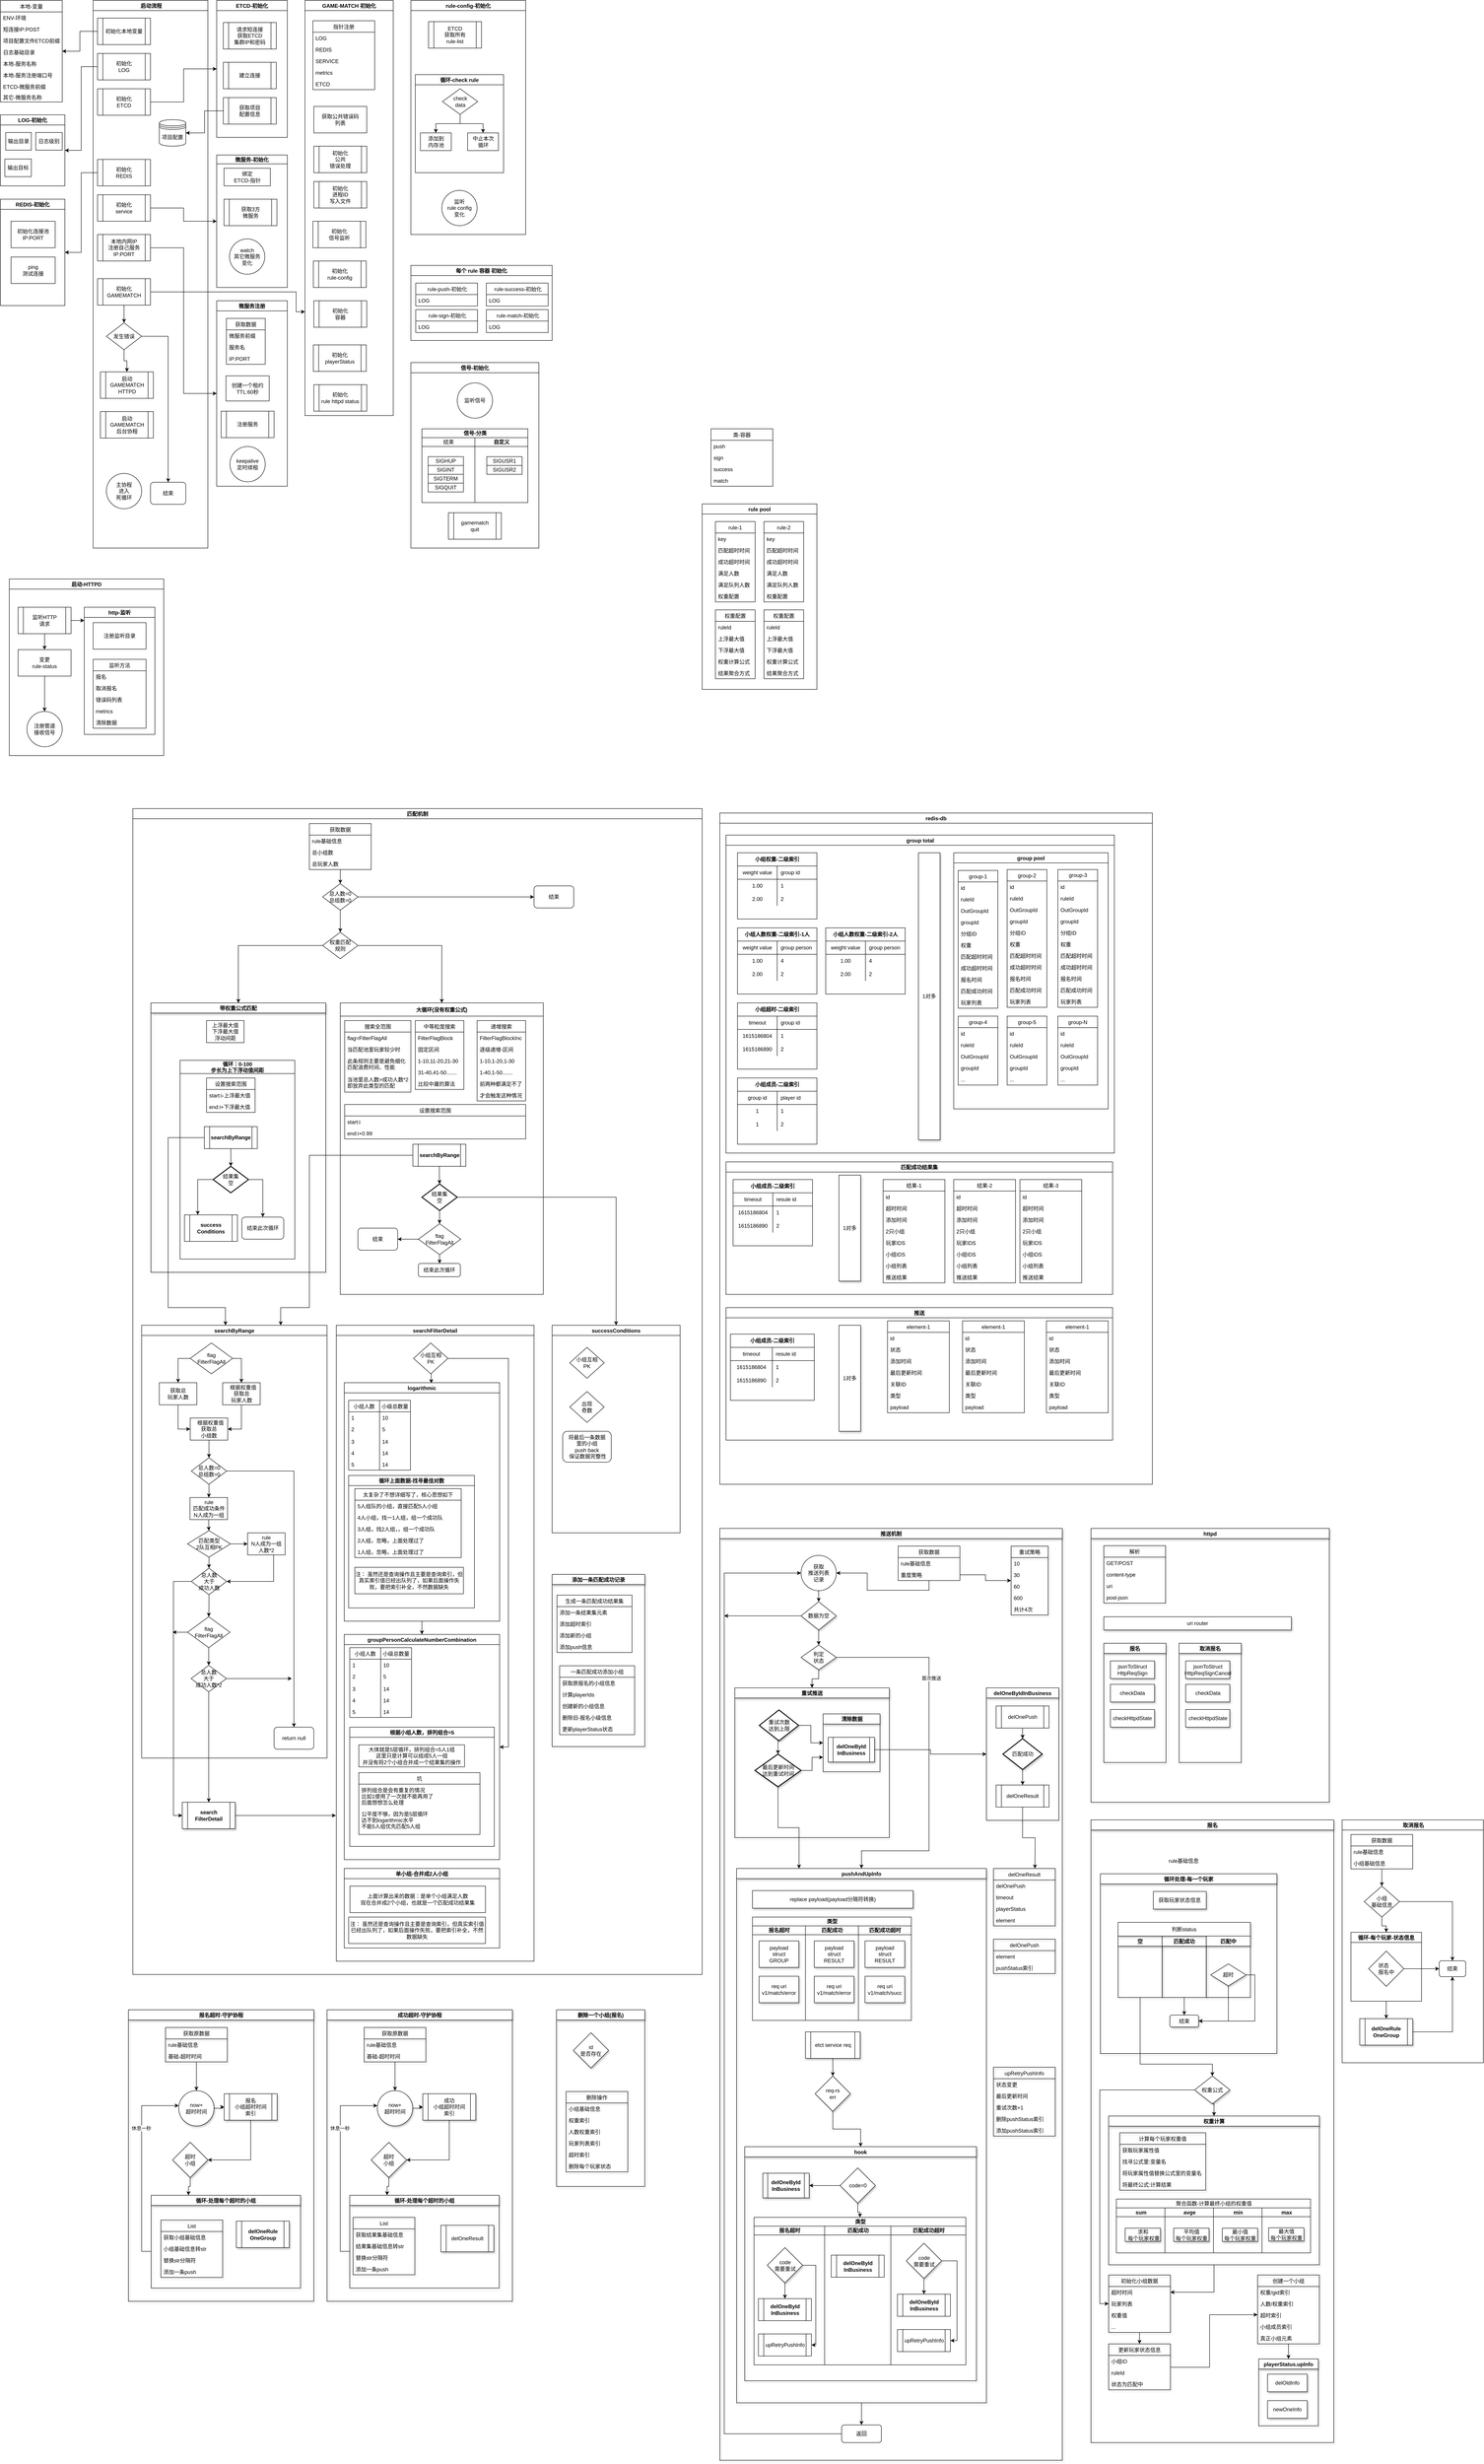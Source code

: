 <mxfile version="14.4.9" type="github">
  <diagram id="A0iVA3XITitb1yduaHoC" name="Page-1">
    <mxGraphModel dx="1426" dy="3042" grid="1" gridSize="10" guides="1" tooltips="1" connect="1" arrows="1" fold="1" page="1" pageScale="1" pageWidth="827" pageHeight="1169" math="0" shadow="0">
      <root>
        <mxCell id="0" />
        <mxCell id="1" parent="0" />
        <mxCell id="WnycxrVpptrqjy_BFZ2X-6" value="rule pool" style="swimlane;" parent="1" vertex="1">
          <mxGeometry x="1600" y="-670" width="260" height="420" as="geometry" />
        </mxCell>
        <mxCell id="WnycxrVpptrqjy_BFZ2X-2" value="rule-1" style="swimlane;fontStyle=0;childLayout=stackLayout;horizontal=1;startSize=26;fillColor=none;horizontalStack=0;resizeParent=1;resizeParentMax=0;resizeLast=0;collapsible=1;marginBottom=0;" parent="WnycxrVpptrqjy_BFZ2X-6" vertex="1">
          <mxGeometry x="30" y="40" width="90" height="182" as="geometry" />
        </mxCell>
        <mxCell id="WnycxrVpptrqjy_BFZ2X-3" value="key" style="text;strokeColor=none;fillColor=none;align=left;verticalAlign=top;spacingLeft=4;spacingRight=4;overflow=hidden;rotatable=0;points=[[0,0.5],[1,0.5]];portConstraint=eastwest;" parent="WnycxrVpptrqjy_BFZ2X-2" vertex="1">
          <mxGeometry y="26" width="90" height="26" as="geometry" />
        </mxCell>
        <mxCell id="WnycxrVpptrqjy_BFZ2X-4" value="匹配超时时间" style="text;strokeColor=none;fillColor=none;align=left;verticalAlign=top;spacingLeft=4;spacingRight=4;overflow=hidden;rotatable=0;points=[[0,0.5],[1,0.5]];portConstraint=eastwest;" parent="WnycxrVpptrqjy_BFZ2X-2" vertex="1">
          <mxGeometry y="52" width="90" height="26" as="geometry" />
        </mxCell>
        <mxCell id="WnycxrVpptrqjy_BFZ2X-5" value="成功超时时间" style="text;strokeColor=none;fillColor=none;align=left;verticalAlign=top;spacingLeft=4;spacingRight=4;overflow=hidden;rotatable=0;points=[[0,0.5],[1,0.5]];portConstraint=eastwest;" parent="WnycxrVpptrqjy_BFZ2X-2" vertex="1">
          <mxGeometry y="78" width="90" height="26" as="geometry" />
        </mxCell>
        <mxCell id="WnycxrVpptrqjy_BFZ2X-7" value="满足人数" style="text;strokeColor=none;fillColor=none;align=left;verticalAlign=top;spacingLeft=4;spacingRight=4;overflow=hidden;rotatable=0;points=[[0,0.5],[1,0.5]];portConstraint=eastwest;" parent="WnycxrVpptrqjy_BFZ2X-2" vertex="1">
          <mxGeometry y="104" width="90" height="26" as="geometry" />
        </mxCell>
        <mxCell id="WnycxrVpptrqjy_BFZ2X-8" value="满足队列人数" style="text;strokeColor=none;fillColor=none;align=left;verticalAlign=top;spacingLeft=4;spacingRight=4;overflow=hidden;rotatable=0;points=[[0,0.5],[1,0.5]];portConstraint=eastwest;" parent="WnycxrVpptrqjy_BFZ2X-2" vertex="1">
          <mxGeometry y="130" width="90" height="26" as="geometry" />
        </mxCell>
        <mxCell id="WnycxrVpptrqjy_BFZ2X-9" value="权重配置" style="text;strokeColor=none;fillColor=none;align=left;verticalAlign=top;spacingLeft=4;spacingRight=4;overflow=hidden;rotatable=0;points=[[0,0.5],[1,0.5]];portConstraint=eastwest;" parent="WnycxrVpptrqjy_BFZ2X-2" vertex="1">
          <mxGeometry y="156" width="90" height="26" as="geometry" />
        </mxCell>
        <mxCell id="WnycxrVpptrqjy_BFZ2X-11" value="rule-2" style="swimlane;fontStyle=0;childLayout=stackLayout;horizontal=1;startSize=26;fillColor=none;horizontalStack=0;resizeParent=1;resizeParentMax=0;resizeLast=0;collapsible=1;marginBottom=0;" parent="WnycxrVpptrqjy_BFZ2X-6" vertex="1">
          <mxGeometry x="140" y="40" width="90" height="182" as="geometry" />
        </mxCell>
        <mxCell id="WnycxrVpptrqjy_BFZ2X-12" value="key" style="text;strokeColor=none;fillColor=none;align=left;verticalAlign=top;spacingLeft=4;spacingRight=4;overflow=hidden;rotatable=0;points=[[0,0.5],[1,0.5]];portConstraint=eastwest;" parent="WnycxrVpptrqjy_BFZ2X-11" vertex="1">
          <mxGeometry y="26" width="90" height="26" as="geometry" />
        </mxCell>
        <mxCell id="WnycxrVpptrqjy_BFZ2X-13" value="匹配超时时间" style="text;strokeColor=none;fillColor=none;align=left;verticalAlign=top;spacingLeft=4;spacingRight=4;overflow=hidden;rotatable=0;points=[[0,0.5],[1,0.5]];portConstraint=eastwest;" parent="WnycxrVpptrqjy_BFZ2X-11" vertex="1">
          <mxGeometry y="52" width="90" height="26" as="geometry" />
        </mxCell>
        <mxCell id="WnycxrVpptrqjy_BFZ2X-14" value="成功超时时间" style="text;strokeColor=none;fillColor=none;align=left;verticalAlign=top;spacingLeft=4;spacingRight=4;overflow=hidden;rotatable=0;points=[[0,0.5],[1,0.5]];portConstraint=eastwest;" parent="WnycxrVpptrqjy_BFZ2X-11" vertex="1">
          <mxGeometry y="78" width="90" height="26" as="geometry" />
        </mxCell>
        <mxCell id="WnycxrVpptrqjy_BFZ2X-15" value="满足人数" style="text;strokeColor=none;fillColor=none;align=left;verticalAlign=top;spacingLeft=4;spacingRight=4;overflow=hidden;rotatable=0;points=[[0,0.5],[1,0.5]];portConstraint=eastwest;" parent="WnycxrVpptrqjy_BFZ2X-11" vertex="1">
          <mxGeometry y="104" width="90" height="26" as="geometry" />
        </mxCell>
        <mxCell id="WnycxrVpptrqjy_BFZ2X-16" value="满足队列人数" style="text;strokeColor=none;fillColor=none;align=left;verticalAlign=top;spacingLeft=4;spacingRight=4;overflow=hidden;rotatable=0;points=[[0,0.5],[1,0.5]];portConstraint=eastwest;" parent="WnycxrVpptrqjy_BFZ2X-11" vertex="1">
          <mxGeometry y="130" width="90" height="26" as="geometry" />
        </mxCell>
        <mxCell id="WnycxrVpptrqjy_BFZ2X-17" value="权重配置" style="text;strokeColor=none;fillColor=none;align=left;verticalAlign=top;spacingLeft=4;spacingRight=4;overflow=hidden;rotatable=0;points=[[0,0.5],[1,0.5]];portConstraint=eastwest;" parent="WnycxrVpptrqjy_BFZ2X-11" vertex="1">
          <mxGeometry y="156" width="90" height="26" as="geometry" />
        </mxCell>
        <mxCell id="WnycxrVpptrqjy_BFZ2X-19" value="权重配置" style="swimlane;fontStyle=0;childLayout=stackLayout;horizontal=1;startSize=26;fillColor=none;horizontalStack=0;resizeParent=1;resizeParentMax=0;resizeLast=0;collapsible=1;marginBottom=0;" parent="WnycxrVpptrqjy_BFZ2X-6" vertex="1">
          <mxGeometry x="30" y="240" width="90" height="156" as="geometry" />
        </mxCell>
        <mxCell id="WnycxrVpptrqjy_BFZ2X-20" value="ruleId" style="text;strokeColor=none;fillColor=none;align=left;verticalAlign=top;spacingLeft=4;spacingRight=4;overflow=hidden;rotatable=0;points=[[0,0.5],[1,0.5]];portConstraint=eastwest;" parent="WnycxrVpptrqjy_BFZ2X-19" vertex="1">
          <mxGeometry y="26" width="90" height="26" as="geometry" />
        </mxCell>
        <mxCell id="WnycxrVpptrqjy_BFZ2X-21" value="上浮最大值" style="text;strokeColor=none;fillColor=none;align=left;verticalAlign=top;spacingLeft=4;spacingRight=4;overflow=hidden;rotatable=0;points=[[0,0.5],[1,0.5]];portConstraint=eastwest;" parent="WnycxrVpptrqjy_BFZ2X-19" vertex="1">
          <mxGeometry y="52" width="90" height="26" as="geometry" />
        </mxCell>
        <mxCell id="WnycxrVpptrqjy_BFZ2X-22" value="下浮最大值" style="text;strokeColor=none;fillColor=none;align=left;verticalAlign=top;spacingLeft=4;spacingRight=4;overflow=hidden;rotatable=0;points=[[0,0.5],[1,0.5]];portConstraint=eastwest;" parent="WnycxrVpptrqjy_BFZ2X-19" vertex="1">
          <mxGeometry y="78" width="90" height="26" as="geometry" />
        </mxCell>
        <mxCell id="WnycxrVpptrqjy_BFZ2X-23" value="权重计算公式" style="text;strokeColor=none;fillColor=none;align=left;verticalAlign=top;spacingLeft=4;spacingRight=4;overflow=hidden;rotatable=0;points=[[0,0.5],[1,0.5]];portConstraint=eastwest;" parent="WnycxrVpptrqjy_BFZ2X-19" vertex="1">
          <mxGeometry y="104" width="90" height="26" as="geometry" />
        </mxCell>
        <mxCell id="WnycxrVpptrqjy_BFZ2X-24" value="结果聚合方式" style="text;strokeColor=none;fillColor=none;align=left;verticalAlign=top;spacingLeft=4;spacingRight=4;overflow=hidden;rotatable=0;points=[[0,0.5],[1,0.5]];portConstraint=eastwest;" parent="WnycxrVpptrqjy_BFZ2X-19" vertex="1">
          <mxGeometry y="130" width="90" height="26" as="geometry" />
        </mxCell>
        <mxCell id="WnycxrVpptrqjy_BFZ2X-26" value="权重配置" style="swimlane;fontStyle=0;childLayout=stackLayout;horizontal=1;startSize=26;fillColor=none;horizontalStack=0;resizeParent=1;resizeParentMax=0;resizeLast=0;collapsible=1;marginBottom=0;" parent="WnycxrVpptrqjy_BFZ2X-6" vertex="1">
          <mxGeometry x="140" y="240" width="90" height="156" as="geometry" />
        </mxCell>
        <mxCell id="WnycxrVpptrqjy_BFZ2X-27" value="ruleId" style="text;strokeColor=none;fillColor=none;align=left;verticalAlign=top;spacingLeft=4;spacingRight=4;overflow=hidden;rotatable=0;points=[[0,0.5],[1,0.5]];portConstraint=eastwest;" parent="WnycxrVpptrqjy_BFZ2X-26" vertex="1">
          <mxGeometry y="26" width="90" height="26" as="geometry" />
        </mxCell>
        <mxCell id="WnycxrVpptrqjy_BFZ2X-28" value="上浮最大值" style="text;strokeColor=none;fillColor=none;align=left;verticalAlign=top;spacingLeft=4;spacingRight=4;overflow=hidden;rotatable=0;points=[[0,0.5],[1,0.5]];portConstraint=eastwest;" parent="WnycxrVpptrqjy_BFZ2X-26" vertex="1">
          <mxGeometry y="52" width="90" height="26" as="geometry" />
        </mxCell>
        <mxCell id="WnycxrVpptrqjy_BFZ2X-29" value="下浮最大值" style="text;strokeColor=none;fillColor=none;align=left;verticalAlign=top;spacingLeft=4;spacingRight=4;overflow=hidden;rotatable=0;points=[[0,0.5],[1,0.5]];portConstraint=eastwest;" parent="WnycxrVpptrqjy_BFZ2X-26" vertex="1">
          <mxGeometry y="78" width="90" height="26" as="geometry" />
        </mxCell>
        <mxCell id="WnycxrVpptrqjy_BFZ2X-30" value="权重计算公式" style="text;strokeColor=none;fillColor=none;align=left;verticalAlign=top;spacingLeft=4;spacingRight=4;overflow=hidden;rotatable=0;points=[[0,0.5],[1,0.5]];portConstraint=eastwest;" parent="WnycxrVpptrqjy_BFZ2X-26" vertex="1">
          <mxGeometry y="104" width="90" height="26" as="geometry" />
        </mxCell>
        <mxCell id="WnycxrVpptrqjy_BFZ2X-31" value="结果聚合方式" style="text;strokeColor=none;fillColor=none;align=left;verticalAlign=top;spacingLeft=4;spacingRight=4;overflow=hidden;rotatable=0;points=[[0,0.5],[1,0.5]];portConstraint=eastwest;" parent="WnycxrVpptrqjy_BFZ2X-26" vertex="1">
          <mxGeometry y="130" width="90" height="26" as="geometry" />
        </mxCell>
        <mxCell id="WnycxrVpptrqjy_BFZ2X-18" value="匹配机制" style="swimlane;" parent="1" vertex="1">
          <mxGeometry x="310" y="20" width="1290" height="2640" as="geometry" />
        </mxCell>
        <mxCell id="WnycxrVpptrqjy_BFZ2X-394" style="edgeStyle=orthogonalEdgeStyle;rounded=0;orthogonalLoop=1;jettySize=auto;html=1;entryX=0.5;entryY=0;entryDx=0;entryDy=0;" parent="WnycxrVpptrqjy_BFZ2X-18" source="WnycxrVpptrqjy_BFZ2X-147" target="WnycxrVpptrqjy_BFZ2X-166" edge="1">
          <mxGeometry relative="1" as="geometry" />
        </mxCell>
        <mxCell id="WnycxrVpptrqjy_BFZ2X-618" style="edgeStyle=orthogonalEdgeStyle;rounded=0;orthogonalLoop=1;jettySize=auto;html=1;entryX=0;entryY=0.5;entryDx=0;entryDy=0;" parent="WnycxrVpptrqjy_BFZ2X-18" source="WnycxrVpptrqjy_BFZ2X-147" target="WnycxrVpptrqjy_BFZ2X-617" edge="1">
          <mxGeometry relative="1" as="geometry" />
        </mxCell>
        <mxCell id="WnycxrVpptrqjy_BFZ2X-147" value="总人数=0&lt;br&gt;总组数=0" style="rhombus;whiteSpace=wrap;html=1;" parent="WnycxrVpptrqjy_BFZ2X-18" vertex="1">
          <mxGeometry x="430" y="170" width="80" height="60" as="geometry" />
        </mxCell>
        <mxCell id="WnycxrVpptrqjy_BFZ2X-1103" style="edgeStyle=orthogonalEdgeStyle;rounded=0;orthogonalLoop=1;jettySize=auto;html=1;exitX=0;exitY=0.5;exitDx=0;exitDy=0;" parent="WnycxrVpptrqjy_BFZ2X-18" source="WnycxrVpptrqjy_BFZ2X-166" target="WnycxrVpptrqjy_BFZ2X-1091" edge="1">
          <mxGeometry relative="1" as="geometry" />
        </mxCell>
        <mxCell id="WnycxrVpptrqjy_BFZ2X-1104" style="edgeStyle=orthogonalEdgeStyle;rounded=0;orthogonalLoop=1;jettySize=auto;html=1;exitX=1;exitY=0.5;exitDx=0;exitDy=0;entryX=0.5;entryY=0;entryDx=0;entryDy=0;" parent="WnycxrVpptrqjy_BFZ2X-18" source="WnycxrVpptrqjy_BFZ2X-166" target="WnycxrVpptrqjy_BFZ2X-395" edge="1">
          <mxGeometry relative="1" as="geometry" />
        </mxCell>
        <mxCell id="WnycxrVpptrqjy_BFZ2X-166" value="权重匹配&lt;br&gt;规则" style="rhombus;whiteSpace=wrap;html=1;" parent="WnycxrVpptrqjy_BFZ2X-18" vertex="1">
          <mxGeometry x="430" y="280" width="80" height="60" as="geometry" />
        </mxCell>
        <mxCell id="WnycxrVpptrqjy_BFZ2X-178" value="searchByRange" style="swimlane;" parent="WnycxrVpptrqjy_BFZ2X-18" vertex="1">
          <mxGeometry x="20" y="1170" width="420" height="980" as="geometry" />
        </mxCell>
        <mxCell id="WnycxrVpptrqjy_BFZ2X-619" style="edgeStyle=orthogonalEdgeStyle;rounded=0;orthogonalLoop=1;jettySize=auto;html=1;exitX=0;exitY=0.5;exitDx=0;exitDy=0;entryX=0.5;entryY=0;entryDx=0;entryDy=0;" parent="WnycxrVpptrqjy_BFZ2X-178" source="WnycxrVpptrqjy_BFZ2X-182" target="WnycxrVpptrqjy_BFZ2X-183" edge="1">
          <mxGeometry relative="1" as="geometry" />
        </mxCell>
        <mxCell id="WnycxrVpptrqjy_BFZ2X-620" style="edgeStyle=orthogonalEdgeStyle;rounded=0;orthogonalLoop=1;jettySize=auto;html=1;exitX=1;exitY=0.5;exitDx=0;exitDy=0;entryX=0.5;entryY=0;entryDx=0;entryDy=0;" parent="WnycxrVpptrqjy_BFZ2X-178" source="WnycxrVpptrqjy_BFZ2X-182" target="WnycxrVpptrqjy_BFZ2X-184" edge="1">
          <mxGeometry relative="1" as="geometry" />
        </mxCell>
        <mxCell id="WnycxrVpptrqjy_BFZ2X-182" value="flag &lt;br&gt;FilterFlagAll" style="rhombus;whiteSpace=wrap;html=1;" parent="WnycxrVpptrqjy_BFZ2X-178" vertex="1">
          <mxGeometry x="110" y="40" width="96" height="70" as="geometry" />
        </mxCell>
        <mxCell id="WnycxrVpptrqjy_BFZ2X-621" style="edgeStyle=orthogonalEdgeStyle;rounded=0;orthogonalLoop=1;jettySize=auto;html=1;entryX=0;entryY=0.5;entryDx=0;entryDy=0;" parent="WnycxrVpptrqjy_BFZ2X-178" source="WnycxrVpptrqjy_BFZ2X-183" target="WnycxrVpptrqjy_BFZ2X-186" edge="1">
          <mxGeometry relative="1" as="geometry" />
        </mxCell>
        <mxCell id="WnycxrVpptrqjy_BFZ2X-183" value="获取总&lt;br&gt;玩家人数" style="rounded=0;whiteSpace=wrap;html=1;" parent="WnycxrVpptrqjy_BFZ2X-178" vertex="1">
          <mxGeometry x="40" y="130" width="85" height="50" as="geometry" />
        </mxCell>
        <mxCell id="WnycxrVpptrqjy_BFZ2X-622" style="edgeStyle=orthogonalEdgeStyle;rounded=0;orthogonalLoop=1;jettySize=auto;html=1;entryX=1;entryY=0.5;entryDx=0;entryDy=0;" parent="WnycxrVpptrqjy_BFZ2X-178" source="WnycxrVpptrqjy_BFZ2X-184" target="WnycxrVpptrqjy_BFZ2X-186" edge="1">
          <mxGeometry relative="1" as="geometry" />
        </mxCell>
        <mxCell id="WnycxrVpptrqjy_BFZ2X-184" value="&amp;nbsp; 根据权重值&lt;br&gt;获取总&lt;br&gt;玩家人数" style="rounded=0;whiteSpace=wrap;html=1;" parent="WnycxrVpptrqjy_BFZ2X-178" vertex="1">
          <mxGeometry x="183.5" y="130" width="85" height="50" as="geometry" />
        </mxCell>
        <mxCell id="WnycxrVpptrqjy_BFZ2X-186" value="&amp;nbsp; 根据权重值&lt;br&gt;获取总&lt;br&gt;小组数" style="rounded=0;whiteSpace=wrap;html=1;" parent="WnycxrVpptrqjy_BFZ2X-178" vertex="1">
          <mxGeometry x="110" y="210" width="85" height="50" as="geometry" />
        </mxCell>
        <mxCell id="WnycxrVpptrqjy_BFZ2X-627" style="edgeStyle=orthogonalEdgeStyle;rounded=0;orthogonalLoop=1;jettySize=auto;html=1;entryX=0;entryY=0.5;entryDx=0;entryDy=0;" parent="WnycxrVpptrqjy_BFZ2X-178" source="WnycxrVpptrqjy_BFZ2X-625" target="WnycxrVpptrqjy_BFZ2X-191" edge="1">
          <mxGeometry relative="1" as="geometry" />
        </mxCell>
        <mxCell id="WnycxrVpptrqjy_BFZ2X-625" value="匹配类型&lt;br&gt;2队互相PK" style="rhombus;whiteSpace=wrap;html=1;" parent="WnycxrVpptrqjy_BFZ2X-178" vertex="1">
          <mxGeometry x="103.75" y="465" width="97.5" height="60" as="geometry" />
        </mxCell>
        <mxCell id="WnycxrVpptrqjy_BFZ2X-191" value="rule&lt;br&gt;N人成为一组&lt;br&gt;人数*2" style="rounded=0;whiteSpace=wrap;html=1;" parent="WnycxrVpptrqjy_BFZ2X-178" vertex="1">
          <mxGeometry x="240" y="470" width="85" height="50" as="geometry" />
        </mxCell>
        <mxCell id="WnycxrVpptrqjy_BFZ2X-194" value="return null" style="rounded=1;whiteSpace=wrap;html=1;" parent="WnycxrVpptrqjy_BFZ2X-178" vertex="1">
          <mxGeometry x="300" y="910" width="90" height="50" as="geometry" />
        </mxCell>
        <mxCell id="WnycxrVpptrqjy_BFZ2X-192" value="总人数&lt;br&gt;大于&lt;br&gt;成功人数" style="rhombus;whiteSpace=wrap;html=1;" parent="WnycxrVpptrqjy_BFZ2X-178" vertex="1">
          <mxGeometry x="112.5" y="550" width="80" height="60" as="geometry" />
        </mxCell>
        <mxCell id="WnycxrVpptrqjy_BFZ2X-203" style="edgeStyle=orthogonalEdgeStyle;rounded=0;orthogonalLoop=1;jettySize=auto;html=1;entryX=1;entryY=0.5;entryDx=0;entryDy=0;" parent="WnycxrVpptrqjy_BFZ2X-178" source="WnycxrVpptrqjy_BFZ2X-191" target="WnycxrVpptrqjy_BFZ2X-192" edge="1">
          <mxGeometry relative="1" as="geometry">
            <Array as="points">
              <mxPoint x="299" y="580" />
            </Array>
          </mxGeometry>
        </mxCell>
        <mxCell id="WnycxrVpptrqjy_BFZ2X-628" style="edgeStyle=orthogonalEdgeStyle;rounded=0;orthogonalLoop=1;jettySize=auto;html=1;entryX=0.5;entryY=0;entryDx=0;entryDy=0;" parent="WnycxrVpptrqjy_BFZ2X-178" source="WnycxrVpptrqjy_BFZ2X-625" target="WnycxrVpptrqjy_BFZ2X-192" edge="1">
          <mxGeometry relative="1" as="geometry" />
        </mxCell>
        <mxCell id="WnycxrVpptrqjy_BFZ2X-195" value="总人数&lt;br&gt;大于&lt;br&gt;成功人数*2" style="rhombus;whiteSpace=wrap;html=1;" parent="WnycxrVpptrqjy_BFZ2X-178" vertex="1">
          <mxGeometry x="112" y="770" width="80" height="60" as="geometry" />
        </mxCell>
        <mxCell id="WnycxrVpptrqjy_BFZ2X-193" value="flag &lt;br&gt;FilterFlagAll" style="rhombus;whiteSpace=wrap;html=1;" parent="WnycxrVpptrqjy_BFZ2X-178" vertex="1">
          <mxGeometry x="104" y="660" width="96" height="70" as="geometry" />
        </mxCell>
        <mxCell id="WnycxrVpptrqjy_BFZ2X-206" style="edgeStyle=orthogonalEdgeStyle;rounded=0;orthogonalLoop=1;jettySize=auto;html=1;exitX=0.5;exitY=1;exitDx=0;exitDy=0;" parent="WnycxrVpptrqjy_BFZ2X-178" source="WnycxrVpptrqjy_BFZ2X-192" target="WnycxrVpptrqjy_BFZ2X-193" edge="1">
          <mxGeometry relative="1" as="geometry" />
        </mxCell>
        <mxCell id="WnycxrVpptrqjy_BFZ2X-209" style="edgeStyle=orthogonalEdgeStyle;rounded=0;orthogonalLoop=1;jettySize=auto;html=1;exitX=0.5;exitY=1;exitDx=0;exitDy=0;entryX=0.5;entryY=0;entryDx=0;entryDy=0;" parent="WnycxrVpptrqjy_BFZ2X-178" source="WnycxrVpptrqjy_BFZ2X-193" target="WnycxrVpptrqjy_BFZ2X-195" edge="1">
          <mxGeometry relative="1" as="geometry" />
        </mxCell>
        <mxCell id="WnycxrVpptrqjy_BFZ2X-189" value="rule&lt;br&gt;匹配成功条件&lt;br&gt;N人成为一组" style="rounded=0;whiteSpace=wrap;html=1;" parent="WnycxrVpptrqjy_BFZ2X-178" vertex="1">
          <mxGeometry x="109.5" y="390" width="85" height="50" as="geometry" />
        </mxCell>
        <mxCell id="WnycxrVpptrqjy_BFZ2X-187" value="总人数=0&lt;br&gt;总组数=0" style="rhombus;whiteSpace=wrap;html=1;" parent="WnycxrVpptrqjy_BFZ2X-178" vertex="1">
          <mxGeometry x="112.5" y="300" width="80" height="60" as="geometry" />
        </mxCell>
        <mxCell id="WnycxrVpptrqjy_BFZ2X-626" style="edgeStyle=orthogonalEdgeStyle;rounded=0;orthogonalLoop=1;jettySize=auto;html=1;entryX=0.5;entryY=0;entryDx=0;entryDy=0;" parent="WnycxrVpptrqjy_BFZ2X-178" source="WnycxrVpptrqjy_BFZ2X-189" target="WnycxrVpptrqjy_BFZ2X-625" edge="1">
          <mxGeometry relative="1" as="geometry" />
        </mxCell>
        <mxCell id="WnycxrVpptrqjy_BFZ2X-208" style="edgeStyle=orthogonalEdgeStyle;rounded=0;orthogonalLoop=1;jettySize=auto;html=1;entryX=0.5;entryY=0;entryDx=0;entryDy=0;" parent="WnycxrVpptrqjy_BFZ2X-178" source="WnycxrVpptrqjy_BFZ2X-187" target="WnycxrVpptrqjy_BFZ2X-189" edge="1">
          <mxGeometry relative="1" as="geometry" />
        </mxCell>
        <mxCell id="WnycxrVpptrqjy_BFZ2X-197" style="edgeStyle=orthogonalEdgeStyle;rounded=0;orthogonalLoop=1;jettySize=auto;html=1;exitX=1;exitY=0.5;exitDx=0;exitDy=0;" parent="WnycxrVpptrqjy_BFZ2X-178" source="WnycxrVpptrqjy_BFZ2X-187" target="WnycxrVpptrqjy_BFZ2X-194" edge="1">
          <mxGeometry relative="1" as="geometry" />
        </mxCell>
        <mxCell id="WnycxrVpptrqjy_BFZ2X-623" style="edgeStyle=orthogonalEdgeStyle;rounded=0;orthogonalLoop=1;jettySize=auto;html=1;entryX=0.5;entryY=0;entryDx=0;entryDy=0;" parent="WnycxrVpptrqjy_BFZ2X-178" source="WnycxrVpptrqjy_BFZ2X-186" target="WnycxrVpptrqjy_BFZ2X-187" edge="1">
          <mxGeometry relative="1" as="geometry" />
        </mxCell>
        <mxCell id="WnycxrVpptrqjy_BFZ2X-196" value="searchFilterDetail" style="swimlane;" parent="WnycxrVpptrqjy_BFZ2X-18" vertex="1">
          <mxGeometry x="461" y="1170" width="448" height="1440" as="geometry" />
        </mxCell>
        <mxCell id="WnycxrVpptrqjy_BFZ2X-1114" style="edgeStyle=orthogonalEdgeStyle;rounded=0;orthogonalLoop=1;jettySize=auto;html=1;exitX=0.5;exitY=1;exitDx=0;exitDy=0;entryX=0.56;entryY=0.002;entryDx=0;entryDy=0;entryPerimeter=0;" parent="WnycxrVpptrqjy_BFZ2X-196" source="WnycxrVpptrqjy_BFZ2X-213" target="WnycxrVpptrqjy_BFZ2X-218" edge="1">
          <mxGeometry relative="1" as="geometry" />
        </mxCell>
        <mxCell id="WnycxrVpptrqjy_BFZ2X-1116" style="edgeStyle=orthogonalEdgeStyle;rounded=0;orthogonalLoop=1;jettySize=auto;html=1;entryX=1;entryY=0.5;entryDx=0;entryDy=0;" parent="WnycxrVpptrqjy_BFZ2X-196" source="WnycxrVpptrqjy_BFZ2X-213" target="WnycxrVpptrqjy_BFZ2X-264" edge="1">
          <mxGeometry relative="1" as="geometry">
            <Array as="points">
              <mxPoint x="390" y="75" />
              <mxPoint x="390" y="955" />
            </Array>
          </mxGeometry>
        </mxCell>
        <mxCell id="WnycxrVpptrqjy_BFZ2X-213" value="小组互相&lt;br&gt;PK" style="rhombus;whiteSpace=wrap;html=1;" parent="WnycxrVpptrqjy_BFZ2X-196" vertex="1">
          <mxGeometry x="175" y="40" width="78" height="70" as="geometry" />
        </mxCell>
        <mxCell id="WnycxrVpptrqjy_BFZ2X-1115" style="edgeStyle=orthogonalEdgeStyle;rounded=0;orthogonalLoop=1;jettySize=auto;html=1;entryX=0.5;entryY=0;entryDx=0;entryDy=0;" parent="WnycxrVpptrqjy_BFZ2X-196" source="WnycxrVpptrqjy_BFZ2X-218" target="WnycxrVpptrqjy_BFZ2X-264" edge="1">
          <mxGeometry relative="1" as="geometry" />
        </mxCell>
        <mxCell id="WnycxrVpptrqjy_BFZ2X-218" value="logarithmic" style="swimlane;" parent="WnycxrVpptrqjy_BFZ2X-196" vertex="1">
          <mxGeometry x="18" y="130" width="352" height="540" as="geometry" />
        </mxCell>
        <mxCell id="WnycxrVpptrqjy_BFZ2X-230" value="小组人数" style="swimlane;fontStyle=0;childLayout=stackLayout;horizontal=1;startSize=26;fillColor=none;horizontalStack=0;resizeParent=1;resizeParentMax=0;resizeLast=0;collapsible=1;marginBottom=0;" parent="WnycxrVpptrqjy_BFZ2X-218" vertex="1">
          <mxGeometry x="10" y="40" width="70" height="158" as="geometry" />
        </mxCell>
        <mxCell id="WnycxrVpptrqjy_BFZ2X-231" value="1" style="text;strokeColor=none;fillColor=none;align=left;verticalAlign=top;spacingLeft=4;spacingRight=4;overflow=hidden;rotatable=0;points=[[0,0.5],[1,0.5]];portConstraint=eastwest;" parent="WnycxrVpptrqjy_BFZ2X-230" vertex="1">
          <mxGeometry y="26" width="70" height="26" as="geometry" />
        </mxCell>
        <mxCell id="WnycxrVpptrqjy_BFZ2X-232" value="2" style="text;strokeColor=none;fillColor=none;align=left;verticalAlign=top;spacingLeft=4;spacingRight=4;overflow=hidden;rotatable=0;points=[[0,0.5],[1,0.5]];portConstraint=eastwest;" parent="WnycxrVpptrqjy_BFZ2X-230" vertex="1">
          <mxGeometry y="52" width="70" height="28" as="geometry" />
        </mxCell>
        <mxCell id="WnycxrVpptrqjy_BFZ2X-233" value="3" style="text;strokeColor=none;fillColor=none;align=left;verticalAlign=top;spacingLeft=4;spacingRight=4;overflow=hidden;rotatable=0;points=[[0,0.5],[1,0.5]];portConstraint=eastwest;" parent="WnycxrVpptrqjy_BFZ2X-230" vertex="1">
          <mxGeometry y="80" width="70" height="26" as="geometry" />
        </mxCell>
        <mxCell id="WnycxrVpptrqjy_BFZ2X-238" value="4" style="text;strokeColor=none;fillColor=none;align=left;verticalAlign=top;spacingLeft=4;spacingRight=4;overflow=hidden;rotatable=0;points=[[0,0.5],[1,0.5]];portConstraint=eastwest;" parent="WnycxrVpptrqjy_BFZ2X-230" vertex="1">
          <mxGeometry y="106" width="70" height="26" as="geometry" />
        </mxCell>
        <mxCell id="WnycxrVpptrqjy_BFZ2X-239" value="5" style="text;strokeColor=none;fillColor=none;align=left;verticalAlign=top;spacingLeft=4;spacingRight=4;overflow=hidden;rotatable=0;points=[[0,0.5],[1,0.5]];portConstraint=eastwest;" parent="WnycxrVpptrqjy_BFZ2X-230" vertex="1">
          <mxGeometry y="132" width="70" height="26" as="geometry" />
        </mxCell>
        <mxCell id="WnycxrVpptrqjy_BFZ2X-234" value="小级总数量" style="swimlane;fontStyle=0;childLayout=stackLayout;horizontal=1;startSize=26;fillColor=none;horizontalStack=0;resizeParent=1;resizeParentMax=0;resizeLast=0;collapsible=1;marginBottom=0;" parent="WnycxrVpptrqjy_BFZ2X-218" vertex="1">
          <mxGeometry x="80" y="40" width="70" height="158" as="geometry" />
        </mxCell>
        <mxCell id="WnycxrVpptrqjy_BFZ2X-235" value="10" style="text;strokeColor=none;fillColor=none;align=left;verticalAlign=top;spacingLeft=4;spacingRight=4;overflow=hidden;rotatable=0;points=[[0,0.5],[1,0.5]];portConstraint=eastwest;" parent="WnycxrVpptrqjy_BFZ2X-234" vertex="1">
          <mxGeometry y="26" width="70" height="26" as="geometry" />
        </mxCell>
        <mxCell id="WnycxrVpptrqjy_BFZ2X-236" value="5" style="text;strokeColor=none;fillColor=none;align=left;verticalAlign=top;spacingLeft=4;spacingRight=4;overflow=hidden;rotatable=0;points=[[0,0.5],[1,0.5]];portConstraint=eastwest;" parent="WnycxrVpptrqjy_BFZ2X-234" vertex="1">
          <mxGeometry y="52" width="70" height="28" as="geometry" />
        </mxCell>
        <mxCell id="WnycxrVpptrqjy_BFZ2X-237" value="14" style="text;strokeColor=none;fillColor=none;align=left;verticalAlign=top;spacingLeft=4;spacingRight=4;overflow=hidden;rotatable=0;points=[[0,0.5],[1,0.5]];portConstraint=eastwest;" parent="WnycxrVpptrqjy_BFZ2X-234" vertex="1">
          <mxGeometry y="80" width="70" height="26" as="geometry" />
        </mxCell>
        <mxCell id="WnycxrVpptrqjy_BFZ2X-241" value="14" style="text;strokeColor=none;fillColor=none;align=left;verticalAlign=top;spacingLeft=4;spacingRight=4;overflow=hidden;rotatable=0;points=[[0,0.5],[1,0.5]];portConstraint=eastwest;" parent="WnycxrVpptrqjy_BFZ2X-234" vertex="1">
          <mxGeometry y="106" width="70" height="26" as="geometry" />
        </mxCell>
        <mxCell id="WnycxrVpptrqjy_BFZ2X-244" value="14" style="text;strokeColor=none;fillColor=none;align=left;verticalAlign=top;spacingLeft=4;spacingRight=4;overflow=hidden;rotatable=0;points=[[0,0.5],[1,0.5]];portConstraint=eastwest;" parent="WnycxrVpptrqjy_BFZ2X-234" vertex="1">
          <mxGeometry y="132" width="70" height="26" as="geometry" />
        </mxCell>
        <mxCell id="WnycxrVpptrqjy_BFZ2X-255" value="循环上面数据-找寻最佳对数" style="swimlane;" parent="WnycxrVpptrqjy_BFZ2X-218" vertex="1">
          <mxGeometry x="10" y="210" width="285" height="300" as="geometry" />
        </mxCell>
        <mxCell id="WnycxrVpptrqjy_BFZ2X-257" value="太复杂了不想详细写了，核心思想如下" style="swimlane;fontStyle=0;childLayout=stackLayout;horizontal=1;startSize=26;fillColor=none;horizontalStack=0;resizeParent=1;resizeParentMax=0;resizeLast=0;collapsible=1;marginBottom=0;" parent="WnycxrVpptrqjy_BFZ2X-255" vertex="1">
          <mxGeometry x="14" y="30" width="241" height="156" as="geometry" />
        </mxCell>
        <mxCell id="WnycxrVpptrqjy_BFZ2X-258" value="5人组队的小组，直接匹配5人小组" style="text;strokeColor=none;fillColor=none;align=left;verticalAlign=top;spacingLeft=4;spacingRight=4;overflow=hidden;rotatable=0;points=[[0,0.5],[1,0.5]];portConstraint=eastwest;" parent="WnycxrVpptrqjy_BFZ2X-257" vertex="1">
          <mxGeometry y="26" width="241" height="26" as="geometry" />
        </mxCell>
        <mxCell id="WnycxrVpptrqjy_BFZ2X-259" value="4人小组，找一1人组，组一个成功队" style="text;strokeColor=none;fillColor=none;align=left;verticalAlign=top;spacingLeft=4;spacingRight=4;overflow=hidden;rotatable=0;points=[[0,0.5],[1,0.5]];portConstraint=eastwest;" parent="WnycxrVpptrqjy_BFZ2X-257" vertex="1">
          <mxGeometry y="52" width="241" height="26" as="geometry" />
        </mxCell>
        <mxCell id="WnycxrVpptrqjy_BFZ2X-260" value="3人组，找2人组，，组一个成功队" style="text;strokeColor=none;fillColor=none;align=left;verticalAlign=top;spacingLeft=4;spacingRight=4;overflow=hidden;rotatable=0;points=[[0,0.5],[1,0.5]];portConstraint=eastwest;" parent="WnycxrVpptrqjy_BFZ2X-257" vertex="1">
          <mxGeometry y="78" width="241" height="26" as="geometry" />
        </mxCell>
        <mxCell id="WnycxrVpptrqjy_BFZ2X-261" value="2人组，忽略，上面处理过了" style="text;strokeColor=none;fillColor=none;align=left;verticalAlign=top;spacingLeft=4;spacingRight=4;overflow=hidden;rotatable=0;points=[[0,0.5],[1,0.5]];portConstraint=eastwest;" parent="WnycxrVpptrqjy_BFZ2X-257" vertex="1">
          <mxGeometry y="104" width="241" height="26" as="geometry" />
        </mxCell>
        <mxCell id="WnycxrVpptrqjy_BFZ2X-262" value="1人组，忽略，上面处理过了" style="text;strokeColor=none;fillColor=none;align=left;verticalAlign=top;spacingLeft=4;spacingRight=4;overflow=hidden;rotatable=0;points=[[0,0.5],[1,0.5]];portConstraint=eastwest;" parent="WnycxrVpptrqjy_BFZ2X-257" vertex="1">
          <mxGeometry y="130" width="241" height="26" as="geometry" />
        </mxCell>
        <mxCell id="WnycxrVpptrqjy_BFZ2X-263" value="注： 虽然还是查询操作且主要是查询索引，但真实索引值已经出队列了，如果后面操作失败，要把索引补全，不然数据缺失" style="rounded=0;whiteSpace=wrap;html=1;" parent="WnycxrVpptrqjy_BFZ2X-255" vertex="1">
          <mxGeometry x="14" y="208" width="246" height="60" as="geometry" />
        </mxCell>
        <mxCell id="WnycxrVpptrqjy_BFZ2X-264" value="groupPersonCalculateNumberCombination" style="swimlane;" parent="WnycxrVpptrqjy_BFZ2X-196" vertex="1">
          <mxGeometry x="18" y="700" width="352" height="510" as="geometry" />
        </mxCell>
        <mxCell id="WnycxrVpptrqjy_BFZ2X-265" value="小组人数" style="swimlane;fontStyle=0;childLayout=stackLayout;horizontal=1;startSize=26;fillColor=none;horizontalStack=0;resizeParent=1;resizeParentMax=0;resizeLast=0;collapsible=1;marginBottom=0;" parent="WnycxrVpptrqjy_BFZ2X-264" vertex="1">
          <mxGeometry x="12.5" y="30" width="70" height="158" as="geometry" />
        </mxCell>
        <mxCell id="WnycxrVpptrqjy_BFZ2X-266" value="1" style="text;strokeColor=none;fillColor=none;align=left;verticalAlign=top;spacingLeft=4;spacingRight=4;overflow=hidden;rotatable=0;points=[[0,0.5],[1,0.5]];portConstraint=eastwest;" parent="WnycxrVpptrqjy_BFZ2X-265" vertex="1">
          <mxGeometry y="26" width="70" height="26" as="geometry" />
        </mxCell>
        <mxCell id="WnycxrVpptrqjy_BFZ2X-267" value="2" style="text;strokeColor=none;fillColor=none;align=left;verticalAlign=top;spacingLeft=4;spacingRight=4;overflow=hidden;rotatable=0;points=[[0,0.5],[1,0.5]];portConstraint=eastwest;" parent="WnycxrVpptrqjy_BFZ2X-265" vertex="1">
          <mxGeometry y="52" width="70" height="28" as="geometry" />
        </mxCell>
        <mxCell id="WnycxrVpptrqjy_BFZ2X-268" value="3" style="text;strokeColor=none;fillColor=none;align=left;verticalAlign=top;spacingLeft=4;spacingRight=4;overflow=hidden;rotatable=0;points=[[0,0.5],[1,0.5]];portConstraint=eastwest;" parent="WnycxrVpptrqjy_BFZ2X-265" vertex="1">
          <mxGeometry y="80" width="70" height="26" as="geometry" />
        </mxCell>
        <mxCell id="WnycxrVpptrqjy_BFZ2X-269" value="4" style="text;strokeColor=none;fillColor=none;align=left;verticalAlign=top;spacingLeft=4;spacingRight=4;overflow=hidden;rotatable=0;points=[[0,0.5],[1,0.5]];portConstraint=eastwest;" parent="WnycxrVpptrqjy_BFZ2X-265" vertex="1">
          <mxGeometry y="106" width="70" height="26" as="geometry" />
        </mxCell>
        <mxCell id="WnycxrVpptrqjy_BFZ2X-270" value="5" style="text;strokeColor=none;fillColor=none;align=left;verticalAlign=top;spacingLeft=4;spacingRight=4;overflow=hidden;rotatable=0;points=[[0,0.5],[1,0.5]];portConstraint=eastwest;" parent="WnycxrVpptrqjy_BFZ2X-265" vertex="1">
          <mxGeometry y="132" width="70" height="26" as="geometry" />
        </mxCell>
        <mxCell id="WnycxrVpptrqjy_BFZ2X-271" value="小级总数量" style="swimlane;fontStyle=0;childLayout=stackLayout;horizontal=1;startSize=26;fillColor=none;horizontalStack=0;resizeParent=1;resizeParentMax=0;resizeLast=0;collapsible=1;marginBottom=0;" parent="WnycxrVpptrqjy_BFZ2X-264" vertex="1">
          <mxGeometry x="82.5" y="30" width="70" height="158" as="geometry" />
        </mxCell>
        <mxCell id="WnycxrVpptrqjy_BFZ2X-272" value="10" style="text;strokeColor=none;fillColor=none;align=left;verticalAlign=top;spacingLeft=4;spacingRight=4;overflow=hidden;rotatable=0;points=[[0,0.5],[1,0.5]];portConstraint=eastwest;" parent="WnycxrVpptrqjy_BFZ2X-271" vertex="1">
          <mxGeometry y="26" width="70" height="26" as="geometry" />
        </mxCell>
        <mxCell id="WnycxrVpptrqjy_BFZ2X-273" value="5" style="text;strokeColor=none;fillColor=none;align=left;verticalAlign=top;spacingLeft=4;spacingRight=4;overflow=hidden;rotatable=0;points=[[0,0.5],[1,0.5]];portConstraint=eastwest;" parent="WnycxrVpptrqjy_BFZ2X-271" vertex="1">
          <mxGeometry y="52" width="70" height="28" as="geometry" />
        </mxCell>
        <mxCell id="WnycxrVpptrqjy_BFZ2X-274" value="14" style="text;strokeColor=none;fillColor=none;align=left;verticalAlign=top;spacingLeft=4;spacingRight=4;overflow=hidden;rotatable=0;points=[[0,0.5],[1,0.5]];portConstraint=eastwest;" parent="WnycxrVpptrqjy_BFZ2X-271" vertex="1">
          <mxGeometry y="80" width="70" height="26" as="geometry" />
        </mxCell>
        <mxCell id="WnycxrVpptrqjy_BFZ2X-275" value="14" style="text;strokeColor=none;fillColor=none;align=left;verticalAlign=top;spacingLeft=4;spacingRight=4;overflow=hidden;rotatable=0;points=[[0,0.5],[1,0.5]];portConstraint=eastwest;" parent="WnycxrVpptrqjy_BFZ2X-271" vertex="1">
          <mxGeometry y="106" width="70" height="26" as="geometry" />
        </mxCell>
        <mxCell id="WnycxrVpptrqjy_BFZ2X-276" value="14" style="text;strokeColor=none;fillColor=none;align=left;verticalAlign=top;spacingLeft=4;spacingRight=4;overflow=hidden;rotatable=0;points=[[0,0.5],[1,0.5]];portConstraint=eastwest;" parent="WnycxrVpptrqjy_BFZ2X-271" vertex="1">
          <mxGeometry y="132" width="70" height="26" as="geometry" />
        </mxCell>
        <mxCell id="WnycxrVpptrqjy_BFZ2X-278" value="根据小组人数，排列组合=5" style="swimlane;" parent="WnycxrVpptrqjy_BFZ2X-264" vertex="1">
          <mxGeometry x="12.5" y="210" width="327.5" height="270" as="geometry" />
        </mxCell>
        <mxCell id="WnycxrVpptrqjy_BFZ2X-279" value="坑" style="swimlane;fontStyle=0;childLayout=stackLayout;horizontal=1;startSize=26;fillColor=none;horizontalStack=0;resizeParent=1;resizeParentMax=0;resizeLast=0;collapsible=1;marginBottom=0;" parent="WnycxrVpptrqjy_BFZ2X-278" vertex="1">
          <mxGeometry x="20.5" y="103" width="274.5" height="140" as="geometry" />
        </mxCell>
        <mxCell id="WnycxrVpptrqjy_BFZ2X-280" value="排列组合是会有重复的情况&#xa;比如1使用了一次就不能再用了&#xa;后面想想怎么处理" style="text;strokeColor=none;fillColor=none;align=left;verticalAlign=top;spacingLeft=4;spacingRight=4;overflow=hidden;rotatable=0;points=[[0,0.5],[1,0.5]];portConstraint=eastwest;" parent="WnycxrVpptrqjy_BFZ2X-279" vertex="1">
          <mxGeometry y="26" width="274.5" height="54" as="geometry" />
        </mxCell>
        <mxCell id="WnycxrVpptrqjy_BFZ2X-281" value="公平度不够，因为是5层循环&#xa;达不到logarithmic水平&#xa;不能5人组优先匹配5人组&#xa;&#xa;" style="text;strokeColor=none;fillColor=none;align=left;verticalAlign=top;spacingLeft=4;spacingRight=4;overflow=hidden;rotatable=0;points=[[0,0.5],[1,0.5]];portConstraint=eastwest;" parent="WnycxrVpptrqjy_BFZ2X-279" vertex="1">
          <mxGeometry y="80" width="274.5" height="60" as="geometry" />
        </mxCell>
        <mxCell id="WnycxrVpptrqjy_BFZ2X-283" value="大体就是5层循环，排列组合=5人1组&lt;br&gt;这里只是计算可以组成5人一组&lt;br&gt;并没有将2个小组合并成一个结果集的操作" style="rounded=0;whiteSpace=wrap;html=1;" parent="WnycxrVpptrqjy_BFZ2X-278" vertex="1">
          <mxGeometry x="20.5" y="40" width="239.5" height="50" as="geometry" />
        </mxCell>
        <mxCell id="WnycxrVpptrqjy_BFZ2X-284" value="单小组-合并成2人小组" style="swimlane;" parent="WnycxrVpptrqjy_BFZ2X-196" vertex="1">
          <mxGeometry x="18" y="1230" width="352" height="180" as="geometry" />
        </mxCell>
        <mxCell id="WnycxrVpptrqjy_BFZ2X-285" value="上面计算出来的数据：是单个小组满足人数&lt;br&gt;现在合并成2个小组，也就是一个匹配成功结果集" style="rounded=0;whiteSpace=wrap;html=1;" parent="WnycxrVpptrqjy_BFZ2X-284" vertex="1">
          <mxGeometry x="13" y="40" width="307" height="60" as="geometry" />
        </mxCell>
        <mxCell id="WnycxrVpptrqjy_BFZ2X-286" value="注： 虽然还是查询操作且主要是查询索引，但真实索引值已经出队列了，如果后面操作失败，要把索引补全，不然数据缺失" style="rounded=0;whiteSpace=wrap;html=1;" parent="WnycxrVpptrqjy_BFZ2X-284" vertex="1">
          <mxGeometry x="10" y="110" width="310" height="60" as="geometry" />
        </mxCell>
        <mxCell id="WnycxrVpptrqjy_BFZ2X-393" style="edgeStyle=orthogonalEdgeStyle;rounded=0;orthogonalLoop=1;jettySize=auto;html=1;entryX=0.5;entryY=0;entryDx=0;entryDy=0;" parent="WnycxrVpptrqjy_BFZ2X-18" source="WnycxrVpptrqjy_BFZ2X-386" target="WnycxrVpptrqjy_BFZ2X-147" edge="1">
          <mxGeometry relative="1" as="geometry" />
        </mxCell>
        <mxCell id="WnycxrVpptrqjy_BFZ2X-386" value="获取数据" style="swimlane;fontStyle=0;childLayout=stackLayout;horizontal=1;startSize=26;fillColor=none;horizontalStack=0;resizeParent=1;resizeParentMax=0;resizeLast=0;collapsible=1;marginBottom=0;" parent="WnycxrVpptrqjy_BFZ2X-18" vertex="1">
          <mxGeometry x="400" y="34" width="140" height="104" as="geometry" />
        </mxCell>
        <mxCell id="WnycxrVpptrqjy_BFZ2X-387" value="rule基础信息" style="text;strokeColor=none;fillColor=none;align=left;verticalAlign=top;spacingLeft=4;spacingRight=4;overflow=hidden;rotatable=0;points=[[0,0.5],[1,0.5]];portConstraint=eastwest;" parent="WnycxrVpptrqjy_BFZ2X-386" vertex="1">
          <mxGeometry y="26" width="140" height="26" as="geometry" />
        </mxCell>
        <mxCell id="WnycxrVpptrqjy_BFZ2X-388" value="总小组数" style="text;strokeColor=none;fillColor=none;align=left;verticalAlign=top;spacingLeft=4;spacingRight=4;overflow=hidden;rotatable=0;points=[[0,0.5],[1,0.5]];portConstraint=eastwest;" parent="WnycxrVpptrqjy_BFZ2X-386" vertex="1">
          <mxGeometry y="52" width="140" height="26" as="geometry" />
        </mxCell>
        <mxCell id="WnycxrVpptrqjy_BFZ2X-390" value="总玩家人数" style="text;strokeColor=none;fillColor=none;align=left;verticalAlign=top;spacingLeft=4;spacingRight=4;overflow=hidden;rotatable=0;points=[[0,0.5],[1,0.5]];portConstraint=eastwest;" parent="WnycxrVpptrqjy_BFZ2X-386" vertex="1">
          <mxGeometry y="78" width="140" height="26" as="geometry" />
        </mxCell>
        <mxCell id="WnycxrVpptrqjy_BFZ2X-395" value="大循环(没有权重公式)" style="swimlane;startSize=30;" parent="WnycxrVpptrqjy_BFZ2X-18" vertex="1">
          <mxGeometry x="470" y="440" width="460" height="660" as="geometry" />
        </mxCell>
        <mxCell id="WnycxrVpptrqjy_BFZ2X-396" value="搜索全范围" style="swimlane;fontStyle=0;childLayout=stackLayout;horizontal=1;startSize=26;fillColor=none;horizontalStack=0;resizeParent=1;resizeParentMax=0;resizeLast=0;collapsible=1;marginBottom=0;" parent="WnycxrVpptrqjy_BFZ2X-395" vertex="1">
          <mxGeometry x="10" y="40" width="150" height="162" as="geometry" />
        </mxCell>
        <mxCell id="WnycxrVpptrqjy_BFZ2X-397" value="flag=FilterFlagAll" style="text;strokeColor=none;fillColor=none;align=left;verticalAlign=top;spacingLeft=4;spacingRight=4;overflow=hidden;rotatable=0;points=[[0,0.5],[1,0.5]];portConstraint=eastwest;" parent="WnycxrVpptrqjy_BFZ2X-396" vertex="1">
          <mxGeometry y="26" width="150" height="26" as="geometry" />
        </mxCell>
        <mxCell id="WnycxrVpptrqjy_BFZ2X-398" value="当匹配池里玩家较少时&#xa;" style="text;strokeColor=none;fillColor=none;align=left;verticalAlign=top;spacingLeft=4;spacingRight=4;overflow=hidden;rotatable=0;points=[[0,0.5],[1,0.5]];portConstraint=eastwest;" parent="WnycxrVpptrqjy_BFZ2X-396" vertex="1">
          <mxGeometry y="52" width="150" height="26" as="geometry" />
        </mxCell>
        <mxCell id="WnycxrVpptrqjy_BFZ2X-403" value="此条规则主要是避免细化&#xa;匹配浪费时间、性能" style="text;strokeColor=none;fillColor=none;align=left;verticalAlign=top;spacingLeft=4;spacingRight=4;overflow=hidden;rotatable=0;points=[[0,0.5],[1,0.5]];portConstraint=eastwest;" parent="WnycxrVpptrqjy_BFZ2X-396" vertex="1">
          <mxGeometry y="78" width="150" height="42" as="geometry" />
        </mxCell>
        <mxCell id="WnycxrVpptrqjy_BFZ2X-404" value="当池里总人数&gt;成功人数*2&#xa;即放弃此类型的匹配" style="text;strokeColor=none;fillColor=none;align=left;verticalAlign=top;spacingLeft=4;spacingRight=4;overflow=hidden;rotatable=0;points=[[0,0.5],[1,0.5]];portConstraint=eastwest;" parent="WnycxrVpptrqjy_BFZ2X-396" vertex="1">
          <mxGeometry y="120" width="150" height="42" as="geometry" />
        </mxCell>
        <mxCell id="WnycxrVpptrqjy_BFZ2X-399" value="中等粒度搜索" style="swimlane;fontStyle=0;childLayout=stackLayout;horizontal=1;startSize=26;fillColor=none;horizontalStack=0;resizeParent=1;resizeParentMax=0;resizeLast=0;collapsible=1;marginBottom=0;" parent="WnycxrVpptrqjy_BFZ2X-395" vertex="1">
          <mxGeometry x="170" y="40" width="110" height="156" as="geometry" />
        </mxCell>
        <mxCell id="WnycxrVpptrqjy_BFZ2X-400" value="FilterFlagBlock" style="text;strokeColor=none;fillColor=none;align=left;verticalAlign=top;spacingLeft=4;spacingRight=4;overflow=hidden;rotatable=0;points=[[0,0.5],[1,0.5]];portConstraint=eastwest;" parent="WnycxrVpptrqjy_BFZ2X-399" vertex="1">
          <mxGeometry y="26" width="110" height="26" as="geometry" />
        </mxCell>
        <mxCell id="WnycxrVpptrqjy_BFZ2X-401" value="固定区间" style="text;strokeColor=none;fillColor=none;align=left;verticalAlign=top;spacingLeft=4;spacingRight=4;overflow=hidden;rotatable=0;points=[[0,0.5],[1,0.5]];portConstraint=eastwest;" parent="WnycxrVpptrqjy_BFZ2X-399" vertex="1">
          <mxGeometry y="52" width="110" height="26" as="geometry" />
        </mxCell>
        <mxCell id="WnycxrVpptrqjy_BFZ2X-607" value="1-10,11-20,21-30" style="text;strokeColor=none;fillColor=none;align=left;verticalAlign=top;spacingLeft=4;spacingRight=4;overflow=hidden;rotatable=0;points=[[0,0.5],[1,0.5]];portConstraint=eastwest;" parent="WnycxrVpptrqjy_BFZ2X-399" vertex="1">
          <mxGeometry y="78" width="110" height="26" as="geometry" />
        </mxCell>
        <mxCell id="WnycxrVpptrqjy_BFZ2X-608" value="31-40,41-50......." style="text;strokeColor=none;fillColor=none;align=left;verticalAlign=top;spacingLeft=4;spacingRight=4;overflow=hidden;rotatable=0;points=[[0,0.5],[1,0.5]];portConstraint=eastwest;" parent="WnycxrVpptrqjy_BFZ2X-399" vertex="1">
          <mxGeometry y="104" width="110" height="26" as="geometry" />
        </mxCell>
        <mxCell id="WnycxrVpptrqjy_BFZ2X-609" value="比较中庸的算法" style="text;strokeColor=none;fillColor=none;align=left;verticalAlign=top;spacingLeft=4;spacingRight=4;overflow=hidden;rotatable=0;points=[[0,0.5],[1,0.5]];portConstraint=eastwest;" parent="WnycxrVpptrqjy_BFZ2X-399" vertex="1">
          <mxGeometry y="130" width="110" height="26" as="geometry" />
        </mxCell>
        <mxCell id="WnycxrVpptrqjy_BFZ2X-610" value="递增搜索" style="swimlane;fontStyle=0;childLayout=stackLayout;horizontal=1;startSize=26;fillColor=none;horizontalStack=0;resizeParent=1;resizeParentMax=0;resizeLast=0;collapsible=1;marginBottom=0;" parent="WnycxrVpptrqjy_BFZ2X-395" vertex="1">
          <mxGeometry x="310" y="40" width="110" height="182" as="geometry" />
        </mxCell>
        <mxCell id="WnycxrVpptrqjy_BFZ2X-611" value="FilterFlagBlockInc" style="text;strokeColor=none;fillColor=none;align=left;verticalAlign=top;spacingLeft=4;spacingRight=4;overflow=hidden;rotatable=0;points=[[0,0.5],[1,0.5]];portConstraint=eastwest;" parent="WnycxrVpptrqjy_BFZ2X-610" vertex="1">
          <mxGeometry y="26" width="110" height="26" as="geometry" />
        </mxCell>
        <mxCell id="WnycxrVpptrqjy_BFZ2X-612" value="逐级递增-区间" style="text;strokeColor=none;fillColor=none;align=left;verticalAlign=top;spacingLeft=4;spacingRight=4;overflow=hidden;rotatable=0;points=[[0,0.5],[1,0.5]];portConstraint=eastwest;" parent="WnycxrVpptrqjy_BFZ2X-610" vertex="1">
          <mxGeometry y="52" width="110" height="26" as="geometry" />
        </mxCell>
        <mxCell id="WnycxrVpptrqjy_BFZ2X-613" value="1-10,1-20,1-30" style="text;strokeColor=none;fillColor=none;align=left;verticalAlign=top;spacingLeft=4;spacingRight=4;overflow=hidden;rotatable=0;points=[[0,0.5],[1,0.5]];portConstraint=eastwest;" parent="WnycxrVpptrqjy_BFZ2X-610" vertex="1">
          <mxGeometry y="78" width="110" height="26" as="geometry" />
        </mxCell>
        <mxCell id="WnycxrVpptrqjy_BFZ2X-614" value="1-40,1-50......." style="text;strokeColor=none;fillColor=none;align=left;verticalAlign=top;spacingLeft=4;spacingRight=4;overflow=hidden;rotatable=0;points=[[0,0.5],[1,0.5]];portConstraint=eastwest;" parent="WnycxrVpptrqjy_BFZ2X-610" vertex="1">
          <mxGeometry y="104" width="110" height="26" as="geometry" />
        </mxCell>
        <mxCell id="WnycxrVpptrqjy_BFZ2X-615" value="前两种都满足不了" style="text;strokeColor=none;fillColor=none;align=left;verticalAlign=top;spacingLeft=4;spacingRight=4;overflow=hidden;rotatable=0;points=[[0,0.5],[1,0.5]];portConstraint=eastwest;" parent="WnycxrVpptrqjy_BFZ2X-610" vertex="1">
          <mxGeometry y="130" width="110" height="26" as="geometry" />
        </mxCell>
        <mxCell id="WnycxrVpptrqjy_BFZ2X-616" value="才会触发这种情况" style="text;strokeColor=none;fillColor=none;align=left;verticalAlign=top;spacingLeft=4;spacingRight=4;overflow=hidden;rotatable=0;points=[[0,0.5],[1,0.5]];portConstraint=eastwest;" parent="WnycxrVpptrqjy_BFZ2X-610" vertex="1">
          <mxGeometry y="156" width="110" height="26" as="geometry" />
        </mxCell>
        <mxCell id="WnycxrVpptrqjy_BFZ2X-635" value="设置搜索范围" style="swimlane;fontStyle=0;childLayout=stackLayout;horizontal=1;startSize=26;fillColor=none;horizontalStack=0;resizeParent=1;resizeParentMax=0;resizeLast=0;collapsible=1;marginBottom=0;" parent="WnycxrVpptrqjy_BFZ2X-395" vertex="1">
          <mxGeometry x="10" y="230" width="410" height="78" as="geometry" />
        </mxCell>
        <mxCell id="WnycxrVpptrqjy_BFZ2X-636" value="start:i" style="text;strokeColor=none;fillColor=none;align=left;verticalAlign=top;spacingLeft=4;spacingRight=4;overflow=hidden;rotatable=0;points=[[0,0.5],[1,0.5]];portConstraint=eastwest;" parent="WnycxrVpptrqjy_BFZ2X-635" vertex="1">
          <mxGeometry y="26" width="410" height="26" as="geometry" />
        </mxCell>
        <mxCell id="WnycxrVpptrqjy_BFZ2X-637" value="end:i+0.99" style="text;strokeColor=none;fillColor=none;align=left;verticalAlign=top;spacingLeft=4;spacingRight=4;overflow=hidden;rotatable=0;points=[[0,0.5],[1,0.5]];portConstraint=eastwest;" parent="WnycxrVpptrqjy_BFZ2X-635" vertex="1">
          <mxGeometry y="52" width="410" height="26" as="geometry" />
        </mxCell>
        <mxCell id="WnycxrVpptrqjy_BFZ2X-1108" style="edgeStyle=orthogonalEdgeStyle;rounded=0;orthogonalLoop=1;jettySize=auto;html=1;entryX=0.5;entryY=0;entryDx=0;entryDy=0;entryPerimeter=0;" parent="WnycxrVpptrqjy_BFZ2X-395" source="WnycxrVpptrqjy_BFZ2X-644" target="WnycxrVpptrqjy_BFZ2X-645" edge="1">
          <mxGeometry relative="1" as="geometry" />
        </mxCell>
        <mxCell id="WnycxrVpptrqjy_BFZ2X-644" value="&lt;span style=&quot;font-weight: 700&quot;&gt;searchByRange&lt;/span&gt;" style="shape=process;whiteSpace=wrap;html=1;backgroundOutline=1;" parent="WnycxrVpptrqjy_BFZ2X-395" vertex="1">
          <mxGeometry x="164.5" y="320" width="120" height="50" as="geometry" />
        </mxCell>
        <mxCell id="WnycxrVpptrqjy_BFZ2X-650" style="edgeStyle=orthogonalEdgeStyle;rounded=0;orthogonalLoop=1;jettySize=auto;html=1;exitX=0.5;exitY=1;exitDx=0;exitDy=0;exitPerimeter=0;entryX=0.5;entryY=0;entryDx=0;entryDy=0;" parent="WnycxrVpptrqjy_BFZ2X-395" source="WnycxrVpptrqjy_BFZ2X-645" target="WnycxrVpptrqjy_BFZ2X-646" edge="1">
          <mxGeometry relative="1" as="geometry" />
        </mxCell>
        <mxCell id="WnycxrVpptrqjy_BFZ2X-645" value="结果集&lt;br&gt;空" style="strokeWidth=2;html=1;shape=mxgraph.flowchart.decision;whiteSpace=wrap;" parent="WnycxrVpptrqjy_BFZ2X-395" vertex="1">
          <mxGeometry x="185" y="410" width="80" height="60" as="geometry" />
        </mxCell>
        <mxCell id="WnycxrVpptrqjy_BFZ2X-651" style="edgeStyle=orthogonalEdgeStyle;rounded=0;orthogonalLoop=1;jettySize=auto;html=1;entryX=1;entryY=0.5;entryDx=0;entryDy=0;" parent="WnycxrVpptrqjy_BFZ2X-395" source="WnycxrVpptrqjy_BFZ2X-646" target="WnycxrVpptrqjy_BFZ2X-648" edge="1">
          <mxGeometry relative="1" as="geometry" />
        </mxCell>
        <mxCell id="WnycxrVpptrqjy_BFZ2X-652" style="edgeStyle=orthogonalEdgeStyle;rounded=0;orthogonalLoop=1;jettySize=auto;html=1;entryX=0.5;entryY=0;entryDx=0;entryDy=0;" parent="WnycxrVpptrqjy_BFZ2X-395" source="WnycxrVpptrqjy_BFZ2X-646" target="WnycxrVpptrqjy_BFZ2X-647" edge="1">
          <mxGeometry relative="1" as="geometry" />
        </mxCell>
        <mxCell id="WnycxrVpptrqjy_BFZ2X-646" value="flag &lt;br&gt;FilterFlagAll" style="rhombus;whiteSpace=wrap;html=1;" parent="WnycxrVpptrqjy_BFZ2X-395" vertex="1">
          <mxGeometry x="177" y="500" width="96" height="70" as="geometry" />
        </mxCell>
        <mxCell id="WnycxrVpptrqjy_BFZ2X-647" value="结束此次循环" style="rounded=1;whiteSpace=wrap;html=1;" parent="WnycxrVpptrqjy_BFZ2X-395" vertex="1">
          <mxGeometry x="177" y="590" width="95" height="30" as="geometry" />
        </mxCell>
        <mxCell id="WnycxrVpptrqjy_BFZ2X-648" value="结束" style="rounded=1;whiteSpace=wrap;html=1;" parent="WnycxrVpptrqjy_BFZ2X-395" vertex="1">
          <mxGeometry x="40" y="510" width="90" height="50" as="geometry" />
        </mxCell>
        <mxCell id="WnycxrVpptrqjy_BFZ2X-617" value="结束" style="rounded=1;whiteSpace=wrap;html=1;" parent="WnycxrVpptrqjy_BFZ2X-18" vertex="1">
          <mxGeometry x="909" y="175" width="90" height="50" as="geometry" />
        </mxCell>
        <mxCell id="WnycxrVpptrqjy_BFZ2X-212" style="edgeStyle=orthogonalEdgeStyle;rounded=0;orthogonalLoop=1;jettySize=auto;html=1;entryX=0.5;entryY=0;entryDx=0;entryDy=0;" parent="WnycxrVpptrqjy_BFZ2X-18" source="WnycxrVpptrqjy_BFZ2X-195" edge="1">
          <mxGeometry relative="1" as="geometry">
            <mxPoint x="172" y="2250" as="targetPoint" />
          </mxGeometry>
        </mxCell>
        <mxCell id="WnycxrVpptrqjy_BFZ2X-292" value="successConditions" style="swimlane;" parent="WnycxrVpptrqjy_BFZ2X-18" vertex="1">
          <mxGeometry x="950" y="1170" width="290" height="470" as="geometry" />
        </mxCell>
        <mxCell id="WnycxrVpptrqjy_BFZ2X-293" value="小组互相&lt;br&gt;PK" style="rhombus;whiteSpace=wrap;html=1;" parent="WnycxrVpptrqjy_BFZ2X-292" vertex="1">
          <mxGeometry x="40" y="50" width="78" height="70" as="geometry" />
        </mxCell>
        <mxCell id="WnycxrVpptrqjy_BFZ2X-383" value="出现&lt;br&gt;奇数" style="rhombus;whiteSpace=wrap;html=1;" parent="WnycxrVpptrqjy_BFZ2X-292" vertex="1">
          <mxGeometry x="40" y="150" width="78" height="70" as="geometry" />
        </mxCell>
        <mxCell id="WnycxrVpptrqjy_BFZ2X-384" value="将最后一条数据&lt;br&gt;里的小组&lt;br&gt;push back&lt;br&gt;&amp;nbsp;保证数据完整性" style="rounded=1;whiteSpace=wrap;html=1;" parent="WnycxrVpptrqjy_BFZ2X-292" vertex="1">
          <mxGeometry x="24" y="240" width="110" height="70" as="geometry" />
        </mxCell>
        <mxCell id="WnycxrVpptrqjy_BFZ2X-657" style="edgeStyle=orthogonalEdgeStyle;rounded=0;orthogonalLoop=1;jettySize=auto;html=1;entryX=0.5;entryY=0;entryDx=0;entryDy=0;" parent="WnycxrVpptrqjy_BFZ2X-18" source="WnycxrVpptrqjy_BFZ2X-645" target="WnycxrVpptrqjy_BFZ2X-292" edge="1">
          <mxGeometry relative="1" as="geometry" />
        </mxCell>
        <mxCell id="WnycxrVpptrqjy_BFZ2X-1091" value="带权重公式匹配" style="swimlane;shadow=1;" parent="WnycxrVpptrqjy_BFZ2X-18" vertex="1">
          <mxGeometry x="41" y="440" width="396" height="610" as="geometry" />
        </mxCell>
        <mxCell id="WnycxrVpptrqjy_BFZ2X-1092" value="上浮最大值&lt;br&gt;下浮最大值&lt;br&gt;浮动间距" style="rounded=0;whiteSpace=wrap;html=1;" parent="WnycxrVpptrqjy_BFZ2X-1091" vertex="1">
          <mxGeometry x="126" y="40" width="85" height="50" as="geometry" />
        </mxCell>
        <mxCell id="WnycxrVpptrqjy_BFZ2X-1093" value="循环：0-100&#xa;步长为上下浮动值间距" style="swimlane;startSize=30;" parent="WnycxrVpptrqjy_BFZ2X-1091" vertex="1">
          <mxGeometry x="66" y="130" width="260" height="450" as="geometry" />
        </mxCell>
        <mxCell id="WnycxrVpptrqjy_BFZ2X-1094" value="设置搜索范围" style="swimlane;fontStyle=0;childLayout=stackLayout;horizontal=1;startSize=26;fillColor=none;horizontalStack=0;resizeParent=1;resizeParentMax=0;resizeLast=0;collapsible=1;marginBottom=0;" parent="WnycxrVpptrqjy_BFZ2X-1093" vertex="1">
          <mxGeometry x="60" y="40" width="110" height="78" as="geometry" />
        </mxCell>
        <mxCell id="WnycxrVpptrqjy_BFZ2X-1095" value="start:i-上浮最大值" style="text;strokeColor=none;fillColor=none;align=left;verticalAlign=top;spacingLeft=4;spacingRight=4;overflow=hidden;rotatable=0;points=[[0,0.5],[1,0.5]];portConstraint=eastwest;" parent="WnycxrVpptrqjy_BFZ2X-1094" vertex="1">
          <mxGeometry y="26" width="110" height="26" as="geometry" />
        </mxCell>
        <mxCell id="WnycxrVpptrqjy_BFZ2X-1096" value="end:i+下浮最大值" style="text;strokeColor=none;fillColor=none;align=left;verticalAlign=top;spacingLeft=4;spacingRight=4;overflow=hidden;rotatable=0;points=[[0,0.5],[1,0.5]];portConstraint=eastwest;" parent="WnycxrVpptrqjy_BFZ2X-1094" vertex="1">
          <mxGeometry y="52" width="110" height="26" as="geometry" />
        </mxCell>
        <mxCell id="WnycxrVpptrqjy_BFZ2X-1107" style="edgeStyle=orthogonalEdgeStyle;rounded=0;orthogonalLoop=1;jettySize=auto;html=1;exitX=0.5;exitY=1;exitDx=0;exitDy=0;" parent="WnycxrVpptrqjy_BFZ2X-1093" source="WnycxrVpptrqjy_BFZ2X-1097" target="WnycxrVpptrqjy_BFZ2X-1100" edge="1">
          <mxGeometry relative="1" as="geometry" />
        </mxCell>
        <mxCell id="WnycxrVpptrqjy_BFZ2X-1097" value="&lt;span style=&quot;font-weight: 700&quot;&gt;searchByRange&lt;/span&gt;" style="shape=process;whiteSpace=wrap;html=1;backgroundOutline=1;" parent="WnycxrVpptrqjy_BFZ2X-1093" vertex="1">
          <mxGeometry x="55" y="150" width="120" height="50" as="geometry" />
        </mxCell>
        <mxCell id="WnycxrVpptrqjy_BFZ2X-1098" style="edgeStyle=orthogonalEdgeStyle;rounded=0;orthogonalLoop=1;jettySize=auto;html=1;exitX=0;exitY=0.5;exitDx=0;exitDy=0;exitPerimeter=0;entryX=0.25;entryY=0;entryDx=0;entryDy=0;" parent="WnycxrVpptrqjy_BFZ2X-1093" source="WnycxrVpptrqjy_BFZ2X-1100" target="WnycxrVpptrqjy_BFZ2X-1101" edge="1">
          <mxGeometry relative="1" as="geometry" />
        </mxCell>
        <mxCell id="WnycxrVpptrqjy_BFZ2X-1099" style="edgeStyle=orthogonalEdgeStyle;rounded=0;orthogonalLoop=1;jettySize=auto;html=1;exitX=1;exitY=0.5;exitDx=0;exitDy=0;exitPerimeter=0;" parent="WnycxrVpptrqjy_BFZ2X-1093" source="WnycxrVpptrqjy_BFZ2X-1100" target="WnycxrVpptrqjy_BFZ2X-1102" edge="1">
          <mxGeometry relative="1" as="geometry" />
        </mxCell>
        <mxCell id="WnycxrVpptrqjy_BFZ2X-1100" value="结果集&lt;br&gt;空" style="strokeWidth=2;html=1;shape=mxgraph.flowchart.decision;whiteSpace=wrap;" parent="WnycxrVpptrqjy_BFZ2X-1093" vertex="1">
          <mxGeometry x="75" y="240" width="80" height="60" as="geometry" />
        </mxCell>
        <mxCell id="WnycxrVpptrqjy_BFZ2X-1101" value="&lt;span style=&quot;font-weight: 700&quot;&gt;success&lt;br&gt;Conditions&lt;/span&gt;" style="shape=process;whiteSpace=wrap;html=1;backgroundOutline=1;" parent="WnycxrVpptrqjy_BFZ2X-1093" vertex="1">
          <mxGeometry x="10" y="350" width="120" height="60" as="geometry" />
        </mxCell>
        <mxCell id="WnycxrVpptrqjy_BFZ2X-1102" value="结束此次循环" style="rounded=1;whiteSpace=wrap;html=1;" parent="WnycxrVpptrqjy_BFZ2X-1093" vertex="1">
          <mxGeometry x="140" y="355" width="95" height="50" as="geometry" />
        </mxCell>
        <mxCell id="WnycxrVpptrqjy_BFZ2X-1105" style="edgeStyle=orthogonalEdgeStyle;rounded=0;orthogonalLoop=1;jettySize=auto;html=1;exitX=0;exitY=0.5;exitDx=0;exitDy=0;entryX=0.452;entryY=0;entryDx=0;entryDy=0;entryPerimeter=0;" parent="WnycxrVpptrqjy_BFZ2X-18" source="WnycxrVpptrqjy_BFZ2X-1097" target="WnycxrVpptrqjy_BFZ2X-178" edge="1">
          <mxGeometry relative="1" as="geometry">
            <Array as="points">
              <mxPoint x="80" y="745" />
              <mxPoint x="80" y="1130" />
              <mxPoint x="210" y="1130" />
            </Array>
          </mxGeometry>
        </mxCell>
        <mxCell id="WnycxrVpptrqjy_BFZ2X-1106" style="edgeStyle=orthogonalEdgeStyle;rounded=0;orthogonalLoop=1;jettySize=auto;html=1;exitX=0;exitY=0.5;exitDx=0;exitDy=0;entryX=0.75;entryY=0;entryDx=0;entryDy=0;" parent="WnycxrVpptrqjy_BFZ2X-18" source="WnycxrVpptrqjy_BFZ2X-644" target="WnycxrVpptrqjy_BFZ2X-178" edge="1">
          <mxGeometry relative="1" as="geometry">
            <Array as="points">
              <mxPoint x="400" y="785" />
              <mxPoint x="400" y="1130" />
              <mxPoint x="335" y="1130" />
            </Array>
          </mxGeometry>
        </mxCell>
        <mxCell id="WnycxrVpptrqjy_BFZ2X-1110" value="&lt;span style=&quot;font-weight: 700&quot;&gt;search&lt;br&gt;FilterDetail&lt;/span&gt;" style="shape=process;whiteSpace=wrap;html=1;backgroundOutline=1;shadow=1;" parent="WnycxrVpptrqjy_BFZ2X-18" vertex="1">
          <mxGeometry x="112" y="2250" width="120" height="60" as="geometry" />
        </mxCell>
        <mxCell id="WnycxrVpptrqjy_BFZ2X-1111" style="edgeStyle=orthogonalEdgeStyle;rounded=0;orthogonalLoop=1;jettySize=auto;html=1;exitX=0;exitY=0.5;exitDx=0;exitDy=0;entryX=0;entryY=0.5;entryDx=0;entryDy=0;" parent="WnycxrVpptrqjy_BFZ2X-18" source="WnycxrVpptrqjy_BFZ2X-192" target="WnycxrVpptrqjy_BFZ2X-1110" edge="1">
          <mxGeometry relative="1" as="geometry" />
        </mxCell>
        <mxCell id="WnycxrVpptrqjy_BFZ2X-844" style="edgeStyle=orthogonalEdgeStyle;rounded=0;orthogonalLoop=1;jettySize=auto;html=1;entryX=1.006;entryY=0.138;entryDx=0;entryDy=0;entryPerimeter=0;" parent="WnycxrVpptrqjy_BFZ2X-18" edge="1">
          <mxGeometry relative="1" as="geometry">
            <mxPoint x="1169" y="2121" as="sourcePoint" />
          </mxGeometry>
        </mxCell>
        <mxCell id="WnycxrVpptrqjy_BFZ2X-1117" value="添加一条匹配成功记录" style="swimlane;shadow=1;" parent="WnycxrVpptrqjy_BFZ2X-18" vertex="1">
          <mxGeometry x="950" y="1734" width="210" height="390" as="geometry" />
        </mxCell>
        <mxCell id="WnycxrVpptrqjy_BFZ2X-1118" value="生成一条匹配成功结果集" style="swimlane;fontStyle=0;childLayout=stackLayout;horizontal=1;startSize=26;fillColor=none;horizontalStack=0;resizeParent=1;resizeParentMax=0;resizeLast=0;collapsible=1;marginBottom=0;" parent="WnycxrVpptrqjy_BFZ2X-1117" vertex="1">
          <mxGeometry x="11" y="47" width="170" height="130" as="geometry" />
        </mxCell>
        <mxCell id="WnycxrVpptrqjy_BFZ2X-1119" value="添加一条结果集元素" style="text;strokeColor=none;fillColor=none;align=left;verticalAlign=top;spacingLeft=4;spacingRight=4;overflow=hidden;rotatable=0;points=[[0,0.5],[1,0.5]];portConstraint=eastwest;" parent="WnycxrVpptrqjy_BFZ2X-1118" vertex="1">
          <mxGeometry y="26" width="170" height="26" as="geometry" />
        </mxCell>
        <mxCell id="WnycxrVpptrqjy_BFZ2X-1120" value="添加超时索引" style="text;strokeColor=none;fillColor=none;align=left;verticalAlign=top;spacingLeft=4;spacingRight=4;overflow=hidden;rotatable=0;points=[[0,0.5],[1,0.5]];portConstraint=eastwest;" parent="WnycxrVpptrqjy_BFZ2X-1118" vertex="1">
          <mxGeometry y="52" width="170" height="26" as="geometry" />
        </mxCell>
        <mxCell id="WnycxrVpptrqjy_BFZ2X-1121" value="添加新的小组" style="text;strokeColor=none;fillColor=none;align=left;verticalAlign=top;spacingLeft=4;spacingRight=4;overflow=hidden;rotatable=0;points=[[0,0.5],[1,0.5]];portConstraint=eastwest;" parent="WnycxrVpptrqjy_BFZ2X-1118" vertex="1">
          <mxGeometry y="78" width="170" height="26" as="geometry" />
        </mxCell>
        <mxCell id="WnycxrVpptrqjy_BFZ2X-1122" value="添加push信息" style="text;strokeColor=none;fillColor=none;align=left;verticalAlign=top;spacingLeft=4;spacingRight=4;overflow=hidden;rotatable=0;points=[[0,0.5],[1,0.5]];portConstraint=eastwest;" parent="WnycxrVpptrqjy_BFZ2X-1118" vertex="1">
          <mxGeometry y="104" width="170" height="26" as="geometry" />
        </mxCell>
        <mxCell id="WnycxrVpptrqjy_BFZ2X-1123" value="一条匹配成功添加小组" style="swimlane;fontStyle=0;childLayout=stackLayout;horizontal=1;startSize=26;fillColor=none;horizontalStack=0;resizeParent=1;resizeParentMax=0;resizeLast=0;collapsible=1;marginBottom=0;" parent="WnycxrVpptrqjy_BFZ2X-1117" vertex="1">
          <mxGeometry x="17" y="207" width="170" height="156" as="geometry" />
        </mxCell>
        <mxCell id="WnycxrVpptrqjy_BFZ2X-1124" value="获取原报名的小组信息" style="text;strokeColor=none;fillColor=none;align=left;verticalAlign=top;spacingLeft=4;spacingRight=4;overflow=hidden;rotatable=0;points=[[0,0.5],[1,0.5]];portConstraint=eastwest;" parent="WnycxrVpptrqjy_BFZ2X-1123" vertex="1">
          <mxGeometry y="26" width="170" height="26" as="geometry" />
        </mxCell>
        <mxCell id="WnycxrVpptrqjy_BFZ2X-1125" value="计算playerIds" style="text;strokeColor=none;fillColor=none;align=left;verticalAlign=top;spacingLeft=4;spacingRight=4;overflow=hidden;rotatable=0;points=[[0,0.5],[1,0.5]];portConstraint=eastwest;" parent="WnycxrVpptrqjy_BFZ2X-1123" vertex="1">
          <mxGeometry y="52" width="170" height="26" as="geometry" />
        </mxCell>
        <mxCell id="WnycxrVpptrqjy_BFZ2X-1126" value="创建新的小组信息" style="text;strokeColor=none;fillColor=none;align=left;verticalAlign=top;spacingLeft=4;spacingRight=4;overflow=hidden;rotatable=0;points=[[0,0.5],[1,0.5]];portConstraint=eastwest;" parent="WnycxrVpptrqjy_BFZ2X-1123" vertex="1">
          <mxGeometry y="78" width="170" height="26" as="geometry" />
        </mxCell>
        <mxCell id="WnycxrVpptrqjy_BFZ2X-1127" value="删除旧-报名小级信息" style="text;strokeColor=none;fillColor=none;align=left;verticalAlign=top;spacingLeft=4;spacingRight=4;overflow=hidden;rotatable=0;points=[[0,0.5],[1,0.5]];portConstraint=eastwest;" parent="WnycxrVpptrqjy_BFZ2X-1123" vertex="1">
          <mxGeometry y="104" width="170" height="26" as="geometry" />
        </mxCell>
        <mxCell id="WnycxrVpptrqjy_BFZ2X-1128" value="更新playerStatus状态" style="text;strokeColor=none;fillColor=none;align=left;verticalAlign=top;spacingLeft=4;spacingRight=4;overflow=hidden;rotatable=0;points=[[0,0.5],[1,0.5]];portConstraint=eastwest;" parent="WnycxrVpptrqjy_BFZ2X-1123" vertex="1">
          <mxGeometry y="130" width="170" height="26" as="geometry" />
        </mxCell>
        <mxCell id="WnycxrVpptrqjy_BFZ2X-661" value="redis-db" style="swimlane;" parent="1" vertex="1">
          <mxGeometry x="1640" y="30" width="980" height="1520" as="geometry" />
        </mxCell>
        <mxCell id="WnycxrVpptrqjy_BFZ2X-662" value="group total" style="swimlane;" parent="WnycxrVpptrqjy_BFZ2X-661" vertex="1">
          <mxGeometry x="14" y="50" width="880" height="720" as="geometry" />
        </mxCell>
        <mxCell id="WnycxrVpptrqjy_BFZ2X-663" value="group pool" style="swimlane;" parent="WnycxrVpptrqjy_BFZ2X-662" vertex="1">
          <mxGeometry x="516" y="40" width="350" height="580" as="geometry" />
        </mxCell>
        <mxCell id="WnycxrVpptrqjy_BFZ2X-664" value="group-1" style="swimlane;fontStyle=0;childLayout=stackLayout;horizontal=1;startSize=26;fillColor=none;horizontalStack=0;resizeParent=1;resizeParentMax=0;resizeLast=0;collapsible=1;marginBottom=0;" parent="WnycxrVpptrqjy_BFZ2X-663" vertex="1">
          <mxGeometry x="10" y="40" width="90" height="312" as="geometry" />
        </mxCell>
        <mxCell id="WnycxrVpptrqjy_BFZ2X-665" value="id" style="text;strokeColor=none;fillColor=none;align=left;verticalAlign=top;spacingLeft=4;spacingRight=4;overflow=hidden;rotatable=0;points=[[0,0.5],[1,0.5]];portConstraint=eastwest;" parent="WnycxrVpptrqjy_BFZ2X-664" vertex="1">
          <mxGeometry y="26" width="90" height="26" as="geometry" />
        </mxCell>
        <mxCell id="WnycxrVpptrqjy_BFZ2X-1139" value="ruleId" style="text;strokeColor=none;fillColor=none;align=left;verticalAlign=top;spacingLeft=4;spacingRight=4;overflow=hidden;rotatable=0;points=[[0,0.5],[1,0.5]];portConstraint=eastwest;" parent="WnycxrVpptrqjy_BFZ2X-664" vertex="1">
          <mxGeometry y="52" width="90" height="26" as="geometry" />
        </mxCell>
        <mxCell id="WnycxrVpptrqjy_BFZ2X-1140" value="OutGroupId" style="text;strokeColor=none;fillColor=none;align=left;verticalAlign=top;spacingLeft=4;spacingRight=4;overflow=hidden;rotatable=0;points=[[0,0.5],[1,0.5]];portConstraint=eastwest;" parent="WnycxrVpptrqjy_BFZ2X-664" vertex="1">
          <mxGeometry y="78" width="90" height="26" as="geometry" />
        </mxCell>
        <mxCell id="WnycxrVpptrqjy_BFZ2X-666" value="groupId" style="text;strokeColor=none;fillColor=none;align=left;verticalAlign=top;spacingLeft=4;spacingRight=4;overflow=hidden;rotatable=0;points=[[0,0.5],[1,0.5]];portConstraint=eastwest;" parent="WnycxrVpptrqjy_BFZ2X-664" vertex="1">
          <mxGeometry y="104" width="90" height="26" as="geometry" />
        </mxCell>
        <mxCell id="WnycxrVpptrqjy_BFZ2X-673" value="分组ID" style="text;strokeColor=none;fillColor=none;align=left;verticalAlign=top;spacingLeft=4;spacingRight=4;overflow=hidden;rotatable=0;points=[[0,0.5],[1,0.5]];portConstraint=eastwest;" parent="WnycxrVpptrqjy_BFZ2X-664" vertex="1">
          <mxGeometry y="130" width="90" height="26" as="geometry" />
        </mxCell>
        <mxCell id="WnycxrVpptrqjy_BFZ2X-667" value="权重" style="text;strokeColor=none;fillColor=none;align=left;verticalAlign=top;spacingLeft=4;spacingRight=4;overflow=hidden;rotatable=0;points=[[0,0.5],[1,0.5]];portConstraint=eastwest;" parent="WnycxrVpptrqjy_BFZ2X-664" vertex="1">
          <mxGeometry y="156" width="90" height="26" as="geometry" />
        </mxCell>
        <mxCell id="WnycxrVpptrqjy_BFZ2X-668" value="匹配超时时间" style="text;strokeColor=none;fillColor=none;align=left;verticalAlign=top;spacingLeft=4;spacingRight=4;overflow=hidden;rotatable=0;points=[[0,0.5],[1,0.5]];portConstraint=eastwest;" parent="WnycxrVpptrqjy_BFZ2X-664" vertex="1">
          <mxGeometry y="182" width="90" height="26" as="geometry" />
        </mxCell>
        <mxCell id="WnycxrVpptrqjy_BFZ2X-669" value="成功超时时间" style="text;strokeColor=none;fillColor=none;align=left;verticalAlign=top;spacingLeft=4;spacingRight=4;overflow=hidden;rotatable=0;points=[[0,0.5],[1,0.5]];portConstraint=eastwest;" parent="WnycxrVpptrqjy_BFZ2X-664" vertex="1">
          <mxGeometry y="208" width="90" height="26" as="geometry" />
        </mxCell>
        <mxCell id="WnycxrVpptrqjy_BFZ2X-670" value="报名时间" style="text;strokeColor=none;fillColor=none;align=left;verticalAlign=top;spacingLeft=4;spacingRight=4;overflow=hidden;rotatable=0;points=[[0,0.5],[1,0.5]];portConstraint=eastwest;" parent="WnycxrVpptrqjy_BFZ2X-664" vertex="1">
          <mxGeometry y="234" width="90" height="26" as="geometry" />
        </mxCell>
        <mxCell id="WnycxrVpptrqjy_BFZ2X-671" value="匹配成功时间" style="text;strokeColor=none;fillColor=none;align=left;verticalAlign=top;spacingLeft=4;spacingRight=4;overflow=hidden;rotatable=0;points=[[0,0.5],[1,0.5]];portConstraint=eastwest;" parent="WnycxrVpptrqjy_BFZ2X-664" vertex="1">
          <mxGeometry y="260" width="90" height="26" as="geometry" />
        </mxCell>
        <mxCell id="WnycxrVpptrqjy_BFZ2X-672" value="玩家列表" style="text;strokeColor=none;fillColor=none;align=left;verticalAlign=top;spacingLeft=4;spacingRight=4;overflow=hidden;rotatable=0;points=[[0,0.5],[1,0.5]];portConstraint=eastwest;" parent="WnycxrVpptrqjy_BFZ2X-664" vertex="1">
          <mxGeometry y="286" width="90" height="26" as="geometry" />
        </mxCell>
        <mxCell id="WnycxrVpptrqjy_BFZ2X-1205" value="group-2" style="swimlane;fontStyle=0;childLayout=stackLayout;horizontal=1;startSize=26;fillColor=none;horizontalStack=0;resizeParent=1;resizeParentMax=0;resizeLast=0;collapsible=1;marginBottom=0;" parent="WnycxrVpptrqjy_BFZ2X-663" vertex="1">
          <mxGeometry x="121" y="38" width="90" height="312" as="geometry" />
        </mxCell>
        <mxCell id="WnycxrVpptrqjy_BFZ2X-1206" value="id" style="text;strokeColor=none;fillColor=none;align=left;verticalAlign=top;spacingLeft=4;spacingRight=4;overflow=hidden;rotatable=0;points=[[0,0.5],[1,0.5]];portConstraint=eastwest;" parent="WnycxrVpptrqjy_BFZ2X-1205" vertex="1">
          <mxGeometry y="26" width="90" height="26" as="geometry" />
        </mxCell>
        <mxCell id="WnycxrVpptrqjy_BFZ2X-1207" value="ruleId" style="text;strokeColor=none;fillColor=none;align=left;verticalAlign=top;spacingLeft=4;spacingRight=4;overflow=hidden;rotatable=0;points=[[0,0.5],[1,0.5]];portConstraint=eastwest;" parent="WnycxrVpptrqjy_BFZ2X-1205" vertex="1">
          <mxGeometry y="52" width="90" height="26" as="geometry" />
        </mxCell>
        <mxCell id="WnycxrVpptrqjy_BFZ2X-1208" value="OutGroupId" style="text;strokeColor=none;fillColor=none;align=left;verticalAlign=top;spacingLeft=4;spacingRight=4;overflow=hidden;rotatable=0;points=[[0,0.5],[1,0.5]];portConstraint=eastwest;" parent="WnycxrVpptrqjy_BFZ2X-1205" vertex="1">
          <mxGeometry y="78" width="90" height="26" as="geometry" />
        </mxCell>
        <mxCell id="WnycxrVpptrqjy_BFZ2X-1209" value="groupId" style="text;strokeColor=none;fillColor=none;align=left;verticalAlign=top;spacingLeft=4;spacingRight=4;overflow=hidden;rotatable=0;points=[[0,0.5],[1,0.5]];portConstraint=eastwest;" parent="WnycxrVpptrqjy_BFZ2X-1205" vertex="1">
          <mxGeometry y="104" width="90" height="26" as="geometry" />
        </mxCell>
        <mxCell id="WnycxrVpptrqjy_BFZ2X-1210" value="分组ID" style="text;strokeColor=none;fillColor=none;align=left;verticalAlign=top;spacingLeft=4;spacingRight=4;overflow=hidden;rotatable=0;points=[[0,0.5],[1,0.5]];portConstraint=eastwest;" parent="WnycxrVpptrqjy_BFZ2X-1205" vertex="1">
          <mxGeometry y="130" width="90" height="26" as="geometry" />
        </mxCell>
        <mxCell id="WnycxrVpptrqjy_BFZ2X-1211" value="权重" style="text;strokeColor=none;fillColor=none;align=left;verticalAlign=top;spacingLeft=4;spacingRight=4;overflow=hidden;rotatable=0;points=[[0,0.5],[1,0.5]];portConstraint=eastwest;" parent="WnycxrVpptrqjy_BFZ2X-1205" vertex="1">
          <mxGeometry y="156" width="90" height="26" as="geometry" />
        </mxCell>
        <mxCell id="WnycxrVpptrqjy_BFZ2X-1212" value="匹配超时时间" style="text;strokeColor=none;fillColor=none;align=left;verticalAlign=top;spacingLeft=4;spacingRight=4;overflow=hidden;rotatable=0;points=[[0,0.5],[1,0.5]];portConstraint=eastwest;" parent="WnycxrVpptrqjy_BFZ2X-1205" vertex="1">
          <mxGeometry y="182" width="90" height="26" as="geometry" />
        </mxCell>
        <mxCell id="WnycxrVpptrqjy_BFZ2X-1213" value="成功超时时间" style="text;strokeColor=none;fillColor=none;align=left;verticalAlign=top;spacingLeft=4;spacingRight=4;overflow=hidden;rotatable=0;points=[[0,0.5],[1,0.5]];portConstraint=eastwest;" parent="WnycxrVpptrqjy_BFZ2X-1205" vertex="1">
          <mxGeometry y="208" width="90" height="26" as="geometry" />
        </mxCell>
        <mxCell id="WnycxrVpptrqjy_BFZ2X-1214" value="报名时间" style="text;strokeColor=none;fillColor=none;align=left;verticalAlign=top;spacingLeft=4;spacingRight=4;overflow=hidden;rotatable=0;points=[[0,0.5],[1,0.5]];portConstraint=eastwest;" parent="WnycxrVpptrqjy_BFZ2X-1205" vertex="1">
          <mxGeometry y="234" width="90" height="26" as="geometry" />
        </mxCell>
        <mxCell id="WnycxrVpptrqjy_BFZ2X-1215" value="匹配成功时间" style="text;strokeColor=none;fillColor=none;align=left;verticalAlign=top;spacingLeft=4;spacingRight=4;overflow=hidden;rotatable=0;points=[[0,0.5],[1,0.5]];portConstraint=eastwest;" parent="WnycxrVpptrqjy_BFZ2X-1205" vertex="1">
          <mxGeometry y="260" width="90" height="26" as="geometry" />
        </mxCell>
        <mxCell id="WnycxrVpptrqjy_BFZ2X-1216" value="玩家列表" style="text;strokeColor=none;fillColor=none;align=left;verticalAlign=top;spacingLeft=4;spacingRight=4;overflow=hidden;rotatable=0;points=[[0,0.5],[1,0.5]];portConstraint=eastwest;" parent="WnycxrVpptrqjy_BFZ2X-1205" vertex="1">
          <mxGeometry y="286" width="90" height="26" as="geometry" />
        </mxCell>
        <mxCell id="WnycxrVpptrqjy_BFZ2X-1217" value="group-3" style="swimlane;fontStyle=0;childLayout=stackLayout;horizontal=1;startSize=26;fillColor=none;horizontalStack=0;resizeParent=1;resizeParentMax=0;resizeLast=0;collapsible=1;marginBottom=0;html=1;" parent="WnycxrVpptrqjy_BFZ2X-663" vertex="1">
          <mxGeometry x="236" y="38" width="90" height="312" as="geometry" />
        </mxCell>
        <mxCell id="WnycxrVpptrqjy_BFZ2X-1218" value="id" style="text;strokeColor=none;fillColor=none;align=left;verticalAlign=top;spacingLeft=4;spacingRight=4;overflow=hidden;rotatable=0;points=[[0,0.5],[1,0.5]];portConstraint=eastwest;" parent="WnycxrVpptrqjy_BFZ2X-1217" vertex="1">
          <mxGeometry y="26" width="90" height="26" as="geometry" />
        </mxCell>
        <mxCell id="WnycxrVpptrqjy_BFZ2X-1219" value="ruleId" style="text;strokeColor=none;fillColor=none;align=left;verticalAlign=top;spacingLeft=4;spacingRight=4;overflow=hidden;rotatable=0;points=[[0,0.5],[1,0.5]];portConstraint=eastwest;" parent="WnycxrVpptrqjy_BFZ2X-1217" vertex="1">
          <mxGeometry y="52" width="90" height="26" as="geometry" />
        </mxCell>
        <mxCell id="WnycxrVpptrqjy_BFZ2X-1220" value="OutGroupId" style="text;strokeColor=none;fillColor=none;align=left;verticalAlign=top;spacingLeft=4;spacingRight=4;overflow=hidden;rotatable=0;points=[[0,0.5],[1,0.5]];portConstraint=eastwest;" parent="WnycxrVpptrqjy_BFZ2X-1217" vertex="1">
          <mxGeometry y="78" width="90" height="26" as="geometry" />
        </mxCell>
        <mxCell id="WnycxrVpptrqjy_BFZ2X-1221" value="groupId" style="text;strokeColor=none;fillColor=none;align=left;verticalAlign=top;spacingLeft=4;spacingRight=4;overflow=hidden;rotatable=0;points=[[0,0.5],[1,0.5]];portConstraint=eastwest;" parent="WnycxrVpptrqjy_BFZ2X-1217" vertex="1">
          <mxGeometry y="104" width="90" height="26" as="geometry" />
        </mxCell>
        <mxCell id="WnycxrVpptrqjy_BFZ2X-1222" value="分组ID" style="text;strokeColor=none;fillColor=none;align=left;verticalAlign=top;spacingLeft=4;spacingRight=4;overflow=hidden;rotatable=0;points=[[0,0.5],[1,0.5]];portConstraint=eastwest;" parent="WnycxrVpptrqjy_BFZ2X-1217" vertex="1">
          <mxGeometry y="130" width="90" height="26" as="geometry" />
        </mxCell>
        <mxCell id="WnycxrVpptrqjy_BFZ2X-1223" value="权重" style="text;strokeColor=none;fillColor=none;align=left;verticalAlign=top;spacingLeft=4;spacingRight=4;overflow=hidden;rotatable=0;points=[[0,0.5],[1,0.5]];portConstraint=eastwest;" parent="WnycxrVpptrqjy_BFZ2X-1217" vertex="1">
          <mxGeometry y="156" width="90" height="26" as="geometry" />
        </mxCell>
        <mxCell id="WnycxrVpptrqjy_BFZ2X-1224" value="匹配超时时间" style="text;strokeColor=none;fillColor=none;align=left;verticalAlign=top;spacingLeft=4;spacingRight=4;overflow=hidden;rotatable=0;points=[[0,0.5],[1,0.5]];portConstraint=eastwest;" parent="WnycxrVpptrqjy_BFZ2X-1217" vertex="1">
          <mxGeometry y="182" width="90" height="26" as="geometry" />
        </mxCell>
        <mxCell id="WnycxrVpptrqjy_BFZ2X-1225" value="成功超时时间" style="text;strokeColor=none;fillColor=none;align=left;verticalAlign=top;spacingLeft=4;spacingRight=4;overflow=hidden;rotatable=0;points=[[0,0.5],[1,0.5]];portConstraint=eastwest;" parent="WnycxrVpptrqjy_BFZ2X-1217" vertex="1">
          <mxGeometry y="208" width="90" height="26" as="geometry" />
        </mxCell>
        <mxCell id="WnycxrVpptrqjy_BFZ2X-1226" value="报名时间" style="text;strokeColor=none;fillColor=none;align=left;verticalAlign=top;spacingLeft=4;spacingRight=4;overflow=hidden;rotatable=0;points=[[0,0.5],[1,0.5]];portConstraint=eastwest;" parent="WnycxrVpptrqjy_BFZ2X-1217" vertex="1">
          <mxGeometry y="234" width="90" height="26" as="geometry" />
        </mxCell>
        <mxCell id="WnycxrVpptrqjy_BFZ2X-1227" value="匹配成功时间" style="text;strokeColor=none;fillColor=none;align=left;verticalAlign=top;spacingLeft=4;spacingRight=4;overflow=hidden;rotatable=0;points=[[0,0.5],[1,0.5]];portConstraint=eastwest;" parent="WnycxrVpptrqjy_BFZ2X-1217" vertex="1">
          <mxGeometry y="260" width="90" height="26" as="geometry" />
        </mxCell>
        <mxCell id="WnycxrVpptrqjy_BFZ2X-1228" value="玩家列表" style="text;strokeColor=none;fillColor=none;align=left;verticalAlign=top;spacingLeft=4;spacingRight=4;overflow=hidden;rotatable=0;points=[[0,0.5],[1,0.5]];portConstraint=eastwest;" parent="WnycxrVpptrqjy_BFZ2X-1217" vertex="1">
          <mxGeometry y="286" width="90" height="26" as="geometry" />
        </mxCell>
        <mxCell id="WnycxrVpptrqjy_BFZ2X-1229" value="group-4" style="swimlane;fontStyle=0;childLayout=stackLayout;horizontal=1;startSize=26;fillColor=none;horizontalStack=0;resizeParent=1;resizeParentMax=0;resizeLast=0;collapsible=1;marginBottom=0;" parent="WnycxrVpptrqjy_BFZ2X-663" vertex="1">
          <mxGeometry x="10" y="370" width="90" height="156" as="geometry" />
        </mxCell>
        <mxCell id="WnycxrVpptrqjy_BFZ2X-1230" value="id" style="text;strokeColor=none;fillColor=none;align=left;verticalAlign=top;spacingLeft=4;spacingRight=4;overflow=hidden;rotatable=0;points=[[0,0.5],[1,0.5]];portConstraint=eastwest;" parent="WnycxrVpptrqjy_BFZ2X-1229" vertex="1">
          <mxGeometry y="26" width="90" height="26" as="geometry" />
        </mxCell>
        <mxCell id="WnycxrVpptrqjy_BFZ2X-1231" value="ruleId" style="text;strokeColor=none;fillColor=none;align=left;verticalAlign=top;spacingLeft=4;spacingRight=4;overflow=hidden;rotatable=0;points=[[0,0.5],[1,0.5]];portConstraint=eastwest;" parent="WnycxrVpptrqjy_BFZ2X-1229" vertex="1">
          <mxGeometry y="52" width="90" height="26" as="geometry" />
        </mxCell>
        <mxCell id="WnycxrVpptrqjy_BFZ2X-1232" value="OutGroupId" style="text;strokeColor=none;fillColor=none;align=left;verticalAlign=top;spacingLeft=4;spacingRight=4;overflow=hidden;rotatable=0;points=[[0,0.5],[1,0.5]];portConstraint=eastwest;" parent="WnycxrVpptrqjy_BFZ2X-1229" vertex="1">
          <mxGeometry y="78" width="90" height="26" as="geometry" />
        </mxCell>
        <mxCell id="WnycxrVpptrqjy_BFZ2X-1233" value="groupId" style="text;strokeColor=none;fillColor=none;align=left;verticalAlign=top;spacingLeft=4;spacingRight=4;overflow=hidden;rotatable=0;points=[[0,0.5],[1,0.5]];portConstraint=eastwest;" parent="WnycxrVpptrqjy_BFZ2X-1229" vertex="1">
          <mxGeometry y="104" width="90" height="26" as="geometry" />
        </mxCell>
        <mxCell id="WnycxrVpptrqjy_BFZ2X-1240" value="..." style="text;strokeColor=none;fillColor=none;align=left;verticalAlign=top;spacingLeft=4;spacingRight=4;overflow=hidden;rotatable=0;points=[[0,0.5],[1,0.5]];portConstraint=eastwest;" parent="WnycxrVpptrqjy_BFZ2X-1229" vertex="1">
          <mxGeometry y="130" width="90" height="26" as="geometry" />
        </mxCell>
        <mxCell id="WnycxrVpptrqjy_BFZ2X-1241" value="group-5" style="swimlane;fontStyle=0;childLayout=stackLayout;horizontal=1;startSize=26;fillColor=none;horizontalStack=0;resizeParent=1;resizeParentMax=0;resizeLast=0;collapsible=1;marginBottom=0;" parent="WnycxrVpptrqjy_BFZ2X-663" vertex="1">
          <mxGeometry x="121" y="370" width="90" height="156" as="geometry" />
        </mxCell>
        <mxCell id="WnycxrVpptrqjy_BFZ2X-1242" value="id" style="text;strokeColor=none;fillColor=none;align=left;verticalAlign=top;spacingLeft=4;spacingRight=4;overflow=hidden;rotatable=0;points=[[0,0.5],[1,0.5]];portConstraint=eastwest;" parent="WnycxrVpptrqjy_BFZ2X-1241" vertex="1">
          <mxGeometry y="26" width="90" height="26" as="geometry" />
        </mxCell>
        <mxCell id="WnycxrVpptrqjy_BFZ2X-1243" value="ruleId" style="text;strokeColor=none;fillColor=none;align=left;verticalAlign=top;spacingLeft=4;spacingRight=4;overflow=hidden;rotatable=0;points=[[0,0.5],[1,0.5]];portConstraint=eastwest;" parent="WnycxrVpptrqjy_BFZ2X-1241" vertex="1">
          <mxGeometry y="52" width="90" height="26" as="geometry" />
        </mxCell>
        <mxCell id="WnycxrVpptrqjy_BFZ2X-1244" value="OutGroupId" style="text;strokeColor=none;fillColor=none;align=left;verticalAlign=top;spacingLeft=4;spacingRight=4;overflow=hidden;rotatable=0;points=[[0,0.5],[1,0.5]];portConstraint=eastwest;" parent="WnycxrVpptrqjy_BFZ2X-1241" vertex="1">
          <mxGeometry y="78" width="90" height="26" as="geometry" />
        </mxCell>
        <mxCell id="WnycxrVpptrqjy_BFZ2X-1245" value="groupId" style="text;strokeColor=none;fillColor=none;align=left;verticalAlign=top;spacingLeft=4;spacingRight=4;overflow=hidden;rotatable=0;points=[[0,0.5],[1,0.5]];portConstraint=eastwest;" parent="WnycxrVpptrqjy_BFZ2X-1241" vertex="1">
          <mxGeometry y="104" width="90" height="26" as="geometry" />
        </mxCell>
        <mxCell id="WnycxrVpptrqjy_BFZ2X-1246" value="..." style="text;strokeColor=none;fillColor=none;align=left;verticalAlign=top;spacingLeft=4;spacingRight=4;overflow=hidden;rotatable=0;points=[[0,0.5],[1,0.5]];portConstraint=eastwest;" parent="WnycxrVpptrqjy_BFZ2X-1241" vertex="1">
          <mxGeometry y="130" width="90" height="26" as="geometry" />
        </mxCell>
        <mxCell id="WnycxrVpptrqjy_BFZ2X-1247" value="group-N" style="swimlane;fontStyle=0;childLayout=stackLayout;horizontal=1;startSize=26;fillColor=none;horizontalStack=0;resizeParent=1;resizeParentMax=0;resizeLast=0;collapsible=1;marginBottom=0;" parent="WnycxrVpptrqjy_BFZ2X-663" vertex="1">
          <mxGeometry x="236" y="370" width="90" height="156" as="geometry" />
        </mxCell>
        <mxCell id="WnycxrVpptrqjy_BFZ2X-1248" value="id" style="text;strokeColor=none;fillColor=none;align=left;verticalAlign=top;spacingLeft=4;spacingRight=4;overflow=hidden;rotatable=0;points=[[0,0.5],[1,0.5]];portConstraint=eastwest;" parent="WnycxrVpptrqjy_BFZ2X-1247" vertex="1">
          <mxGeometry y="26" width="90" height="26" as="geometry" />
        </mxCell>
        <mxCell id="WnycxrVpptrqjy_BFZ2X-1249" value="ruleId" style="text;strokeColor=none;fillColor=none;align=left;verticalAlign=top;spacingLeft=4;spacingRight=4;overflow=hidden;rotatable=0;points=[[0,0.5],[1,0.5]];portConstraint=eastwest;" parent="WnycxrVpptrqjy_BFZ2X-1247" vertex="1">
          <mxGeometry y="52" width="90" height="26" as="geometry" />
        </mxCell>
        <mxCell id="WnycxrVpptrqjy_BFZ2X-1250" value="OutGroupId" style="text;strokeColor=none;fillColor=none;align=left;verticalAlign=top;spacingLeft=4;spacingRight=4;overflow=hidden;rotatable=0;points=[[0,0.5],[1,0.5]];portConstraint=eastwest;" parent="WnycxrVpptrqjy_BFZ2X-1247" vertex="1">
          <mxGeometry y="78" width="90" height="26" as="geometry" />
        </mxCell>
        <mxCell id="WnycxrVpptrqjy_BFZ2X-1251" value="groupId" style="text;strokeColor=none;fillColor=none;align=left;verticalAlign=top;spacingLeft=4;spacingRight=4;overflow=hidden;rotatable=0;points=[[0,0.5],[1,0.5]];portConstraint=eastwest;" parent="WnycxrVpptrqjy_BFZ2X-1247" vertex="1">
          <mxGeometry y="104" width="90" height="26" as="geometry" />
        </mxCell>
        <mxCell id="WnycxrVpptrqjy_BFZ2X-1252" value="..." style="text;strokeColor=none;fillColor=none;align=left;verticalAlign=top;spacingLeft=4;spacingRight=4;overflow=hidden;rotatable=0;points=[[0,0.5],[1,0.5]];portConstraint=eastwest;" parent="WnycxrVpptrqjy_BFZ2X-1247" vertex="1">
          <mxGeometry y="130" width="90" height="26" as="geometry" />
        </mxCell>
        <mxCell id="WnycxrVpptrqjy_BFZ2X-684" value="小组权重-二级索引" style="shape=table;html=1;whiteSpace=wrap;startSize=30;container=1;collapsible=0;childLayout=tableLayout;fixedRows=1;rowLines=0;fontStyle=1;align=center;" parent="WnycxrVpptrqjy_BFZ2X-662" vertex="1">
          <mxGeometry x="26" y="40" width="180" height="150" as="geometry" />
        </mxCell>
        <mxCell id="WnycxrVpptrqjy_BFZ2X-685" value="" style="shape=partialRectangle;html=1;whiteSpace=wrap;collapsible=0;dropTarget=0;pointerEvents=0;fillColor=none;top=0;left=0;bottom=1;right=0;points=[[0,0.5],[1,0.5]];portConstraint=eastwest;" parent="WnycxrVpptrqjy_BFZ2X-684" vertex="1">
          <mxGeometry y="30" width="180" height="30" as="geometry" />
        </mxCell>
        <mxCell id="WnycxrVpptrqjy_BFZ2X-686" value="weight value" style="shape=partialRectangle;html=1;whiteSpace=wrap;connectable=0;fillColor=none;top=0;left=0;bottom=0;right=0;overflow=hidden;" parent="WnycxrVpptrqjy_BFZ2X-685" vertex="1">
          <mxGeometry width="90" height="30" as="geometry" />
        </mxCell>
        <mxCell id="WnycxrVpptrqjy_BFZ2X-687" value="group id" style="shape=partialRectangle;html=1;whiteSpace=wrap;connectable=0;fillColor=none;top=0;left=0;bottom=0;right=0;align=left;spacingLeft=6;overflow=hidden;" parent="WnycxrVpptrqjy_BFZ2X-685" vertex="1">
          <mxGeometry x="90" width="90" height="30" as="geometry" />
        </mxCell>
        <mxCell id="WnycxrVpptrqjy_BFZ2X-688" value="" style="shape=partialRectangle;html=1;whiteSpace=wrap;collapsible=0;dropTarget=0;pointerEvents=0;fillColor=none;top=0;left=0;bottom=0;right=0;points=[[0,0.5],[1,0.5]];portConstraint=eastwest;" parent="WnycxrVpptrqjy_BFZ2X-684" vertex="1">
          <mxGeometry y="60" width="180" height="30" as="geometry" />
        </mxCell>
        <mxCell id="WnycxrVpptrqjy_BFZ2X-689" value="1.00" style="shape=partialRectangle;html=1;whiteSpace=wrap;connectable=0;fillColor=none;top=0;left=0;bottom=0;right=0;overflow=hidden;" parent="WnycxrVpptrqjy_BFZ2X-688" vertex="1">
          <mxGeometry width="90" height="30" as="geometry" />
        </mxCell>
        <mxCell id="WnycxrVpptrqjy_BFZ2X-690" value="1" style="shape=partialRectangle;html=1;whiteSpace=wrap;connectable=0;fillColor=none;top=0;left=0;bottom=0;right=0;align=left;spacingLeft=6;overflow=hidden;" parent="WnycxrVpptrqjy_BFZ2X-688" vertex="1">
          <mxGeometry x="90" width="90" height="30" as="geometry" />
        </mxCell>
        <mxCell id="WnycxrVpptrqjy_BFZ2X-691" value="" style="shape=partialRectangle;html=1;whiteSpace=wrap;collapsible=0;dropTarget=0;pointerEvents=0;fillColor=none;top=0;left=0;bottom=0;right=0;points=[[0,0.5],[1,0.5]];portConstraint=eastwest;" parent="WnycxrVpptrqjy_BFZ2X-684" vertex="1">
          <mxGeometry y="90" width="180" height="30" as="geometry" />
        </mxCell>
        <mxCell id="WnycxrVpptrqjy_BFZ2X-692" value="2.00" style="shape=partialRectangle;html=1;whiteSpace=wrap;connectable=0;fillColor=none;top=0;left=0;bottom=0;right=0;overflow=hidden;" parent="WnycxrVpptrqjy_BFZ2X-691" vertex="1">
          <mxGeometry width="90" height="30" as="geometry" />
        </mxCell>
        <mxCell id="WnycxrVpptrqjy_BFZ2X-693" value="2" style="shape=partialRectangle;html=1;whiteSpace=wrap;connectable=0;fillColor=none;top=0;left=0;bottom=0;right=0;align=left;spacingLeft=6;overflow=hidden;" parent="WnycxrVpptrqjy_BFZ2X-691" vertex="1">
          <mxGeometry x="90" width="90" height="30" as="geometry" />
        </mxCell>
        <mxCell id="WnycxrVpptrqjy_BFZ2X-694" value="小组人数权重-二级索引-1人" style="shape=table;html=1;whiteSpace=wrap;startSize=30;container=1;collapsible=0;childLayout=tableLayout;fixedRows=1;rowLines=0;fontStyle=1;align=center;" parent="WnycxrVpptrqjy_BFZ2X-662" vertex="1">
          <mxGeometry x="26" y="210" width="180" height="150" as="geometry" />
        </mxCell>
        <mxCell id="WnycxrVpptrqjy_BFZ2X-695" value="" style="shape=partialRectangle;html=1;whiteSpace=wrap;collapsible=0;dropTarget=0;pointerEvents=0;fillColor=none;top=0;left=0;bottom=1;right=0;points=[[0,0.5],[1,0.5]];portConstraint=eastwest;" parent="WnycxrVpptrqjy_BFZ2X-694" vertex="1">
          <mxGeometry y="30" width="180" height="30" as="geometry" />
        </mxCell>
        <mxCell id="WnycxrVpptrqjy_BFZ2X-696" value="weight value" style="shape=partialRectangle;html=1;whiteSpace=wrap;connectable=0;fillColor=none;top=0;left=0;bottom=0;right=0;overflow=hidden;" parent="WnycxrVpptrqjy_BFZ2X-695" vertex="1">
          <mxGeometry width="90" height="30" as="geometry" />
        </mxCell>
        <mxCell id="WnycxrVpptrqjy_BFZ2X-697" value="group person" style="shape=partialRectangle;html=1;whiteSpace=wrap;connectable=0;fillColor=none;top=0;left=0;bottom=0;right=0;align=left;spacingLeft=6;overflow=hidden;" parent="WnycxrVpptrqjy_BFZ2X-695" vertex="1">
          <mxGeometry x="90" width="90" height="30" as="geometry" />
        </mxCell>
        <mxCell id="WnycxrVpptrqjy_BFZ2X-698" value="" style="shape=partialRectangle;html=1;whiteSpace=wrap;collapsible=0;dropTarget=0;pointerEvents=0;fillColor=none;top=0;left=0;bottom=0;right=0;points=[[0,0.5],[1,0.5]];portConstraint=eastwest;" parent="WnycxrVpptrqjy_BFZ2X-694" vertex="1">
          <mxGeometry y="60" width="180" height="30" as="geometry" />
        </mxCell>
        <mxCell id="WnycxrVpptrqjy_BFZ2X-699" value="1.00" style="shape=partialRectangle;html=1;whiteSpace=wrap;connectable=0;fillColor=none;top=0;left=0;bottom=0;right=0;overflow=hidden;" parent="WnycxrVpptrqjy_BFZ2X-698" vertex="1">
          <mxGeometry width="90" height="30" as="geometry" />
        </mxCell>
        <mxCell id="WnycxrVpptrqjy_BFZ2X-700" value="4" style="shape=partialRectangle;html=1;whiteSpace=wrap;connectable=0;fillColor=none;top=0;left=0;bottom=0;right=0;align=left;spacingLeft=6;overflow=hidden;" parent="WnycxrVpptrqjy_BFZ2X-698" vertex="1">
          <mxGeometry x="90" width="90" height="30" as="geometry" />
        </mxCell>
        <mxCell id="WnycxrVpptrqjy_BFZ2X-701" value="" style="shape=partialRectangle;html=1;whiteSpace=wrap;collapsible=0;dropTarget=0;pointerEvents=0;fillColor=none;top=0;left=0;bottom=0;right=0;points=[[0,0.5],[1,0.5]];portConstraint=eastwest;" parent="WnycxrVpptrqjy_BFZ2X-694" vertex="1">
          <mxGeometry y="90" width="180" height="30" as="geometry" />
        </mxCell>
        <mxCell id="WnycxrVpptrqjy_BFZ2X-702" value="2.00" style="shape=partialRectangle;html=1;whiteSpace=wrap;connectable=0;fillColor=none;top=0;left=0;bottom=0;right=0;overflow=hidden;" parent="WnycxrVpptrqjy_BFZ2X-701" vertex="1">
          <mxGeometry width="90" height="30" as="geometry" />
        </mxCell>
        <mxCell id="WnycxrVpptrqjy_BFZ2X-703" value="2" style="shape=partialRectangle;html=1;whiteSpace=wrap;connectable=0;fillColor=none;top=0;left=0;bottom=0;right=0;align=left;spacingLeft=6;overflow=hidden;" parent="WnycxrVpptrqjy_BFZ2X-701" vertex="1">
          <mxGeometry x="90" width="90" height="30" as="geometry" />
        </mxCell>
        <mxCell id="WnycxrVpptrqjy_BFZ2X-704" value="小组超时-二级索引" style="shape=table;html=1;whiteSpace=wrap;startSize=30;container=1;collapsible=0;childLayout=tableLayout;fixedRows=1;rowLines=0;fontStyle=1;align=center;" parent="WnycxrVpptrqjy_BFZ2X-662" vertex="1">
          <mxGeometry x="26" y="380" width="180" height="150" as="geometry" />
        </mxCell>
        <mxCell id="WnycxrVpptrqjy_BFZ2X-705" value="" style="shape=partialRectangle;html=1;whiteSpace=wrap;collapsible=0;dropTarget=0;pointerEvents=0;fillColor=none;top=0;left=0;bottom=1;right=0;points=[[0,0.5],[1,0.5]];portConstraint=eastwest;" parent="WnycxrVpptrqjy_BFZ2X-704" vertex="1">
          <mxGeometry y="30" width="180" height="30" as="geometry" />
        </mxCell>
        <mxCell id="WnycxrVpptrqjy_BFZ2X-706" value="timeout" style="shape=partialRectangle;html=1;whiteSpace=wrap;connectable=0;fillColor=none;top=0;left=0;bottom=0;right=0;overflow=hidden;" parent="WnycxrVpptrqjy_BFZ2X-705" vertex="1">
          <mxGeometry width="90" height="30" as="geometry" />
        </mxCell>
        <mxCell id="WnycxrVpptrqjy_BFZ2X-707" value="group id" style="shape=partialRectangle;html=1;whiteSpace=wrap;connectable=0;fillColor=none;top=0;left=0;bottom=0;right=0;align=left;spacingLeft=6;overflow=hidden;" parent="WnycxrVpptrqjy_BFZ2X-705" vertex="1">
          <mxGeometry x="90" width="90" height="30" as="geometry" />
        </mxCell>
        <mxCell id="WnycxrVpptrqjy_BFZ2X-708" value="" style="shape=partialRectangle;html=1;whiteSpace=wrap;collapsible=0;dropTarget=0;pointerEvents=0;fillColor=none;top=0;left=0;bottom=0;right=0;points=[[0,0.5],[1,0.5]];portConstraint=eastwest;" parent="WnycxrVpptrqjy_BFZ2X-704" vertex="1">
          <mxGeometry y="60" width="180" height="30" as="geometry" />
        </mxCell>
        <mxCell id="WnycxrVpptrqjy_BFZ2X-709" value="1615186804" style="shape=partialRectangle;html=1;whiteSpace=wrap;connectable=0;fillColor=none;top=0;left=0;bottom=0;right=0;overflow=hidden;" parent="WnycxrVpptrqjy_BFZ2X-708" vertex="1">
          <mxGeometry width="90" height="30" as="geometry" />
        </mxCell>
        <mxCell id="WnycxrVpptrqjy_BFZ2X-710" value="1" style="shape=partialRectangle;html=1;whiteSpace=wrap;connectable=0;fillColor=none;top=0;left=0;bottom=0;right=0;align=left;spacingLeft=6;overflow=hidden;" parent="WnycxrVpptrqjy_BFZ2X-708" vertex="1">
          <mxGeometry x="90" width="90" height="30" as="geometry" />
        </mxCell>
        <mxCell id="WnycxrVpptrqjy_BFZ2X-711" value="" style="shape=partialRectangle;html=1;whiteSpace=wrap;collapsible=0;dropTarget=0;pointerEvents=0;fillColor=none;top=0;left=0;bottom=0;right=0;points=[[0,0.5],[1,0.5]];portConstraint=eastwest;" parent="WnycxrVpptrqjy_BFZ2X-704" vertex="1">
          <mxGeometry y="90" width="180" height="30" as="geometry" />
        </mxCell>
        <mxCell id="WnycxrVpptrqjy_BFZ2X-712" value="1615186890" style="shape=partialRectangle;html=1;whiteSpace=wrap;connectable=0;fillColor=none;top=0;left=0;bottom=0;right=0;overflow=hidden;" parent="WnycxrVpptrqjy_BFZ2X-711" vertex="1">
          <mxGeometry width="90" height="30" as="geometry" />
        </mxCell>
        <mxCell id="WnycxrVpptrqjy_BFZ2X-713" value="2" style="shape=partialRectangle;html=1;whiteSpace=wrap;connectable=0;fillColor=none;top=0;left=0;bottom=0;right=0;align=left;spacingLeft=6;overflow=hidden;" parent="WnycxrVpptrqjy_BFZ2X-711" vertex="1">
          <mxGeometry x="90" width="90" height="30" as="geometry" />
        </mxCell>
        <mxCell id="WnycxrVpptrqjy_BFZ2X-714" value="小组成员-二级索引" style="shape=table;html=1;whiteSpace=wrap;startSize=30;container=1;collapsible=0;childLayout=tableLayout;fixedRows=1;rowLines=0;fontStyle=1;align=center;" parent="WnycxrVpptrqjy_BFZ2X-662" vertex="1">
          <mxGeometry x="26" y="550" width="180" height="150" as="geometry" />
        </mxCell>
        <mxCell id="WnycxrVpptrqjy_BFZ2X-715" value="" style="shape=partialRectangle;html=1;whiteSpace=wrap;collapsible=0;dropTarget=0;pointerEvents=0;fillColor=none;top=0;left=0;bottom=1;right=0;points=[[0,0.5],[1,0.5]];portConstraint=eastwest;" parent="WnycxrVpptrqjy_BFZ2X-714" vertex="1">
          <mxGeometry y="30" width="180" height="30" as="geometry" />
        </mxCell>
        <mxCell id="WnycxrVpptrqjy_BFZ2X-716" value="group id" style="shape=partialRectangle;html=1;whiteSpace=wrap;connectable=0;fillColor=none;top=0;left=0;bottom=0;right=0;overflow=hidden;" parent="WnycxrVpptrqjy_BFZ2X-715" vertex="1">
          <mxGeometry width="90" height="30" as="geometry" />
        </mxCell>
        <mxCell id="WnycxrVpptrqjy_BFZ2X-717" value="player id" style="shape=partialRectangle;html=1;whiteSpace=wrap;connectable=0;fillColor=none;top=0;left=0;bottom=0;right=0;align=left;spacingLeft=6;overflow=hidden;" parent="WnycxrVpptrqjy_BFZ2X-715" vertex="1">
          <mxGeometry x="90" width="90" height="30" as="geometry" />
        </mxCell>
        <mxCell id="WnycxrVpptrqjy_BFZ2X-718" value="" style="shape=partialRectangle;html=1;whiteSpace=wrap;collapsible=0;dropTarget=0;pointerEvents=0;fillColor=none;top=0;left=0;bottom=0;right=0;points=[[0,0.5],[1,0.5]];portConstraint=eastwest;" parent="WnycxrVpptrqjy_BFZ2X-714" vertex="1">
          <mxGeometry y="60" width="180" height="30" as="geometry" />
        </mxCell>
        <mxCell id="WnycxrVpptrqjy_BFZ2X-719" value="1" style="shape=partialRectangle;html=1;whiteSpace=wrap;connectable=0;fillColor=none;top=0;left=0;bottom=0;right=0;overflow=hidden;" parent="WnycxrVpptrqjy_BFZ2X-718" vertex="1">
          <mxGeometry width="90" height="30" as="geometry" />
        </mxCell>
        <mxCell id="WnycxrVpptrqjy_BFZ2X-720" value="1" style="shape=partialRectangle;html=1;whiteSpace=wrap;connectable=0;fillColor=none;top=0;left=0;bottom=0;right=0;align=left;spacingLeft=6;overflow=hidden;" parent="WnycxrVpptrqjy_BFZ2X-718" vertex="1">
          <mxGeometry x="90" width="90" height="30" as="geometry" />
        </mxCell>
        <mxCell id="WnycxrVpptrqjy_BFZ2X-721" value="" style="shape=partialRectangle;html=1;whiteSpace=wrap;collapsible=0;dropTarget=0;pointerEvents=0;fillColor=none;top=0;left=0;bottom=0;right=0;points=[[0,0.5],[1,0.5]];portConstraint=eastwest;" parent="WnycxrVpptrqjy_BFZ2X-714" vertex="1">
          <mxGeometry y="90" width="180" height="30" as="geometry" />
        </mxCell>
        <mxCell id="WnycxrVpptrqjy_BFZ2X-722" value="1" style="shape=partialRectangle;html=1;whiteSpace=wrap;connectable=0;fillColor=none;top=0;left=0;bottom=0;right=0;overflow=hidden;" parent="WnycxrVpptrqjy_BFZ2X-721" vertex="1">
          <mxGeometry width="90" height="30" as="geometry" />
        </mxCell>
        <mxCell id="WnycxrVpptrqjy_BFZ2X-723" value="2" style="shape=partialRectangle;html=1;whiteSpace=wrap;connectable=0;fillColor=none;top=0;left=0;bottom=0;right=0;align=left;spacingLeft=6;overflow=hidden;" parent="WnycxrVpptrqjy_BFZ2X-721" vertex="1">
          <mxGeometry x="90" width="90" height="30" as="geometry" />
        </mxCell>
        <mxCell id="WnycxrVpptrqjy_BFZ2X-724" value="小组人数权重-二级索引-2人" style="shape=table;html=1;whiteSpace=wrap;startSize=30;container=1;collapsible=0;childLayout=tableLayout;fixedRows=1;rowLines=0;fontStyle=1;align=center;" parent="WnycxrVpptrqjy_BFZ2X-662" vertex="1">
          <mxGeometry x="226" y="210" width="180" height="150" as="geometry" />
        </mxCell>
        <mxCell id="WnycxrVpptrqjy_BFZ2X-725" value="" style="shape=partialRectangle;html=1;whiteSpace=wrap;collapsible=0;dropTarget=0;pointerEvents=0;fillColor=none;top=0;left=0;bottom=1;right=0;points=[[0,0.5],[1,0.5]];portConstraint=eastwest;" parent="WnycxrVpptrqjy_BFZ2X-724" vertex="1">
          <mxGeometry y="30" width="180" height="30" as="geometry" />
        </mxCell>
        <mxCell id="WnycxrVpptrqjy_BFZ2X-726" value="weight value" style="shape=partialRectangle;html=1;whiteSpace=wrap;connectable=0;fillColor=none;top=0;left=0;bottom=0;right=0;overflow=hidden;" parent="WnycxrVpptrqjy_BFZ2X-725" vertex="1">
          <mxGeometry width="90" height="30" as="geometry" />
        </mxCell>
        <mxCell id="WnycxrVpptrqjy_BFZ2X-727" value="group person" style="shape=partialRectangle;html=1;whiteSpace=wrap;connectable=0;fillColor=none;top=0;left=0;bottom=0;right=0;align=left;spacingLeft=6;overflow=hidden;" parent="WnycxrVpptrqjy_BFZ2X-725" vertex="1">
          <mxGeometry x="90" width="90" height="30" as="geometry" />
        </mxCell>
        <mxCell id="WnycxrVpptrqjy_BFZ2X-728" value="" style="shape=partialRectangle;html=1;whiteSpace=wrap;collapsible=0;dropTarget=0;pointerEvents=0;fillColor=none;top=0;left=0;bottom=0;right=0;points=[[0,0.5],[1,0.5]];portConstraint=eastwest;" parent="WnycxrVpptrqjy_BFZ2X-724" vertex="1">
          <mxGeometry y="60" width="180" height="30" as="geometry" />
        </mxCell>
        <mxCell id="WnycxrVpptrqjy_BFZ2X-729" value="1.00" style="shape=partialRectangle;html=1;whiteSpace=wrap;connectable=0;fillColor=none;top=0;left=0;bottom=0;right=0;overflow=hidden;" parent="WnycxrVpptrqjy_BFZ2X-728" vertex="1">
          <mxGeometry width="90" height="30" as="geometry" />
        </mxCell>
        <mxCell id="WnycxrVpptrqjy_BFZ2X-730" value="4" style="shape=partialRectangle;html=1;whiteSpace=wrap;connectable=0;fillColor=none;top=0;left=0;bottom=0;right=0;align=left;spacingLeft=6;overflow=hidden;" parent="WnycxrVpptrqjy_BFZ2X-728" vertex="1">
          <mxGeometry x="90" width="90" height="30" as="geometry" />
        </mxCell>
        <mxCell id="WnycxrVpptrqjy_BFZ2X-731" value="" style="shape=partialRectangle;html=1;whiteSpace=wrap;collapsible=0;dropTarget=0;pointerEvents=0;fillColor=none;top=0;left=0;bottom=0;right=0;points=[[0,0.5],[1,0.5]];portConstraint=eastwest;" parent="WnycxrVpptrqjy_BFZ2X-724" vertex="1">
          <mxGeometry y="90" width="180" height="30" as="geometry" />
        </mxCell>
        <mxCell id="WnycxrVpptrqjy_BFZ2X-732" value="2.00" style="shape=partialRectangle;html=1;whiteSpace=wrap;connectable=0;fillColor=none;top=0;left=0;bottom=0;right=0;overflow=hidden;" parent="WnycxrVpptrqjy_BFZ2X-731" vertex="1">
          <mxGeometry width="90" height="30" as="geometry" />
        </mxCell>
        <mxCell id="WnycxrVpptrqjy_BFZ2X-733" value="2" style="shape=partialRectangle;html=1;whiteSpace=wrap;connectable=0;fillColor=none;top=0;left=0;bottom=0;right=0;align=left;spacingLeft=6;overflow=hidden;" parent="WnycxrVpptrqjy_BFZ2X-731" vertex="1">
          <mxGeometry x="90" width="90" height="30" as="geometry" />
        </mxCell>
        <mxCell id="WnycxrVpptrqjy_BFZ2X-1253" value="1对多" style="rounded=0;whiteSpace=wrap;html=1;shadow=1;" parent="WnycxrVpptrqjy_BFZ2X-662" vertex="1">
          <mxGeometry x="436" y="40" width="49" height="650" as="geometry" />
        </mxCell>
        <mxCell id="WnycxrVpptrqjy_BFZ2X-1254" value="1对多" style="rounded=0;whiteSpace=wrap;html=1;shadow=1;" parent="WnycxrVpptrqjy_BFZ2X-662" vertex="1">
          <mxGeometry x="256" y="770" width="49" height="240" as="geometry" />
        </mxCell>
        <mxCell id="WnycxrVpptrqjy_BFZ2X-734" value="匹配成功结果集" style="swimlane;" parent="WnycxrVpptrqjy_BFZ2X-661" vertex="1">
          <mxGeometry x="14" y="790" width="876" height="300" as="geometry" />
        </mxCell>
        <mxCell id="WnycxrVpptrqjy_BFZ2X-745" value="结果-2" style="swimlane;fontStyle=0;childLayout=stackLayout;horizontal=1;startSize=26;fillColor=none;horizontalStack=0;resizeParent=1;resizeParentMax=0;resizeLast=0;collapsible=1;marginBottom=0;" parent="WnycxrVpptrqjy_BFZ2X-734" vertex="1">
          <mxGeometry x="516" y="40" width="140" height="234" as="geometry" />
        </mxCell>
        <mxCell id="WnycxrVpptrqjy_BFZ2X-746" value="id" style="text;strokeColor=none;fillColor=none;align=left;verticalAlign=top;spacingLeft=4;spacingRight=4;overflow=hidden;rotatable=0;points=[[0,0.5],[1,0.5]];portConstraint=eastwest;" parent="WnycxrVpptrqjy_BFZ2X-745" vertex="1">
          <mxGeometry y="26" width="140" height="26" as="geometry" />
        </mxCell>
        <mxCell id="WnycxrVpptrqjy_BFZ2X-747" value="超时时间" style="text;strokeColor=none;fillColor=none;align=left;verticalAlign=top;spacingLeft=4;spacingRight=4;overflow=hidden;rotatable=0;points=[[0,0.5],[1,0.5]];portConstraint=eastwest;" parent="WnycxrVpptrqjy_BFZ2X-745" vertex="1">
          <mxGeometry y="52" width="140" height="26" as="geometry" />
        </mxCell>
        <mxCell id="WnycxrVpptrqjy_BFZ2X-748" value="添加时间" style="text;strokeColor=none;fillColor=none;align=left;verticalAlign=top;spacingLeft=4;spacingRight=4;overflow=hidden;rotatable=0;points=[[0,0.5],[1,0.5]];portConstraint=eastwest;" parent="WnycxrVpptrqjy_BFZ2X-745" vertex="1">
          <mxGeometry y="78" width="140" height="26" as="geometry" />
        </mxCell>
        <mxCell id="WnycxrVpptrqjy_BFZ2X-749" value="2只小组" style="text;strokeColor=none;fillColor=none;align=left;verticalAlign=top;spacingLeft=4;spacingRight=4;overflow=hidden;rotatable=0;points=[[0,0.5],[1,0.5]];portConstraint=eastwest;" parent="WnycxrVpptrqjy_BFZ2X-745" vertex="1">
          <mxGeometry y="104" width="140" height="26" as="geometry" />
        </mxCell>
        <mxCell id="WnycxrVpptrqjy_BFZ2X-750" value="玩家IDS" style="text;strokeColor=none;fillColor=none;align=left;verticalAlign=top;spacingLeft=4;spacingRight=4;overflow=hidden;rotatable=0;points=[[0,0.5],[1,0.5]];portConstraint=eastwest;" parent="WnycxrVpptrqjy_BFZ2X-745" vertex="1">
          <mxGeometry y="130" width="140" height="26" as="geometry" />
        </mxCell>
        <mxCell id="WnycxrVpptrqjy_BFZ2X-751" value="小组IDS" style="text;strokeColor=none;fillColor=none;align=left;verticalAlign=top;spacingLeft=4;spacingRight=4;overflow=hidden;rotatable=0;points=[[0,0.5],[1,0.5]];portConstraint=eastwest;" parent="WnycxrVpptrqjy_BFZ2X-745" vertex="1">
          <mxGeometry y="156" width="140" height="26" as="geometry" />
        </mxCell>
        <mxCell id="WnycxrVpptrqjy_BFZ2X-752" value="小组列表" style="text;strokeColor=none;fillColor=none;align=left;verticalAlign=top;spacingLeft=4;spacingRight=4;overflow=hidden;rotatable=0;points=[[0,0.5],[1,0.5]];portConstraint=eastwest;" parent="WnycxrVpptrqjy_BFZ2X-745" vertex="1">
          <mxGeometry y="182" width="140" height="26" as="geometry" />
        </mxCell>
        <mxCell id="WnycxrVpptrqjy_BFZ2X-753" value="推送结果" style="text;strokeColor=none;fillColor=none;align=left;verticalAlign=top;spacingLeft=4;spacingRight=4;overflow=hidden;rotatable=0;points=[[0,0.5],[1,0.5]];portConstraint=eastwest;" parent="WnycxrVpptrqjy_BFZ2X-745" vertex="1">
          <mxGeometry y="208" width="140" height="26" as="geometry" />
        </mxCell>
        <mxCell id="WnycxrVpptrqjy_BFZ2X-754" value="结果-3" style="swimlane;fontStyle=0;childLayout=stackLayout;horizontal=1;startSize=26;fillColor=none;horizontalStack=0;resizeParent=1;resizeParentMax=0;resizeLast=0;collapsible=1;marginBottom=0;" parent="WnycxrVpptrqjy_BFZ2X-734" vertex="1">
          <mxGeometry x="666" y="40" width="140" height="234" as="geometry" />
        </mxCell>
        <mxCell id="WnycxrVpptrqjy_BFZ2X-755" value="id" style="text;strokeColor=none;fillColor=none;align=left;verticalAlign=top;spacingLeft=4;spacingRight=4;overflow=hidden;rotatable=0;points=[[0,0.5],[1,0.5]];portConstraint=eastwest;" parent="WnycxrVpptrqjy_BFZ2X-754" vertex="1">
          <mxGeometry y="26" width="140" height="26" as="geometry" />
        </mxCell>
        <mxCell id="WnycxrVpptrqjy_BFZ2X-756" value="超时时间" style="text;strokeColor=none;fillColor=none;align=left;verticalAlign=top;spacingLeft=4;spacingRight=4;overflow=hidden;rotatable=0;points=[[0,0.5],[1,0.5]];portConstraint=eastwest;" parent="WnycxrVpptrqjy_BFZ2X-754" vertex="1">
          <mxGeometry y="52" width="140" height="26" as="geometry" />
        </mxCell>
        <mxCell id="WnycxrVpptrqjy_BFZ2X-757" value="添加时间" style="text;strokeColor=none;fillColor=none;align=left;verticalAlign=top;spacingLeft=4;spacingRight=4;overflow=hidden;rotatable=0;points=[[0,0.5],[1,0.5]];portConstraint=eastwest;" parent="WnycxrVpptrqjy_BFZ2X-754" vertex="1">
          <mxGeometry y="78" width="140" height="26" as="geometry" />
        </mxCell>
        <mxCell id="WnycxrVpptrqjy_BFZ2X-758" value="2只小组" style="text;strokeColor=none;fillColor=none;align=left;verticalAlign=top;spacingLeft=4;spacingRight=4;overflow=hidden;rotatable=0;points=[[0,0.5],[1,0.5]];portConstraint=eastwest;" parent="WnycxrVpptrqjy_BFZ2X-754" vertex="1">
          <mxGeometry y="104" width="140" height="26" as="geometry" />
        </mxCell>
        <mxCell id="WnycxrVpptrqjy_BFZ2X-759" value="玩家IDS" style="text;strokeColor=none;fillColor=none;align=left;verticalAlign=top;spacingLeft=4;spacingRight=4;overflow=hidden;rotatable=0;points=[[0,0.5],[1,0.5]];portConstraint=eastwest;" parent="WnycxrVpptrqjy_BFZ2X-754" vertex="1">
          <mxGeometry y="130" width="140" height="26" as="geometry" />
        </mxCell>
        <mxCell id="WnycxrVpptrqjy_BFZ2X-760" value="小组IDS" style="text;strokeColor=none;fillColor=none;align=left;verticalAlign=top;spacingLeft=4;spacingRight=4;overflow=hidden;rotatable=0;points=[[0,0.5],[1,0.5]];portConstraint=eastwest;" parent="WnycxrVpptrqjy_BFZ2X-754" vertex="1">
          <mxGeometry y="156" width="140" height="26" as="geometry" />
        </mxCell>
        <mxCell id="WnycxrVpptrqjy_BFZ2X-761" value="小组列表" style="text;strokeColor=none;fillColor=none;align=left;verticalAlign=top;spacingLeft=4;spacingRight=4;overflow=hidden;rotatable=0;points=[[0,0.5],[1,0.5]];portConstraint=eastwest;" parent="WnycxrVpptrqjy_BFZ2X-754" vertex="1">
          <mxGeometry y="182" width="140" height="26" as="geometry" />
        </mxCell>
        <mxCell id="WnycxrVpptrqjy_BFZ2X-762" value="推送结果" style="text;strokeColor=none;fillColor=none;align=left;verticalAlign=top;spacingLeft=4;spacingRight=4;overflow=hidden;rotatable=0;points=[[0,0.5],[1,0.5]];portConstraint=eastwest;" parent="WnycxrVpptrqjy_BFZ2X-754" vertex="1">
          <mxGeometry y="208" width="140" height="26" as="geometry" />
        </mxCell>
        <mxCell id="WnycxrVpptrqjy_BFZ2X-763" value="结果-1" style="swimlane;fontStyle=0;childLayout=stackLayout;horizontal=1;startSize=26;fillColor=none;horizontalStack=0;resizeParent=1;resizeParentMax=0;resizeLast=0;collapsible=1;marginBottom=0;" parent="WnycxrVpptrqjy_BFZ2X-734" vertex="1">
          <mxGeometry x="356" y="40" width="140" height="234" as="geometry" />
        </mxCell>
        <mxCell id="WnycxrVpptrqjy_BFZ2X-764" value="id" style="text;strokeColor=none;fillColor=none;align=left;verticalAlign=top;spacingLeft=4;spacingRight=4;overflow=hidden;rotatable=0;points=[[0,0.5],[1,0.5]];portConstraint=eastwest;" parent="WnycxrVpptrqjy_BFZ2X-763" vertex="1">
          <mxGeometry y="26" width="140" height="26" as="geometry" />
        </mxCell>
        <mxCell id="WnycxrVpptrqjy_BFZ2X-765" value="超时时间" style="text;strokeColor=none;fillColor=none;align=left;verticalAlign=top;spacingLeft=4;spacingRight=4;overflow=hidden;rotatable=0;points=[[0,0.5],[1,0.5]];portConstraint=eastwest;" parent="WnycxrVpptrqjy_BFZ2X-763" vertex="1">
          <mxGeometry y="52" width="140" height="26" as="geometry" />
        </mxCell>
        <mxCell id="WnycxrVpptrqjy_BFZ2X-766" value="添加时间" style="text;strokeColor=none;fillColor=none;align=left;verticalAlign=top;spacingLeft=4;spacingRight=4;overflow=hidden;rotatable=0;points=[[0,0.5],[1,0.5]];portConstraint=eastwest;" parent="WnycxrVpptrqjy_BFZ2X-763" vertex="1">
          <mxGeometry y="78" width="140" height="26" as="geometry" />
        </mxCell>
        <mxCell id="WnycxrVpptrqjy_BFZ2X-767" value="2只小组" style="text;strokeColor=none;fillColor=none;align=left;verticalAlign=top;spacingLeft=4;spacingRight=4;overflow=hidden;rotatable=0;points=[[0,0.5],[1,0.5]];portConstraint=eastwest;" parent="WnycxrVpptrqjy_BFZ2X-763" vertex="1">
          <mxGeometry y="104" width="140" height="26" as="geometry" />
        </mxCell>
        <mxCell id="WnycxrVpptrqjy_BFZ2X-768" value="玩家IDS" style="text;strokeColor=none;fillColor=none;align=left;verticalAlign=top;spacingLeft=4;spacingRight=4;overflow=hidden;rotatable=0;points=[[0,0.5],[1,0.5]];portConstraint=eastwest;" parent="WnycxrVpptrqjy_BFZ2X-763" vertex="1">
          <mxGeometry y="130" width="140" height="26" as="geometry" />
        </mxCell>
        <mxCell id="WnycxrVpptrqjy_BFZ2X-769" value="小组IDS" style="text;strokeColor=none;fillColor=none;align=left;verticalAlign=top;spacingLeft=4;spacingRight=4;overflow=hidden;rotatable=0;points=[[0,0.5],[1,0.5]];portConstraint=eastwest;" parent="WnycxrVpptrqjy_BFZ2X-763" vertex="1">
          <mxGeometry y="156" width="140" height="26" as="geometry" />
        </mxCell>
        <mxCell id="WnycxrVpptrqjy_BFZ2X-770" value="小组列表" style="text;strokeColor=none;fillColor=none;align=left;verticalAlign=top;spacingLeft=4;spacingRight=4;overflow=hidden;rotatable=0;points=[[0,0.5],[1,0.5]];portConstraint=eastwest;" parent="WnycxrVpptrqjy_BFZ2X-763" vertex="1">
          <mxGeometry y="182" width="140" height="26" as="geometry" />
        </mxCell>
        <mxCell id="WnycxrVpptrqjy_BFZ2X-771" value="推送结果" style="text;strokeColor=none;fillColor=none;align=left;verticalAlign=top;spacingLeft=4;spacingRight=4;overflow=hidden;rotatable=0;points=[[0,0.5],[1,0.5]];portConstraint=eastwest;" parent="WnycxrVpptrqjy_BFZ2X-763" vertex="1">
          <mxGeometry y="208" width="140" height="26" as="geometry" />
        </mxCell>
        <mxCell id="WnycxrVpptrqjy_BFZ2X-772" value="推送" style="swimlane;startSize=23;" parent="WnycxrVpptrqjy_BFZ2X-661" vertex="1">
          <mxGeometry x="14" y="1120" width="876" height="300" as="geometry" />
        </mxCell>
        <mxCell id="WnycxrVpptrqjy_BFZ2X-773" value="element-1" style="swimlane;fontStyle=0;childLayout=stackLayout;horizontal=1;startSize=26;fillColor=none;horizontalStack=0;resizeParent=1;resizeParentMax=0;resizeLast=0;collapsible=1;marginBottom=0;" parent="WnycxrVpptrqjy_BFZ2X-772" vertex="1">
          <mxGeometry x="366" y="30" width="140" height="208" as="geometry" />
        </mxCell>
        <mxCell id="WnycxrVpptrqjy_BFZ2X-774" value="id" style="text;strokeColor=none;fillColor=none;align=left;verticalAlign=top;spacingLeft=4;spacingRight=4;overflow=hidden;rotatable=0;points=[[0,0.5],[1,0.5]];portConstraint=eastwest;" parent="WnycxrVpptrqjy_BFZ2X-773" vertex="1">
          <mxGeometry y="26" width="140" height="26" as="geometry" />
        </mxCell>
        <mxCell id="WnycxrVpptrqjy_BFZ2X-775" value="状态" style="text;strokeColor=none;fillColor=none;align=left;verticalAlign=top;spacingLeft=4;spacingRight=4;overflow=hidden;rotatable=0;points=[[0,0.5],[1,0.5]];portConstraint=eastwest;" parent="WnycxrVpptrqjy_BFZ2X-773" vertex="1">
          <mxGeometry y="52" width="140" height="26" as="geometry" />
        </mxCell>
        <mxCell id="WnycxrVpptrqjy_BFZ2X-776" value="添加时间" style="text;strokeColor=none;fillColor=none;align=left;verticalAlign=top;spacingLeft=4;spacingRight=4;overflow=hidden;rotatable=0;points=[[0,0.5],[1,0.5]];portConstraint=eastwest;" parent="WnycxrVpptrqjy_BFZ2X-773" vertex="1">
          <mxGeometry y="78" width="140" height="26" as="geometry" />
        </mxCell>
        <mxCell id="WnycxrVpptrqjy_BFZ2X-777" value="最后更新时间" style="text;strokeColor=none;fillColor=none;align=left;verticalAlign=top;spacingLeft=4;spacingRight=4;overflow=hidden;rotatable=0;points=[[0,0.5],[1,0.5]];portConstraint=eastwest;" parent="WnycxrVpptrqjy_BFZ2X-773" vertex="1">
          <mxGeometry y="104" width="140" height="26" as="geometry" />
        </mxCell>
        <mxCell id="WnycxrVpptrqjy_BFZ2X-778" value="关联ID" style="text;strokeColor=none;fillColor=none;align=left;verticalAlign=top;spacingLeft=4;spacingRight=4;overflow=hidden;rotatable=0;points=[[0,0.5],[1,0.5]];portConstraint=eastwest;" parent="WnycxrVpptrqjy_BFZ2X-773" vertex="1">
          <mxGeometry y="130" width="140" height="26" as="geometry" />
        </mxCell>
        <mxCell id="WnycxrVpptrqjy_BFZ2X-779" value="类型" style="text;strokeColor=none;fillColor=none;align=left;verticalAlign=top;spacingLeft=4;spacingRight=4;overflow=hidden;rotatable=0;points=[[0,0.5],[1,0.5]];portConstraint=eastwest;" parent="WnycxrVpptrqjy_BFZ2X-773" vertex="1">
          <mxGeometry y="156" width="140" height="26" as="geometry" />
        </mxCell>
        <mxCell id="WnycxrVpptrqjy_BFZ2X-780" value="payload" style="text;strokeColor=none;fillColor=none;align=left;verticalAlign=top;spacingLeft=4;spacingRight=4;overflow=hidden;rotatable=0;points=[[0,0.5],[1,0.5]];portConstraint=eastwest;" parent="WnycxrVpptrqjy_BFZ2X-773" vertex="1">
          <mxGeometry y="182" width="140" height="26" as="geometry" />
        </mxCell>
        <mxCell id="WnycxrVpptrqjy_BFZ2X-781" value="小组成员-二级索引" style="shape=table;html=1;whiteSpace=wrap;startSize=30;container=1;collapsible=0;childLayout=tableLayout;fixedRows=1;rowLines=0;fontStyle=1;align=center;" parent="WnycxrVpptrqjy_BFZ2X-772" vertex="1">
          <mxGeometry x="10" y="60" width="190" height="150" as="geometry" />
        </mxCell>
        <mxCell id="WnycxrVpptrqjy_BFZ2X-782" value="" style="shape=partialRectangle;html=1;whiteSpace=wrap;collapsible=0;dropTarget=0;pointerEvents=0;fillColor=none;top=0;left=0;bottom=1;right=0;points=[[0,0.5],[1,0.5]];portConstraint=eastwest;" parent="WnycxrVpptrqjy_BFZ2X-781" vertex="1">
          <mxGeometry y="30" width="190" height="30" as="geometry" />
        </mxCell>
        <mxCell id="WnycxrVpptrqjy_BFZ2X-783" value="timeout" style="shape=partialRectangle;html=1;whiteSpace=wrap;connectable=0;fillColor=none;top=0;left=0;bottom=0;right=0;overflow=hidden;" parent="WnycxrVpptrqjy_BFZ2X-782" vertex="1">
          <mxGeometry width="95" height="30" as="geometry" />
        </mxCell>
        <mxCell id="WnycxrVpptrqjy_BFZ2X-784" value="resule id" style="shape=partialRectangle;html=1;whiteSpace=wrap;connectable=0;fillColor=none;top=0;left=0;bottom=0;right=0;align=left;spacingLeft=6;overflow=hidden;" parent="WnycxrVpptrqjy_BFZ2X-782" vertex="1">
          <mxGeometry x="95" width="95" height="30" as="geometry" />
        </mxCell>
        <mxCell id="WnycxrVpptrqjy_BFZ2X-785" value="" style="shape=partialRectangle;html=1;whiteSpace=wrap;collapsible=0;dropTarget=0;pointerEvents=0;fillColor=none;top=0;left=0;bottom=0;right=0;points=[[0,0.5],[1,0.5]];portConstraint=eastwest;" parent="WnycxrVpptrqjy_BFZ2X-781" vertex="1">
          <mxGeometry y="60" width="190" height="30" as="geometry" />
        </mxCell>
        <mxCell id="WnycxrVpptrqjy_BFZ2X-786" value="1615186804" style="shape=partialRectangle;html=1;whiteSpace=wrap;connectable=0;fillColor=none;top=0;left=0;bottom=0;right=0;overflow=hidden;" parent="WnycxrVpptrqjy_BFZ2X-785" vertex="1">
          <mxGeometry width="95" height="30" as="geometry" />
        </mxCell>
        <mxCell id="WnycxrVpptrqjy_BFZ2X-787" value="1" style="shape=partialRectangle;html=1;whiteSpace=wrap;connectable=0;fillColor=none;top=0;left=0;bottom=0;right=0;align=left;spacingLeft=6;overflow=hidden;" parent="WnycxrVpptrqjy_BFZ2X-785" vertex="1">
          <mxGeometry x="95" width="95" height="30" as="geometry" />
        </mxCell>
        <mxCell id="WnycxrVpptrqjy_BFZ2X-788" value="" style="shape=partialRectangle;html=1;whiteSpace=wrap;collapsible=0;dropTarget=0;pointerEvents=0;fillColor=none;top=0;left=0;bottom=0;right=0;points=[[0,0.5],[1,0.5]];portConstraint=eastwest;" parent="WnycxrVpptrqjy_BFZ2X-781" vertex="1">
          <mxGeometry y="90" width="190" height="30" as="geometry" />
        </mxCell>
        <mxCell id="WnycxrVpptrqjy_BFZ2X-789" value="1615186890" style="shape=partialRectangle;html=1;whiteSpace=wrap;connectable=0;fillColor=none;top=0;left=0;bottom=0;right=0;overflow=hidden;" parent="WnycxrVpptrqjy_BFZ2X-788" vertex="1">
          <mxGeometry width="95" height="30" as="geometry" />
        </mxCell>
        <mxCell id="WnycxrVpptrqjy_BFZ2X-790" value="2" style="shape=partialRectangle;html=1;whiteSpace=wrap;connectable=0;fillColor=none;top=0;left=0;bottom=0;right=0;align=left;spacingLeft=6;overflow=hidden;" parent="WnycxrVpptrqjy_BFZ2X-788" vertex="1">
          <mxGeometry x="95" width="95" height="30" as="geometry" />
        </mxCell>
        <mxCell id="WnycxrVpptrqjy_BFZ2X-791" value="element-1" style="swimlane;fontStyle=0;childLayout=stackLayout;horizontal=1;startSize=26;fillColor=none;horizontalStack=0;resizeParent=1;resizeParentMax=0;resizeLast=0;collapsible=1;marginBottom=0;" parent="WnycxrVpptrqjy_BFZ2X-772" vertex="1">
          <mxGeometry x="726" y="30" width="140" height="208" as="geometry" />
        </mxCell>
        <mxCell id="WnycxrVpptrqjy_BFZ2X-792" value="id" style="text;strokeColor=none;fillColor=none;align=left;verticalAlign=top;spacingLeft=4;spacingRight=4;overflow=hidden;rotatable=0;points=[[0,0.5],[1,0.5]];portConstraint=eastwest;" parent="WnycxrVpptrqjy_BFZ2X-791" vertex="1">
          <mxGeometry y="26" width="140" height="26" as="geometry" />
        </mxCell>
        <mxCell id="WnycxrVpptrqjy_BFZ2X-793" value="状态" style="text;strokeColor=none;fillColor=none;align=left;verticalAlign=top;spacingLeft=4;spacingRight=4;overflow=hidden;rotatable=0;points=[[0,0.5],[1,0.5]];portConstraint=eastwest;" parent="WnycxrVpptrqjy_BFZ2X-791" vertex="1">
          <mxGeometry y="52" width="140" height="26" as="geometry" />
        </mxCell>
        <mxCell id="WnycxrVpptrqjy_BFZ2X-794" value="添加时间" style="text;strokeColor=none;fillColor=none;align=left;verticalAlign=top;spacingLeft=4;spacingRight=4;overflow=hidden;rotatable=0;points=[[0,0.5],[1,0.5]];portConstraint=eastwest;" parent="WnycxrVpptrqjy_BFZ2X-791" vertex="1">
          <mxGeometry y="78" width="140" height="26" as="geometry" />
        </mxCell>
        <mxCell id="WnycxrVpptrqjy_BFZ2X-795" value="最后更新时间" style="text;strokeColor=none;fillColor=none;align=left;verticalAlign=top;spacingLeft=4;spacingRight=4;overflow=hidden;rotatable=0;points=[[0,0.5],[1,0.5]];portConstraint=eastwest;" parent="WnycxrVpptrqjy_BFZ2X-791" vertex="1">
          <mxGeometry y="104" width="140" height="26" as="geometry" />
        </mxCell>
        <mxCell id="WnycxrVpptrqjy_BFZ2X-796" value="关联ID" style="text;strokeColor=none;fillColor=none;align=left;verticalAlign=top;spacingLeft=4;spacingRight=4;overflow=hidden;rotatable=0;points=[[0,0.5],[1,0.5]];portConstraint=eastwest;" parent="WnycxrVpptrqjy_BFZ2X-791" vertex="1">
          <mxGeometry y="130" width="140" height="26" as="geometry" />
        </mxCell>
        <mxCell id="WnycxrVpptrqjy_BFZ2X-797" value="类型" style="text;strokeColor=none;fillColor=none;align=left;verticalAlign=top;spacingLeft=4;spacingRight=4;overflow=hidden;rotatable=0;points=[[0,0.5],[1,0.5]];portConstraint=eastwest;" parent="WnycxrVpptrqjy_BFZ2X-791" vertex="1">
          <mxGeometry y="156" width="140" height="26" as="geometry" />
        </mxCell>
        <mxCell id="WnycxrVpptrqjy_BFZ2X-798" value="payload" style="text;strokeColor=none;fillColor=none;align=left;verticalAlign=top;spacingLeft=4;spacingRight=4;overflow=hidden;rotatable=0;points=[[0,0.5],[1,0.5]];portConstraint=eastwest;" parent="WnycxrVpptrqjy_BFZ2X-791" vertex="1">
          <mxGeometry y="182" width="140" height="26" as="geometry" />
        </mxCell>
        <mxCell id="WnycxrVpptrqjy_BFZ2X-799" value="element-1" style="swimlane;fontStyle=0;childLayout=stackLayout;horizontal=1;startSize=26;fillColor=none;horizontalStack=0;resizeParent=1;resizeParentMax=0;resizeLast=0;collapsible=1;marginBottom=0;" parent="WnycxrVpptrqjy_BFZ2X-772" vertex="1">
          <mxGeometry x="536" y="30" width="140" height="208" as="geometry" />
        </mxCell>
        <mxCell id="WnycxrVpptrqjy_BFZ2X-800" value="id" style="text;strokeColor=none;fillColor=none;align=left;verticalAlign=top;spacingLeft=4;spacingRight=4;overflow=hidden;rotatable=0;points=[[0,0.5],[1,0.5]];portConstraint=eastwest;" parent="WnycxrVpptrqjy_BFZ2X-799" vertex="1">
          <mxGeometry y="26" width="140" height="26" as="geometry" />
        </mxCell>
        <mxCell id="WnycxrVpptrqjy_BFZ2X-801" value="状态" style="text;strokeColor=none;fillColor=none;align=left;verticalAlign=top;spacingLeft=4;spacingRight=4;overflow=hidden;rotatable=0;points=[[0,0.5],[1,0.5]];portConstraint=eastwest;" parent="WnycxrVpptrqjy_BFZ2X-799" vertex="1">
          <mxGeometry y="52" width="140" height="26" as="geometry" />
        </mxCell>
        <mxCell id="WnycxrVpptrqjy_BFZ2X-802" value="添加时间" style="text;strokeColor=none;fillColor=none;align=left;verticalAlign=top;spacingLeft=4;spacingRight=4;overflow=hidden;rotatable=0;points=[[0,0.5],[1,0.5]];portConstraint=eastwest;" parent="WnycxrVpptrqjy_BFZ2X-799" vertex="1">
          <mxGeometry y="78" width="140" height="26" as="geometry" />
        </mxCell>
        <mxCell id="WnycxrVpptrqjy_BFZ2X-803" value="最后更新时间" style="text;strokeColor=none;fillColor=none;align=left;verticalAlign=top;spacingLeft=4;spacingRight=4;overflow=hidden;rotatable=0;points=[[0,0.5],[1,0.5]];portConstraint=eastwest;" parent="WnycxrVpptrqjy_BFZ2X-799" vertex="1">
          <mxGeometry y="104" width="140" height="26" as="geometry" />
        </mxCell>
        <mxCell id="WnycxrVpptrqjy_BFZ2X-804" value="关联ID" style="text;strokeColor=none;fillColor=none;align=left;verticalAlign=top;spacingLeft=4;spacingRight=4;overflow=hidden;rotatable=0;points=[[0,0.5],[1,0.5]];portConstraint=eastwest;" parent="WnycxrVpptrqjy_BFZ2X-799" vertex="1">
          <mxGeometry y="130" width="140" height="26" as="geometry" />
        </mxCell>
        <mxCell id="WnycxrVpptrqjy_BFZ2X-805" value="类型" style="text;strokeColor=none;fillColor=none;align=left;verticalAlign=top;spacingLeft=4;spacingRight=4;overflow=hidden;rotatable=0;points=[[0,0.5],[1,0.5]];portConstraint=eastwest;" parent="WnycxrVpptrqjy_BFZ2X-799" vertex="1">
          <mxGeometry y="156" width="140" height="26" as="geometry" />
        </mxCell>
        <mxCell id="WnycxrVpptrqjy_BFZ2X-806" value="payload" style="text;strokeColor=none;fillColor=none;align=left;verticalAlign=top;spacingLeft=4;spacingRight=4;overflow=hidden;rotatable=0;points=[[0,0.5],[1,0.5]];portConstraint=eastwest;" parent="WnycxrVpptrqjy_BFZ2X-799" vertex="1">
          <mxGeometry y="182" width="140" height="26" as="geometry" />
        </mxCell>
        <mxCell id="WnycxrVpptrqjy_BFZ2X-1255" value="1对多" style="rounded=0;whiteSpace=wrap;html=1;shadow=1;" parent="WnycxrVpptrqjy_BFZ2X-772" vertex="1">
          <mxGeometry x="256" y="40" width="49" height="240" as="geometry" />
        </mxCell>
        <mxCell id="WnycxrVpptrqjy_BFZ2X-807" value="推送机制" style="swimlane;shadow=1;" parent="1" vertex="1">
          <mxGeometry x="1640" y="1650" width="776" height="2110" as="geometry" />
        </mxCell>
        <mxCell id="UeKw4GtWK2SVQCXc2gRw-53" style="edgeStyle=orthogonalEdgeStyle;rounded=0;orthogonalLoop=1;jettySize=auto;html=1;" parent="WnycxrVpptrqjy_BFZ2X-807" source="WnycxrVpptrqjy_BFZ2X-808" target="WnycxrVpptrqjy_BFZ2X-809" edge="1">
          <mxGeometry relative="1" as="geometry" />
        </mxCell>
        <mxCell id="WnycxrVpptrqjy_BFZ2X-808" value="获取&lt;br&gt;推送列表&lt;br&gt;记录" style="ellipse;whiteSpace=wrap;html=1;aspect=fixed;" parent="WnycxrVpptrqjy_BFZ2X-807" vertex="1">
          <mxGeometry x="184" y="61" width="80" height="80" as="geometry" />
        </mxCell>
        <mxCell id="UeKw4GtWK2SVQCXc2gRw-55" style="edgeStyle=orthogonalEdgeStyle;rounded=0;orthogonalLoop=1;jettySize=auto;html=1;entryX=0.5;entryY=0;entryDx=0;entryDy=0;" parent="WnycxrVpptrqjy_BFZ2X-807" source="WnycxrVpptrqjy_BFZ2X-809" target="WnycxrVpptrqjy_BFZ2X-810" edge="1">
          <mxGeometry relative="1" as="geometry" />
        </mxCell>
        <mxCell id="WnycxrVpptrqjy_BFZ2X-809" value="数据为空" style="rhombus;whiteSpace=wrap;html=1;shadow=1;" parent="WnycxrVpptrqjy_BFZ2X-807" vertex="1">
          <mxGeometry x="184" y="166" width="80" height="64" as="geometry" />
        </mxCell>
        <mxCell id="WnycxrVpptrqjy_BFZ2X-890" value="首次推送" style="edgeStyle=orthogonalEdgeStyle;rounded=0;orthogonalLoop=1;jettySize=auto;html=1;entryX=0.5;entryY=0;entryDx=0;entryDy=0;" parent="WnycxrVpptrqjy_BFZ2X-807" source="WnycxrVpptrqjy_BFZ2X-810" target="WnycxrVpptrqjy_BFZ2X-813" edge="1">
          <mxGeometry x="-0.389" y="5" relative="1" as="geometry">
            <Array as="points">
              <mxPoint x="474" y="292" />
              <mxPoint x="474" y="730" />
              <mxPoint x="321" y="730" />
            </Array>
            <mxPoint as="offset" />
          </mxGeometry>
        </mxCell>
        <mxCell id="WnycxrVpptrqjy_BFZ2X-891" style="edgeStyle=orthogonalEdgeStyle;rounded=0;orthogonalLoop=1;jettySize=auto;html=1;exitX=0.5;exitY=1;exitDx=0;exitDy=0;entryX=0.5;entryY=0;entryDx=0;entryDy=0;" parent="WnycxrVpptrqjy_BFZ2X-807" source="WnycxrVpptrqjy_BFZ2X-810" target="WnycxrVpptrqjy_BFZ2X-812" edge="1">
          <mxGeometry relative="1" as="geometry" />
        </mxCell>
        <mxCell id="WnycxrVpptrqjy_BFZ2X-810" value="判定&lt;br&gt;状态" style="rhombus;whiteSpace=wrap;html=1;shadow=1;" parent="WnycxrVpptrqjy_BFZ2X-807" vertex="1">
          <mxGeometry x="184" y="264" width="80" height="56" as="geometry" />
        </mxCell>
        <mxCell id="WnycxrVpptrqjy_BFZ2X-812" value="重试推送" style="swimlane;shadow=1;" parent="WnycxrVpptrqjy_BFZ2X-807" vertex="1">
          <mxGeometry x="34" y="361" width="350" height="339" as="geometry" />
        </mxCell>
        <mxCell id="WnycxrVpptrqjy_BFZ2X-1263" style="edgeStyle=orthogonalEdgeStyle;rounded=0;orthogonalLoop=1;jettySize=auto;html=1;exitX=0.5;exitY=1;exitDx=0;exitDy=0;exitPerimeter=0;entryX=0.5;entryY=0;entryDx=0;entryDy=0;entryPerimeter=0;" parent="WnycxrVpptrqjy_BFZ2X-812" source="WnycxrVpptrqjy_BFZ2X-886" target="WnycxrVpptrqjy_BFZ2X-887" edge="1">
          <mxGeometry relative="1" as="geometry" />
        </mxCell>
        <mxCell id="WnycxrVpptrqjy_BFZ2X-1270" style="edgeStyle=orthogonalEdgeStyle;rounded=0;orthogonalLoop=1;jettySize=auto;html=1;exitX=1;exitY=0.5;exitDx=0;exitDy=0;exitPerimeter=0;entryX=0;entryY=0.5;entryDx=0;entryDy=0;" parent="WnycxrVpptrqjy_BFZ2X-812" source="WnycxrVpptrqjy_BFZ2X-886" target="WnycxrVpptrqjy_BFZ2X-1267" edge="1">
          <mxGeometry relative="1" as="geometry" />
        </mxCell>
        <mxCell id="WnycxrVpptrqjy_BFZ2X-886" value="重试次数&lt;br&gt;达到上限" style="strokeWidth=2;html=1;shape=mxgraph.flowchart.decision;whiteSpace=wrap;shadow=1;" parent="WnycxrVpptrqjy_BFZ2X-812" vertex="1">
          <mxGeometry x="55.5" y="50" width="89" height="70" as="geometry" />
        </mxCell>
        <mxCell id="WnycxrVpptrqjy_BFZ2X-1272" style="edgeStyle=orthogonalEdgeStyle;rounded=0;orthogonalLoop=1;jettySize=auto;html=1;entryX=0;entryY=0.75;entryDx=0;entryDy=0;" parent="WnycxrVpptrqjy_BFZ2X-812" source="WnycxrVpptrqjy_BFZ2X-887" target="WnycxrVpptrqjy_BFZ2X-1267" edge="1">
          <mxGeometry relative="1" as="geometry" />
        </mxCell>
        <mxCell id="WnycxrVpptrqjy_BFZ2X-887" value="最后更新时间&lt;br&gt;达到重试时间" style="strokeWidth=2;html=1;shape=mxgraph.flowchart.decision;whiteSpace=wrap;shadow=1;" parent="WnycxrVpptrqjy_BFZ2X-812" vertex="1">
          <mxGeometry x="45.5" y="150" width="104.5" height="74" as="geometry" />
        </mxCell>
        <mxCell id="WnycxrVpptrqjy_BFZ2X-1267" value="清除数据" style="swimlane;shadow=1;html=1;" parent="WnycxrVpptrqjy_BFZ2X-812" vertex="1">
          <mxGeometry x="200" y="59" width="129" height="131" as="geometry" />
        </mxCell>
        <mxCell id="WnycxrVpptrqjy_BFZ2X-1268" value="&lt;span style=&quot;font-weight: 700&quot;&gt;delOneById&lt;br&gt;InBusiness&lt;/span&gt;" style="shape=process;whiteSpace=wrap;html=1;backgroundOutline=1;shadow=1;" parent="WnycxrVpptrqjy_BFZ2X-1267" vertex="1">
          <mxGeometry x="11.5" y="53" width="105" height="56" as="geometry" />
        </mxCell>
        <mxCell id="UeKw4GtWK2SVQCXc2gRw-49" style="edgeStyle=orthogonalEdgeStyle;rounded=0;orthogonalLoop=1;jettySize=auto;html=1;" parent="WnycxrVpptrqjy_BFZ2X-807" source="WnycxrVpptrqjy_BFZ2X-813" target="UeKw4GtWK2SVQCXc2gRw-48" edge="1">
          <mxGeometry relative="1" as="geometry" />
        </mxCell>
        <mxCell id="WnycxrVpptrqjy_BFZ2X-813" value="pushAndUpInfo" style="swimlane;shadow=1;startSize=23;" parent="WnycxrVpptrqjy_BFZ2X-807" vertex="1">
          <mxGeometry x="38" y="770" width="566" height="1210" as="geometry" />
        </mxCell>
        <mxCell id="WnycxrVpptrqjy_BFZ2X-819" value="replace payload(payload分隔符转换)" style="rounded=0;whiteSpace=wrap;html=1;shadow=1;" parent="WnycxrVpptrqjy_BFZ2X-813" vertex="1">
          <mxGeometry x="36" y="50" width="364" height="40" as="geometry" />
        </mxCell>
        <mxCell id="UeKw4GtWK2SVQCXc2gRw-15" style="edgeStyle=orthogonalEdgeStyle;rounded=0;orthogonalLoop=1;jettySize=auto;html=1;entryX=0.5;entryY=0;entryDx=0;entryDy=0;" parent="WnycxrVpptrqjy_BFZ2X-813" source="WnycxrVpptrqjy_BFZ2X-835" target="WnycxrVpptrqjy_BFZ2X-836" edge="1">
          <mxGeometry relative="1" as="geometry" />
        </mxCell>
        <mxCell id="WnycxrVpptrqjy_BFZ2X-835" value="etct service req" style="shape=process;whiteSpace=wrap;html=1;backgroundOutline=1;shadow=1;" parent="WnycxrVpptrqjy_BFZ2X-813" vertex="1">
          <mxGeometry x="156" y="370" width="124" height="60" as="geometry" />
        </mxCell>
        <mxCell id="UeKw4GtWK2SVQCXc2gRw-18" style="edgeStyle=orthogonalEdgeStyle;rounded=0;orthogonalLoop=1;jettySize=auto;html=1;exitX=0.5;exitY=1;exitDx=0;exitDy=0;" parent="WnycxrVpptrqjy_BFZ2X-813" source="WnycxrVpptrqjy_BFZ2X-836" target="WnycxrVpptrqjy_BFZ2X-905" edge="1">
          <mxGeometry relative="1" as="geometry" />
        </mxCell>
        <mxCell id="WnycxrVpptrqjy_BFZ2X-836" value="req-rs&lt;br&gt;err" style="rhombus;whiteSpace=wrap;html=1;shadow=1;" parent="WnycxrVpptrqjy_BFZ2X-813" vertex="1">
          <mxGeometry x="178" y="470" width="80" height="80" as="geometry" />
        </mxCell>
        <mxCell id="WnycxrVpptrqjy_BFZ2X-905" value="hook" style="swimlane;shadow=1;" parent="WnycxrVpptrqjy_BFZ2X-813" vertex="1">
          <mxGeometry x="18.5" y="630" width="525" height="530" as="geometry" />
        </mxCell>
        <mxCell id="UeKw4GtWK2SVQCXc2gRw-2" style="edgeStyle=orthogonalEdgeStyle;rounded=0;orthogonalLoop=1;jettySize=auto;html=1;entryX=1;entryY=0.5;entryDx=0;entryDy=0;" parent="WnycxrVpptrqjy_BFZ2X-905" source="WnycxrVpptrqjy_BFZ2X-838" target="UeKw4GtWK2SVQCXc2gRw-1" edge="1">
          <mxGeometry relative="1" as="geometry" />
        </mxCell>
        <mxCell id="UeKw4GtWK2SVQCXc2gRw-45" style="edgeStyle=orthogonalEdgeStyle;rounded=0;orthogonalLoop=1;jettySize=auto;html=1;" parent="WnycxrVpptrqjy_BFZ2X-905" source="WnycxrVpptrqjy_BFZ2X-838" target="UeKw4GtWK2SVQCXc2gRw-24" edge="1">
          <mxGeometry relative="1" as="geometry" />
        </mxCell>
        <mxCell id="WnycxrVpptrqjy_BFZ2X-838" value="code=0" style="rhombus;whiteSpace=wrap;html=1;shadow=1;" parent="WnycxrVpptrqjy_BFZ2X-905" vertex="1">
          <mxGeometry x="216" y="48" width="80" height="80" as="geometry" />
        </mxCell>
        <mxCell id="UeKw4GtWK2SVQCXc2gRw-1" value="&lt;span style=&quot;font-weight: 700&quot;&gt;delOneById&lt;br&gt;InBusiness&lt;/span&gt;" style="shape=process;whiteSpace=wrap;html=1;backgroundOutline=1;shadow=1;" parent="WnycxrVpptrqjy_BFZ2X-905" vertex="1">
          <mxGeometry x="41" y="60" width="105" height="56" as="geometry" />
        </mxCell>
        <mxCell id="UeKw4GtWK2SVQCXc2gRw-24" value="类型" style="swimlane;html=1;childLayout=stackLayout;resizeParent=1;resizeParentMax=0;startSize=20;" parent="WnycxrVpptrqjy_BFZ2X-905" vertex="1">
          <mxGeometry x="21" y="160" width="480" height="334" as="geometry" />
        </mxCell>
        <mxCell id="UeKw4GtWK2SVQCXc2gRw-25" value="报名超时" style="swimlane;html=1;startSize=20;" parent="UeKw4GtWK2SVQCXc2gRw-24" vertex="1">
          <mxGeometry y="20" width="160" height="314" as="geometry" />
        </mxCell>
        <mxCell id="WnycxrVpptrqjy_BFZ2X-908" value="&lt;span style=&quot;font-weight: 700&quot;&gt;delOneById&lt;br&gt;InBusiness&lt;/span&gt;" style="shape=process;whiteSpace=wrap;html=1;backgroundOutline=1;" parent="UeKw4GtWK2SVQCXc2gRw-25" vertex="1">
          <mxGeometry x="10" y="164" width="120" height="50" as="geometry" />
        </mxCell>
        <mxCell id="WnycxrVpptrqjy_BFZ2X-910" value="&lt;span&gt;upRetryPushInfo&lt;/span&gt;" style="shape=process;whiteSpace=wrap;html=1;backgroundOutline=1;" parent="UeKw4GtWK2SVQCXc2gRw-25" vertex="1">
          <mxGeometry x="10" y="244" width="120" height="50" as="geometry" />
        </mxCell>
        <mxCell id="UeKw4GtWK2SVQCXc2gRw-38" style="edgeStyle=orthogonalEdgeStyle;rounded=0;orthogonalLoop=1;jettySize=auto;html=1;" parent="UeKw4GtWK2SVQCXc2gRw-25" source="WnycxrVpptrqjy_BFZ2X-906" target="WnycxrVpptrqjy_BFZ2X-908" edge="1">
          <mxGeometry relative="1" as="geometry" />
        </mxCell>
        <mxCell id="UeKw4GtWK2SVQCXc2gRw-39" style="edgeStyle=orthogonalEdgeStyle;rounded=0;orthogonalLoop=1;jettySize=auto;html=1;entryX=1;entryY=0.5;entryDx=0;entryDy=0;" parent="UeKw4GtWK2SVQCXc2gRw-25" source="WnycxrVpptrqjy_BFZ2X-906" target="WnycxrVpptrqjy_BFZ2X-910" edge="1">
          <mxGeometry relative="1" as="geometry">
            <Array as="points">
              <mxPoint x="140" y="89" />
              <mxPoint x="140" y="269" />
            </Array>
          </mxGeometry>
        </mxCell>
        <mxCell id="WnycxrVpptrqjy_BFZ2X-906" value="code&lt;br&gt;需要重试" style="rhombus;whiteSpace=wrap;html=1;shadow=1;" parent="UeKw4GtWK2SVQCXc2gRw-25" vertex="1">
          <mxGeometry x="30" y="48.5" width="80" height="80" as="geometry" />
        </mxCell>
        <mxCell id="UeKw4GtWK2SVQCXc2gRw-28" value="匹配成功" style="swimlane;html=1;startSize=20;" parent="UeKw4GtWK2SVQCXc2gRw-24" vertex="1">
          <mxGeometry x="160" y="20" width="150" height="314" as="geometry" />
        </mxCell>
        <mxCell id="WnycxrVpptrqjy_BFZ2X-912" value="&lt;span style=&quot;font-weight: 700&quot;&gt;delOneById&lt;br&gt;InBusiness&lt;/span&gt;" style="shape=process;whiteSpace=wrap;html=1;backgroundOutline=1;" parent="UeKw4GtWK2SVQCXc2gRw-28" vertex="1">
          <mxGeometry x="15" y="65.5" width="120" height="50" as="geometry" />
        </mxCell>
        <mxCell id="UeKw4GtWK2SVQCXc2gRw-31" value="匹配成功超时" style="swimlane;html=1;startSize=20;" parent="UeKw4GtWK2SVQCXc2gRw-24" vertex="1">
          <mxGeometry x="310" y="20" width="170" height="314" as="geometry" />
        </mxCell>
        <mxCell id="UeKw4GtWK2SVQCXc2gRw-40" value="&lt;span style=&quot;font-weight: 700&quot;&gt;delOneById&lt;br&gt;InBusiness&lt;/span&gt;" style="shape=process;whiteSpace=wrap;html=1;backgroundOutline=1;" parent="UeKw4GtWK2SVQCXc2gRw-31" vertex="1">
          <mxGeometry x="15" y="154" width="120" height="50" as="geometry" />
        </mxCell>
        <mxCell id="UeKw4GtWK2SVQCXc2gRw-41" value="&lt;span&gt;upRetryPushInfo&lt;/span&gt;" style="shape=process;whiteSpace=wrap;html=1;backgroundOutline=1;" parent="UeKw4GtWK2SVQCXc2gRw-31" vertex="1">
          <mxGeometry x="15" y="234" width="120" height="50" as="geometry" />
        </mxCell>
        <mxCell id="UeKw4GtWK2SVQCXc2gRw-43" style="edgeStyle=orthogonalEdgeStyle;rounded=0;orthogonalLoop=1;jettySize=auto;html=1;entryX=0.5;entryY=0;entryDx=0;entryDy=0;" parent="UeKw4GtWK2SVQCXc2gRw-31" source="UeKw4GtWK2SVQCXc2gRw-42" target="UeKw4GtWK2SVQCXc2gRw-40" edge="1">
          <mxGeometry relative="1" as="geometry" />
        </mxCell>
        <mxCell id="UeKw4GtWK2SVQCXc2gRw-44" style="edgeStyle=orthogonalEdgeStyle;rounded=0;orthogonalLoop=1;jettySize=auto;html=1;entryX=1;entryY=0.5;entryDx=0;entryDy=0;" parent="UeKw4GtWK2SVQCXc2gRw-31" source="UeKw4GtWK2SVQCXc2gRw-42" target="UeKw4GtWK2SVQCXc2gRw-41" edge="1">
          <mxGeometry relative="1" as="geometry">
            <Array as="points">
              <mxPoint x="150" y="79" />
              <mxPoint x="150" y="259" />
            </Array>
          </mxGeometry>
        </mxCell>
        <mxCell id="UeKw4GtWK2SVQCXc2gRw-42" value="code&lt;br&gt;需要重试" style="rhombus;whiteSpace=wrap;html=1;shadow=1;" parent="UeKw4GtWK2SVQCXc2gRw-31" vertex="1">
          <mxGeometry x="35" y="38.5" width="80" height="80" as="geometry" />
        </mxCell>
        <mxCell id="UeKw4GtWK2SVQCXc2gRw-11" value="类型" style="swimlane;html=1;childLayout=stackLayout;resizeParent=1;resizeParentMax=0;startSize=20;" parent="WnycxrVpptrqjy_BFZ2X-813" vertex="1">
          <mxGeometry x="36" y="110" width="360" height="234" as="geometry" />
        </mxCell>
        <mxCell id="UeKw4GtWK2SVQCXc2gRw-12" value="报名超时" style="swimlane;html=1;startSize=20;" parent="UeKw4GtWK2SVQCXc2gRw-11" vertex="1">
          <mxGeometry y="20" width="120" height="214" as="geometry" />
        </mxCell>
        <mxCell id="WnycxrVpptrqjy_BFZ2X-820" value="payload&lt;br&gt;struct&lt;br&gt;GROUP" style="rounded=0;whiteSpace=wrap;html=1;shadow=1;" parent="UeKw4GtWK2SVQCXc2gRw-12" vertex="1">
          <mxGeometry x="15" y="34" width="90" height="60" as="geometry" />
        </mxCell>
        <mxCell id="WnycxrVpptrqjy_BFZ2X-831" value="req uri&lt;br&gt;v1/match/error" style="rounded=0;whiteSpace=wrap;html=1;shadow=1;" parent="UeKw4GtWK2SVQCXc2gRw-12" vertex="1">
          <mxGeometry x="15" y="114" width="90" height="60" as="geometry" />
        </mxCell>
        <mxCell id="UeKw4GtWK2SVQCXc2gRw-13" value="匹配成功" style="swimlane;html=1;startSize=20;" parent="UeKw4GtWK2SVQCXc2gRw-11" vertex="1">
          <mxGeometry x="120" y="20" width="120" height="214" as="geometry" />
        </mxCell>
        <mxCell id="WnycxrVpptrqjy_BFZ2X-828" value="payload&lt;br&gt;struct&lt;br&gt;RESULT" style="rounded=0;whiteSpace=wrap;html=1;shadow=1;" parent="UeKw4GtWK2SVQCXc2gRw-13" vertex="1">
          <mxGeometry x="20" y="34" width="90" height="60" as="geometry" />
        </mxCell>
        <mxCell id="WnycxrVpptrqjy_BFZ2X-832" value="req uri&lt;br&gt;v1/match/error" style="rounded=0;whiteSpace=wrap;html=1;shadow=1;" parent="UeKw4GtWK2SVQCXc2gRw-13" vertex="1">
          <mxGeometry x="20" y="114" width="90" height="60" as="geometry" />
        </mxCell>
        <mxCell id="UeKw4GtWK2SVQCXc2gRw-14" value="匹配成功超时" style="swimlane;html=1;startSize=20;" parent="UeKw4GtWK2SVQCXc2gRw-11" vertex="1">
          <mxGeometry x="240" y="20" width="120" height="214" as="geometry" />
        </mxCell>
        <mxCell id="WnycxrVpptrqjy_BFZ2X-829" value="payload&lt;br&gt;struct&lt;br&gt;RESULT" style="rounded=0;whiteSpace=wrap;html=1;shadow=1;" parent="UeKw4GtWK2SVQCXc2gRw-14" vertex="1">
          <mxGeometry x="15" y="34" width="90" height="60" as="geometry" />
        </mxCell>
        <mxCell id="WnycxrVpptrqjy_BFZ2X-833" value="req uri&lt;br&gt;v1/match/succ" style="rounded=0;whiteSpace=wrap;html=1;shadow=1;" parent="UeKw4GtWK2SVQCXc2gRw-14" vertex="1">
          <mxGeometry x="15" y="114" width="90" height="60" as="geometry" />
        </mxCell>
        <mxCell id="WnycxrVpptrqjy_BFZ2X-880" value="重试策略" style="swimlane;fontStyle=0;childLayout=stackLayout;horizontal=1;startSize=26;fillColor=none;horizontalStack=0;resizeParent=1;resizeParentMax=0;resizeLast=0;collapsible=1;marginBottom=0;shadow=1;" parent="WnycxrVpptrqjy_BFZ2X-807" vertex="1">
          <mxGeometry x="660" y="40" width="84" height="156" as="geometry" />
        </mxCell>
        <mxCell id="WnycxrVpptrqjy_BFZ2X-881" value="10" style="text;strokeColor=none;fillColor=none;align=left;verticalAlign=top;spacingLeft=4;spacingRight=4;overflow=hidden;rotatable=0;points=[[0,0.5],[1,0.5]];portConstraint=eastwest;" parent="WnycxrVpptrqjy_BFZ2X-880" vertex="1">
          <mxGeometry y="26" width="84" height="26" as="geometry" />
        </mxCell>
        <mxCell id="WnycxrVpptrqjy_BFZ2X-882" value="30" style="text;strokeColor=none;fillColor=none;align=left;verticalAlign=top;spacingLeft=4;spacingRight=4;overflow=hidden;rotatable=0;points=[[0,0.5],[1,0.5]];portConstraint=eastwest;" parent="WnycxrVpptrqjy_BFZ2X-880" vertex="1">
          <mxGeometry y="52" width="84" height="26" as="geometry" />
        </mxCell>
        <mxCell id="WnycxrVpptrqjy_BFZ2X-883" value="60" style="text;strokeColor=none;fillColor=none;align=left;verticalAlign=top;spacingLeft=4;spacingRight=4;overflow=hidden;rotatable=0;points=[[0,0.5],[1,0.5]];portConstraint=eastwest;" parent="WnycxrVpptrqjy_BFZ2X-880" vertex="1">
          <mxGeometry y="78" width="84" height="26" as="geometry" />
        </mxCell>
        <mxCell id="WnycxrVpptrqjy_BFZ2X-884" value="600" style="text;strokeColor=none;fillColor=none;align=left;verticalAlign=top;spacingLeft=4;spacingRight=4;overflow=hidden;rotatable=0;points=[[0,0.5],[1,0.5]];portConstraint=eastwest;" parent="WnycxrVpptrqjy_BFZ2X-880" vertex="1">
          <mxGeometry y="104" width="84" height="26" as="geometry" />
        </mxCell>
        <mxCell id="WnycxrVpptrqjy_BFZ2X-885" value="共计4次" style="text;strokeColor=none;fillColor=none;align=left;verticalAlign=top;spacingLeft=4;spacingRight=4;overflow=hidden;rotatable=0;points=[[0,0.5],[1,0.5]];portConstraint=eastwest;" parent="WnycxrVpptrqjy_BFZ2X-880" vertex="1">
          <mxGeometry y="130" width="84" height="26" as="geometry" />
        </mxCell>
        <mxCell id="WnycxrVpptrqjy_BFZ2X-889" style="edgeStyle=orthogonalEdgeStyle;rounded=0;orthogonalLoop=1;jettySize=auto;html=1;exitX=0.5;exitY=1;exitDx=0;exitDy=0;exitPerimeter=0;entryX=0.25;entryY=0;entryDx=0;entryDy=0;" parent="WnycxrVpptrqjy_BFZ2X-807" source="WnycxrVpptrqjy_BFZ2X-887" target="WnycxrVpptrqjy_BFZ2X-813" edge="1">
          <mxGeometry relative="1" as="geometry" />
        </mxCell>
        <mxCell id="WnycxrVpptrqjy_BFZ2X-898" value="delOneByIdInBusiness" style="swimlane;shadow=1;" parent="WnycxrVpptrqjy_BFZ2X-807" vertex="1">
          <mxGeometry x="604" y="361" width="164" height="300" as="geometry" />
        </mxCell>
        <mxCell id="WnycxrVpptrqjy_BFZ2X-1274" style="edgeStyle=orthogonalEdgeStyle;rounded=0;orthogonalLoop=1;jettySize=auto;html=1;entryX=0.5;entryY=0;entryDx=0;entryDy=0;entryPerimeter=0;" parent="WnycxrVpptrqjy_BFZ2X-898" source="WnycxrVpptrqjy_BFZ2X-902" target="WnycxrVpptrqjy_BFZ2X-903" edge="1">
          <mxGeometry relative="1" as="geometry" />
        </mxCell>
        <mxCell id="WnycxrVpptrqjy_BFZ2X-902" value="&lt;span&gt;delOnePush&lt;/span&gt;" style="shape=process;whiteSpace=wrap;html=1;backgroundOutline=1;" parent="WnycxrVpptrqjy_BFZ2X-898" vertex="1">
          <mxGeometry x="22" y="41" width="120" height="50" as="geometry" />
        </mxCell>
        <mxCell id="WnycxrVpptrqjy_BFZ2X-1273" style="edgeStyle=orthogonalEdgeStyle;rounded=0;orthogonalLoop=1;jettySize=auto;html=1;" parent="WnycxrVpptrqjy_BFZ2X-898" source="WnycxrVpptrqjy_BFZ2X-903" target="WnycxrVpptrqjy_BFZ2X-904" edge="1">
          <mxGeometry relative="1" as="geometry" />
        </mxCell>
        <mxCell id="WnycxrVpptrqjy_BFZ2X-903" value="匹配成功" style="strokeWidth=2;html=1;shape=mxgraph.flowchart.decision;whiteSpace=wrap;shadow=1;" parent="WnycxrVpptrqjy_BFZ2X-898" vertex="1">
          <mxGeometry x="37.5" y="115" width="89" height="70" as="geometry" />
        </mxCell>
        <mxCell id="WnycxrVpptrqjy_BFZ2X-904" value="&lt;span&gt;delOneResult&lt;/span&gt;" style="shape=process;whiteSpace=wrap;html=1;backgroundOutline=1;" parent="WnycxrVpptrqjy_BFZ2X-898" vertex="1">
          <mxGeometry x="22" y="220" width="120" height="50" as="geometry" />
        </mxCell>
        <mxCell id="WnycxrVpptrqjy_BFZ2X-1262" style="edgeStyle=orthogonalEdgeStyle;rounded=0;orthogonalLoop=1;jettySize=auto;html=1;entryX=1;entryY=0.5;entryDx=0;entryDy=0;" parent="WnycxrVpptrqjy_BFZ2X-807" source="WnycxrVpptrqjy_BFZ2X-1256" target="WnycxrVpptrqjy_BFZ2X-808" edge="1">
          <mxGeometry relative="1" as="geometry">
            <Array as="points">
              <mxPoint x="474" y="140" />
              <mxPoint x="334" y="140" />
              <mxPoint x="334" y="101" />
            </Array>
          </mxGeometry>
        </mxCell>
        <mxCell id="WnycxrVpptrqjy_BFZ2X-1256" value="获取数据" style="swimlane;fontStyle=0;childLayout=stackLayout;horizontal=1;startSize=26;fillColor=none;horizontalStack=0;resizeParent=1;resizeParentMax=0;resizeLast=0;collapsible=1;marginBottom=0;" parent="WnycxrVpptrqjy_BFZ2X-807" vertex="1">
          <mxGeometry x="404" y="40" width="140" height="78" as="geometry" />
        </mxCell>
        <mxCell id="WnycxrVpptrqjy_BFZ2X-1257" value="rule基础信息" style="text;strokeColor=none;fillColor=none;align=left;verticalAlign=top;spacingLeft=4;spacingRight=4;overflow=hidden;rotatable=0;points=[[0,0.5],[1,0.5]];portConstraint=eastwest;" parent="WnycxrVpptrqjy_BFZ2X-1256" vertex="1">
          <mxGeometry y="26" width="140" height="26" as="geometry" />
        </mxCell>
        <mxCell id="WnycxrVpptrqjy_BFZ2X-1258" value="重度策略" style="text;strokeColor=none;fillColor=none;align=left;verticalAlign=top;spacingLeft=4;spacingRight=4;overflow=hidden;rotatable=0;points=[[0,0.5],[1,0.5]];portConstraint=eastwest;" parent="WnycxrVpptrqjy_BFZ2X-1256" vertex="1">
          <mxGeometry y="52" width="140" height="26" as="geometry" />
        </mxCell>
        <mxCell id="WnycxrVpptrqjy_BFZ2X-863" value="delOneResult" style="swimlane;fontStyle=0;childLayout=stackLayout;horizontal=1;startSize=26;fillColor=none;horizontalStack=0;resizeParent=1;resizeParentMax=0;resizeLast=0;collapsible=1;marginBottom=0;shadow=1;" parent="WnycxrVpptrqjy_BFZ2X-807" vertex="1">
          <mxGeometry x="620" y="770" width="140" height="130" as="geometry" />
        </mxCell>
        <mxCell id="WnycxrVpptrqjy_BFZ2X-864" value="delOnePush" style="text;strokeColor=none;fillColor=none;align=left;verticalAlign=top;spacingLeft=4;spacingRight=4;overflow=hidden;rotatable=0;points=[[0,0.5],[1,0.5]];portConstraint=eastwest;" parent="WnycxrVpptrqjy_BFZ2X-863" vertex="1">
          <mxGeometry y="26" width="140" height="26" as="geometry" />
        </mxCell>
        <mxCell id="WnycxrVpptrqjy_BFZ2X-865" value="timeout" style="text;strokeColor=none;fillColor=none;align=left;verticalAlign=top;spacingLeft=4;spacingRight=4;overflow=hidden;rotatable=0;points=[[0,0.5],[1,0.5]];portConstraint=eastwest;" parent="WnycxrVpptrqjy_BFZ2X-863" vertex="1">
          <mxGeometry y="52" width="140" height="26" as="geometry" />
        </mxCell>
        <mxCell id="WnycxrVpptrqjy_BFZ2X-866" value="playerStatus" style="text;strokeColor=none;fillColor=none;align=left;verticalAlign=top;spacingLeft=4;spacingRight=4;overflow=hidden;rotatable=0;points=[[0,0.5],[1,0.5]];portConstraint=eastwest;" parent="WnycxrVpptrqjy_BFZ2X-863" vertex="1">
          <mxGeometry y="78" width="140" height="26" as="geometry" />
        </mxCell>
        <mxCell id="WnycxrVpptrqjy_BFZ2X-867" value="element" style="text;strokeColor=none;fillColor=none;align=left;verticalAlign=top;spacingLeft=4;spacingRight=4;overflow=hidden;rotatable=0;points=[[0,0.5],[1,0.5]];portConstraint=eastwest;" parent="WnycxrVpptrqjy_BFZ2X-863" vertex="1">
          <mxGeometry y="104" width="140" height="26" as="geometry" />
        </mxCell>
        <mxCell id="WnycxrVpptrqjy_BFZ2X-848" value="upRetryPushInfo" style="swimlane;fontStyle=0;childLayout=stackLayout;horizontal=1;startSize=26;fillColor=none;horizontalStack=0;resizeParent=1;resizeParentMax=0;resizeLast=0;collapsible=1;marginBottom=0;shadow=1;" parent="WnycxrVpptrqjy_BFZ2X-807" vertex="1">
          <mxGeometry x="620" y="1220" width="140" height="156" as="geometry" />
        </mxCell>
        <mxCell id="WnycxrVpptrqjy_BFZ2X-849" value="状态变更" style="text;strokeColor=none;fillColor=none;align=left;verticalAlign=top;spacingLeft=4;spacingRight=4;overflow=hidden;rotatable=0;points=[[0,0.5],[1,0.5]];portConstraint=eastwest;" parent="WnycxrVpptrqjy_BFZ2X-848" vertex="1">
          <mxGeometry y="26" width="140" height="26" as="geometry" />
        </mxCell>
        <mxCell id="WnycxrVpptrqjy_BFZ2X-850" value="最后更新时间" style="text;strokeColor=none;fillColor=none;align=left;verticalAlign=top;spacingLeft=4;spacingRight=4;overflow=hidden;rotatable=0;points=[[0,0.5],[1,0.5]];portConstraint=eastwest;" parent="WnycxrVpptrqjy_BFZ2X-848" vertex="1">
          <mxGeometry y="52" width="140" height="26" as="geometry" />
        </mxCell>
        <mxCell id="WnycxrVpptrqjy_BFZ2X-851" value="重试次数+1" style="text;strokeColor=none;fillColor=none;align=left;verticalAlign=top;spacingLeft=4;spacingRight=4;overflow=hidden;rotatable=0;points=[[0,0.5],[1,0.5]];portConstraint=eastwest;" parent="WnycxrVpptrqjy_BFZ2X-848" vertex="1">
          <mxGeometry y="78" width="140" height="26" as="geometry" />
        </mxCell>
        <mxCell id="WnycxrVpptrqjy_BFZ2X-852" value="删除pushStatus索引" style="text;strokeColor=none;fillColor=none;align=left;verticalAlign=top;spacingLeft=4;spacingRight=4;overflow=hidden;rotatable=0;points=[[0,0.5],[1,0.5]];portConstraint=eastwest;" parent="WnycxrVpptrqjy_BFZ2X-848" vertex="1">
          <mxGeometry y="104" width="140" height="26" as="geometry" />
        </mxCell>
        <mxCell id="WnycxrVpptrqjy_BFZ2X-853" value="添加pushStatus索引" style="text;strokeColor=none;fillColor=none;align=left;verticalAlign=top;spacingLeft=4;spacingRight=4;overflow=hidden;rotatable=0;points=[[0,0.5],[1,0.5]];portConstraint=eastwest;" parent="WnycxrVpptrqjy_BFZ2X-848" vertex="1">
          <mxGeometry y="130" width="140" height="26" as="geometry" />
        </mxCell>
        <mxCell id="WnycxrVpptrqjy_BFZ2X-857" value="delOnePush" style="swimlane;fontStyle=0;childLayout=stackLayout;horizontal=1;startSize=26;fillColor=none;horizontalStack=0;resizeParent=1;resizeParentMax=0;resizeLast=0;collapsible=1;marginBottom=0;shadow=1;" parent="WnycxrVpptrqjy_BFZ2X-807" vertex="1">
          <mxGeometry x="620" y="930" width="140" height="78" as="geometry" />
        </mxCell>
        <mxCell id="WnycxrVpptrqjy_BFZ2X-858" value="element" style="text;strokeColor=none;fillColor=none;align=left;verticalAlign=top;spacingLeft=4;spacingRight=4;overflow=hidden;rotatable=0;points=[[0,0.5],[1,0.5]];portConstraint=eastwest;" parent="WnycxrVpptrqjy_BFZ2X-857" vertex="1">
          <mxGeometry y="26" width="140" height="26" as="geometry" />
        </mxCell>
        <mxCell id="WnycxrVpptrqjy_BFZ2X-859" value="pushStatus索引" style="text;strokeColor=none;fillColor=none;align=left;verticalAlign=top;spacingLeft=4;spacingRight=4;overflow=hidden;rotatable=0;points=[[0,0.5],[1,0.5]];portConstraint=eastwest;" parent="WnycxrVpptrqjy_BFZ2X-857" vertex="1">
          <mxGeometry y="52" width="140" height="26" as="geometry" />
        </mxCell>
        <mxCell id="UeKw4GtWK2SVQCXc2gRw-46" style="edgeStyle=orthogonalEdgeStyle;rounded=0;orthogonalLoop=1;jettySize=auto;html=1;entryX=0.5;entryY=0;entryDx=0;entryDy=0;" parent="WnycxrVpptrqjy_BFZ2X-807" source="WnycxrVpptrqjy_BFZ2X-904" edge="1">
          <mxGeometry relative="1" as="geometry">
            <mxPoint x="714" y="770" as="targetPoint" />
          </mxGeometry>
        </mxCell>
        <mxCell id="UeKw4GtWK2SVQCXc2gRw-52" style="edgeStyle=orthogonalEdgeStyle;rounded=0;orthogonalLoop=1;jettySize=auto;html=1;entryX=0;entryY=0.5;entryDx=0;entryDy=0;" parent="WnycxrVpptrqjy_BFZ2X-807" source="UeKw4GtWK2SVQCXc2gRw-48" target="WnycxrVpptrqjy_BFZ2X-808" edge="1">
          <mxGeometry relative="1" as="geometry">
            <Array as="points">
              <mxPoint x="10" y="2050" />
              <mxPoint x="10" y="101" />
            </Array>
          </mxGeometry>
        </mxCell>
        <mxCell id="UeKw4GtWK2SVQCXc2gRw-48" value="返回" style="rounded=1;whiteSpace=wrap;html=1;" parent="WnycxrVpptrqjy_BFZ2X-807" vertex="1">
          <mxGeometry x="276" y="2030" width="90" height="40" as="geometry" />
        </mxCell>
        <mxCell id="UeKw4GtWK2SVQCXc2gRw-51" style="edgeStyle=orthogonalEdgeStyle;rounded=0;orthogonalLoop=1;jettySize=auto;html=1;" parent="WnycxrVpptrqjy_BFZ2X-807" source="WnycxrVpptrqjy_BFZ2X-1258" target="WnycxrVpptrqjy_BFZ2X-880" edge="1">
          <mxGeometry relative="1" as="geometry" />
        </mxCell>
        <mxCell id="UeKw4GtWK2SVQCXc2gRw-56" style="edgeStyle=orthogonalEdgeStyle;rounded=0;orthogonalLoop=1;jettySize=auto;html=1;" parent="WnycxrVpptrqjy_BFZ2X-807" source="WnycxrVpptrqjy_BFZ2X-1268" target="WnycxrVpptrqjy_BFZ2X-898" edge="1">
          <mxGeometry relative="1" as="geometry" />
        </mxCell>
        <mxCell id="WnycxrVpptrqjy_BFZ2X-913" value="httpd" style="swimlane;shadow=1;" parent="1" vertex="1">
          <mxGeometry x="2481" y="1650" width="540" height="620" as="geometry" />
        </mxCell>
        <mxCell id="WnycxrVpptrqjy_BFZ2X-914" value="报名" style="swimlane;shadow=1;" parent="WnycxrVpptrqjy_BFZ2X-913" vertex="1">
          <mxGeometry x="29" y="260" width="141" height="270" as="geometry" />
        </mxCell>
        <mxCell id="WnycxrVpptrqjy_BFZ2X-922" value="jsonToStruct&lt;br&gt;HttpReqSign" style="rounded=0;whiteSpace=wrap;html=1;shadow=1;" parent="WnycxrVpptrqjy_BFZ2X-914" vertex="1">
          <mxGeometry x="15" y="40" width="100" height="40" as="geometry" />
        </mxCell>
        <mxCell id="WnycxrVpptrqjy_BFZ2X-924" value="checkData" style="rounded=0;whiteSpace=wrap;html=1;shadow=1;" parent="WnycxrVpptrqjy_BFZ2X-914" vertex="1">
          <mxGeometry x="15" y="93" width="100" height="40" as="geometry" />
        </mxCell>
        <mxCell id="WnycxrVpptrqjy_BFZ2X-925" value="checkHttpdState" style="rounded=0;whiteSpace=wrap;html=1;shadow=1;" parent="WnycxrVpptrqjy_BFZ2X-914" vertex="1">
          <mxGeometry x="15" y="150" width="100" height="40" as="geometry" />
        </mxCell>
        <mxCell id="WnycxrVpptrqjy_BFZ2X-916" value="解析" style="swimlane;fontStyle=0;childLayout=stackLayout;horizontal=1;startSize=26;fillColor=none;horizontalStack=0;resizeParent=1;resizeParentMax=0;resizeLast=0;collapsible=1;marginBottom=0;shadow=1;" parent="WnycxrVpptrqjy_BFZ2X-913" vertex="1">
          <mxGeometry x="29" y="39" width="140" height="130" as="geometry" />
        </mxCell>
        <mxCell id="WnycxrVpptrqjy_BFZ2X-917" value="GET/POST" style="text;strokeColor=none;fillColor=none;align=left;verticalAlign=top;spacingLeft=4;spacingRight=4;overflow=hidden;rotatable=0;points=[[0,0.5],[1,0.5]];portConstraint=eastwest;" parent="WnycxrVpptrqjy_BFZ2X-916" vertex="1">
          <mxGeometry y="26" width="140" height="26" as="geometry" />
        </mxCell>
        <mxCell id="WnycxrVpptrqjy_BFZ2X-918" value="content-type" style="text;strokeColor=none;fillColor=none;align=left;verticalAlign=top;spacingLeft=4;spacingRight=4;overflow=hidden;rotatable=0;points=[[0,0.5],[1,0.5]];portConstraint=eastwest;" parent="WnycxrVpptrqjy_BFZ2X-916" vertex="1">
          <mxGeometry y="52" width="140" height="26" as="geometry" />
        </mxCell>
        <mxCell id="WnycxrVpptrqjy_BFZ2X-919" value="uri" style="text;strokeColor=none;fillColor=none;align=left;verticalAlign=top;spacingLeft=4;spacingRight=4;overflow=hidden;rotatable=0;points=[[0,0.5],[1,0.5]];portConstraint=eastwest;" parent="WnycxrVpptrqjy_BFZ2X-916" vertex="1">
          <mxGeometry y="78" width="140" height="26" as="geometry" />
        </mxCell>
        <mxCell id="WnycxrVpptrqjy_BFZ2X-920" value="post-json" style="text;strokeColor=none;fillColor=none;align=left;verticalAlign=top;spacingLeft=4;spacingRight=4;overflow=hidden;rotatable=0;points=[[0,0.5],[1,0.5]];portConstraint=eastwest;" parent="WnycxrVpptrqjy_BFZ2X-916" vertex="1">
          <mxGeometry y="104" width="140" height="26" as="geometry" />
        </mxCell>
        <mxCell id="WnycxrVpptrqjy_BFZ2X-921" value="uri router" style="rounded=0;whiteSpace=wrap;html=1;shadow=1;" parent="WnycxrVpptrqjy_BFZ2X-913" vertex="1">
          <mxGeometry x="29" y="200" width="425" height="30" as="geometry" />
        </mxCell>
        <mxCell id="UeKw4GtWK2SVQCXc2gRw-57" value="取消报名" style="swimlane;shadow=1;" parent="WnycxrVpptrqjy_BFZ2X-913" vertex="1">
          <mxGeometry x="199.5" y="260" width="141" height="270" as="geometry" />
        </mxCell>
        <mxCell id="UeKw4GtWK2SVQCXc2gRw-58" value="jsonToStruct&lt;br&gt;HttpReqSignCancel" style="rounded=0;whiteSpace=wrap;html=1;shadow=1;" parent="UeKw4GtWK2SVQCXc2gRw-57" vertex="1">
          <mxGeometry x="15" y="40" width="100" height="40" as="geometry" />
        </mxCell>
        <mxCell id="UeKw4GtWK2SVQCXc2gRw-59" value="checkData" style="rounded=0;whiteSpace=wrap;html=1;shadow=1;" parent="UeKw4GtWK2SVQCXc2gRw-57" vertex="1">
          <mxGeometry x="15" y="93" width="100" height="40" as="geometry" />
        </mxCell>
        <mxCell id="UeKw4GtWK2SVQCXc2gRw-60" value="checkHttpdState" style="rounded=0;whiteSpace=wrap;html=1;shadow=1;" parent="UeKw4GtWK2SVQCXc2gRw-57" vertex="1">
          <mxGeometry x="15" y="150" width="100" height="40" as="geometry" />
        </mxCell>
        <mxCell id="WnycxrVpptrqjy_BFZ2X-927" value="报名" style="swimlane;shadow=1;" parent="1" vertex="1">
          <mxGeometry x="2481" y="2310" width="550" height="1410" as="geometry" />
        </mxCell>
        <mxCell id="WnycxrVpptrqjy_BFZ2X-932" value="循环处理-每一个玩家" style="swimlane;shadow=1;" parent="WnycxrVpptrqjy_BFZ2X-927" vertex="1">
          <mxGeometry x="21.25" y="122" width="400" height="407" as="geometry" />
        </mxCell>
        <mxCell id="WnycxrVpptrqjy_BFZ2X-933" value="获取玩家状态信息" style="rounded=0;whiteSpace=wrap;html=1;shadow=1;" parent="WnycxrVpptrqjy_BFZ2X-932" vertex="1">
          <mxGeometry x="120" y="40" width="120" height="40" as="geometry" />
        </mxCell>
        <mxCell id="WnycxrVpptrqjy_BFZ2X-934" value="空" style="swimlane;shadow=1;" parent="WnycxrVpptrqjy_BFZ2X-932" vertex="1">
          <mxGeometry x="40" y="141" width="100" height="139" as="geometry" />
        </mxCell>
        <mxCell id="WnycxrVpptrqjy_BFZ2X-1008" style="edgeStyle=orthogonalEdgeStyle;rounded=0;orthogonalLoop=1;jettySize=auto;html=1;entryX=0.5;entryY=0;entryDx=0;entryDy=0;" parent="WnycxrVpptrqjy_BFZ2X-932" source="WnycxrVpptrqjy_BFZ2X-935" target="WnycxrVpptrqjy_BFZ2X-1006" edge="1">
          <mxGeometry relative="1" as="geometry" />
        </mxCell>
        <mxCell id="WnycxrVpptrqjy_BFZ2X-935" value="匹配成功" style="swimlane;shadow=1;" parent="WnycxrVpptrqjy_BFZ2X-932" vertex="1">
          <mxGeometry x="140" y="141" width="100" height="139" as="geometry" />
        </mxCell>
        <mxCell id="WnycxrVpptrqjy_BFZ2X-937" value="判断status" style="rounded=0;whiteSpace=wrap;html=1;shadow=1;" parent="WnycxrVpptrqjy_BFZ2X-932" vertex="1">
          <mxGeometry x="40" y="110" width="300" height="31" as="geometry" />
        </mxCell>
        <mxCell id="WnycxrVpptrqjy_BFZ2X-938" value="匹配中" style="swimlane;shadow=1;" parent="WnycxrVpptrqjy_BFZ2X-932" vertex="1">
          <mxGeometry x="240" y="141" width="100" height="139" as="geometry" />
        </mxCell>
        <mxCell id="WnycxrVpptrqjy_BFZ2X-939" value="超时" style="rhombus;whiteSpace=wrap;html=1;shadow=1;" parent="WnycxrVpptrqjy_BFZ2X-938" vertex="1">
          <mxGeometry x="10" y="63" width="80" height="50" as="geometry" />
        </mxCell>
        <mxCell id="WnycxrVpptrqjy_BFZ2X-1006" value="结束" style="rounded=1;whiteSpace=wrap;html=1;shadow=1;" parent="WnycxrVpptrqjy_BFZ2X-932" vertex="1">
          <mxGeometry x="157.5" y="320" width="65" height="27" as="geometry" />
        </mxCell>
        <mxCell id="WnycxrVpptrqjy_BFZ2X-1009" style="edgeStyle=orthogonalEdgeStyle;rounded=0;orthogonalLoop=1;jettySize=auto;html=1;exitX=0.5;exitY=1;exitDx=0;exitDy=0;entryX=1;entryY=0.5;entryDx=0;entryDy=0;" parent="WnycxrVpptrqjy_BFZ2X-932" source="WnycxrVpptrqjy_BFZ2X-939" target="WnycxrVpptrqjy_BFZ2X-1006" edge="1">
          <mxGeometry relative="1" as="geometry" />
        </mxCell>
        <mxCell id="WnycxrVpptrqjy_BFZ2X-1010" style="edgeStyle=orthogonalEdgeStyle;rounded=0;orthogonalLoop=1;jettySize=auto;html=1;exitX=1;exitY=0.5;exitDx=0;exitDy=0;entryX=1;entryY=0.5;entryDx=0;entryDy=0;" parent="WnycxrVpptrqjy_BFZ2X-932" source="WnycxrVpptrqjy_BFZ2X-939" target="WnycxrVpptrqjy_BFZ2X-1006" edge="1">
          <mxGeometry relative="1" as="geometry" />
        </mxCell>
        <mxCell id="UeKw4GtWK2SVQCXc2gRw-62" style="edgeStyle=orthogonalEdgeStyle;rounded=0;orthogonalLoop=1;jettySize=auto;html=1;entryX=0.5;entryY=0;entryDx=0;entryDy=0;exitX=0.5;exitY=1;exitDx=0;exitDy=0;" parent="WnycxrVpptrqjy_BFZ2X-927" source="WnycxrVpptrqjy_BFZ2X-940" target="WnycxrVpptrqjy_BFZ2X-941" edge="1">
          <mxGeometry relative="1" as="geometry">
            <mxPoint x="278.75" y="634.5" as="sourcePoint" />
          </mxGeometry>
        </mxCell>
        <mxCell id="UeKw4GtWK2SVQCXc2gRw-73" style="edgeStyle=orthogonalEdgeStyle;rounded=0;orthogonalLoop=1;jettySize=auto;html=1;entryX=0;entryY=0.5;entryDx=0;entryDy=0;" parent="WnycxrVpptrqjy_BFZ2X-927" source="WnycxrVpptrqjy_BFZ2X-940" target="WnycxrVpptrqjy_BFZ2X-995" edge="1">
          <mxGeometry relative="1" as="geometry">
            <Array as="points">
              <mxPoint x="20" y="612" />
              <mxPoint x="20" y="1096" />
            </Array>
          </mxGeometry>
        </mxCell>
        <mxCell id="WnycxrVpptrqjy_BFZ2X-940" value="权重公式" style="rhombus;whiteSpace=wrap;html=1;shadow=1;" parent="WnycxrVpptrqjy_BFZ2X-927" vertex="1">
          <mxGeometry x="235" y="580" width="80" height="63" as="geometry" />
        </mxCell>
        <mxCell id="UeKw4GtWK2SVQCXc2gRw-63" style="edgeStyle=orthogonalEdgeStyle;rounded=0;orthogonalLoop=1;jettySize=auto;html=1;" parent="WnycxrVpptrqjy_BFZ2X-927" source="WnycxrVpptrqjy_BFZ2X-993" target="WnycxrVpptrqjy_BFZ2X-1002" edge="1">
          <mxGeometry relative="1" as="geometry" />
        </mxCell>
        <mxCell id="WnycxrVpptrqjy_BFZ2X-993" value="初始化小组数据" style="swimlane;fontStyle=0;childLayout=stackLayout;horizontal=1;startSize=26;fillColor=none;horizontalStack=0;resizeParent=1;resizeParentMax=0;resizeLast=0;collapsible=1;marginBottom=0;shadow=1;" parent="WnycxrVpptrqjy_BFZ2X-927" vertex="1">
          <mxGeometry x="40" y="1030.5" width="140" height="130" as="geometry" />
        </mxCell>
        <mxCell id="WnycxrVpptrqjy_BFZ2X-994" value="超时时间" style="text;strokeColor=none;fillColor=none;align=left;verticalAlign=top;spacingLeft=4;spacingRight=4;overflow=hidden;rotatable=0;points=[[0,0.5],[1,0.5]];portConstraint=eastwest;" parent="WnycxrVpptrqjy_BFZ2X-993" vertex="1">
          <mxGeometry y="26" width="140" height="26" as="geometry" />
        </mxCell>
        <mxCell id="WnycxrVpptrqjy_BFZ2X-995" value="玩家列表" style="text;strokeColor=none;fillColor=none;align=left;verticalAlign=top;spacingLeft=4;spacingRight=4;overflow=hidden;rotatable=0;points=[[0,0.5],[1,0.5]];portConstraint=eastwest;" parent="WnycxrVpptrqjy_BFZ2X-993" vertex="1">
          <mxGeometry y="52" width="140" height="26" as="geometry" />
        </mxCell>
        <mxCell id="WnycxrVpptrqjy_BFZ2X-996" value="权重值" style="text;strokeColor=none;fillColor=none;align=left;verticalAlign=top;spacingLeft=4;spacingRight=4;overflow=hidden;rotatable=0;points=[[0,0.5],[1,0.5]];portConstraint=eastwest;" parent="WnycxrVpptrqjy_BFZ2X-993" vertex="1">
          <mxGeometry y="78" width="140" height="26" as="geometry" />
        </mxCell>
        <mxCell id="WnycxrVpptrqjy_BFZ2X-997" value="..." style="text;strokeColor=none;fillColor=none;align=left;verticalAlign=top;spacingLeft=4;spacingRight=4;overflow=hidden;rotatable=0;points=[[0,0.5],[1,0.5]];portConstraint=eastwest;" parent="WnycxrVpptrqjy_BFZ2X-993" vertex="1">
          <mxGeometry y="104" width="140" height="26" as="geometry" />
        </mxCell>
        <mxCell id="UeKw4GtWK2SVQCXc2gRw-65" style="edgeStyle=orthogonalEdgeStyle;rounded=0;orthogonalLoop=1;jettySize=auto;html=1;entryX=0.5;entryY=0;entryDx=0;entryDy=0;" parent="WnycxrVpptrqjy_BFZ2X-927" source="WnycxrVpptrqjy_BFZ2X-986" target="WnycxrVpptrqjy_BFZ2X-998" edge="1">
          <mxGeometry relative="1" as="geometry" />
        </mxCell>
        <mxCell id="WnycxrVpptrqjy_BFZ2X-986" value="创建一个小组" style="swimlane;fontStyle=0;childLayout=stackLayout;horizontal=1;startSize=26;fillColor=none;horizontalStack=0;resizeParent=1;resizeParentMax=0;resizeLast=0;collapsible=1;marginBottom=0;shadow=1;" parent="WnycxrVpptrqjy_BFZ2X-927" vertex="1">
          <mxGeometry x="377.5" y="1030.5" width="140" height="156" as="geometry" />
        </mxCell>
        <mxCell id="WnycxrVpptrqjy_BFZ2X-987" value="权重/gid索引" style="text;strokeColor=none;fillColor=none;align=left;verticalAlign=top;spacingLeft=4;spacingRight=4;overflow=hidden;rotatable=0;points=[[0,0.5],[1,0.5]];portConstraint=eastwest;" parent="WnycxrVpptrqjy_BFZ2X-986" vertex="1">
          <mxGeometry y="26" width="140" height="26" as="geometry" />
        </mxCell>
        <mxCell id="WnycxrVpptrqjy_BFZ2X-988" value="人数/权重索引" style="text;strokeColor=none;fillColor=none;align=left;verticalAlign=top;spacingLeft=4;spacingRight=4;overflow=hidden;rotatable=0;points=[[0,0.5],[1,0.5]];portConstraint=eastwest;" parent="WnycxrVpptrqjy_BFZ2X-986" vertex="1">
          <mxGeometry y="52" width="140" height="26" as="geometry" />
        </mxCell>
        <mxCell id="WnycxrVpptrqjy_BFZ2X-989" value="超时索引" style="text;strokeColor=none;fillColor=none;align=left;verticalAlign=top;spacingLeft=4;spacingRight=4;overflow=hidden;rotatable=0;points=[[0,0.5],[1,0.5]];portConstraint=eastwest;" parent="WnycxrVpptrqjy_BFZ2X-986" vertex="1">
          <mxGeometry y="78" width="140" height="26" as="geometry" />
        </mxCell>
        <mxCell id="WnycxrVpptrqjy_BFZ2X-990" value="小组成员索引" style="text;strokeColor=none;fillColor=none;align=left;verticalAlign=top;spacingLeft=4;spacingRight=4;overflow=hidden;rotatable=0;points=[[0,0.5],[1,0.5]];portConstraint=eastwest;" parent="WnycxrVpptrqjy_BFZ2X-986" vertex="1">
          <mxGeometry y="104" width="140" height="26" as="geometry" />
        </mxCell>
        <mxCell id="WnycxrVpptrqjy_BFZ2X-991" value="真正小组元素" style="text;strokeColor=none;fillColor=none;align=left;verticalAlign=top;spacingLeft=4;spacingRight=4;overflow=hidden;rotatable=0;points=[[0,0.5],[1,0.5]];portConstraint=eastwest;" parent="WnycxrVpptrqjy_BFZ2X-986" vertex="1">
          <mxGeometry y="130" width="140" height="26" as="geometry" />
        </mxCell>
        <mxCell id="UeKw4GtWK2SVQCXc2gRw-64" style="edgeStyle=orthogonalEdgeStyle;rounded=0;orthogonalLoop=1;jettySize=auto;html=1;" parent="WnycxrVpptrqjy_BFZ2X-927" source="WnycxrVpptrqjy_BFZ2X-1002" target="WnycxrVpptrqjy_BFZ2X-986" edge="1">
          <mxGeometry relative="1" as="geometry">
            <Array as="points">
              <mxPoint x="268.75" y="1239.5" />
              <mxPoint x="268.75" y="1120.5" />
            </Array>
          </mxGeometry>
        </mxCell>
        <mxCell id="WnycxrVpptrqjy_BFZ2X-1002" value="更新玩家状态信息" style="swimlane;fontStyle=0;childLayout=stackLayout;horizontal=1;startSize=26;fillColor=none;horizontalStack=0;resizeParent=1;resizeParentMax=0;resizeLast=0;collapsible=1;marginBottom=0;shadow=1;" parent="WnycxrVpptrqjy_BFZ2X-927" vertex="1">
          <mxGeometry x="40" y="1186.5" width="140" height="104" as="geometry" />
        </mxCell>
        <mxCell id="WnycxrVpptrqjy_BFZ2X-1003" value="小组ID" style="text;strokeColor=none;fillColor=none;align=left;verticalAlign=top;spacingLeft=4;spacingRight=4;overflow=hidden;rotatable=0;points=[[0,0.5],[1,0.5]];portConstraint=eastwest;" parent="WnycxrVpptrqjy_BFZ2X-1002" vertex="1">
          <mxGeometry y="26" width="140" height="26" as="geometry" />
        </mxCell>
        <mxCell id="WnycxrVpptrqjy_BFZ2X-1004" value="ruleId" style="text;strokeColor=none;fillColor=none;align=left;verticalAlign=top;spacingLeft=4;spacingRight=4;overflow=hidden;rotatable=0;points=[[0,0.5],[1,0.5]];portConstraint=eastwest;" parent="WnycxrVpptrqjy_BFZ2X-1002" vertex="1">
          <mxGeometry y="52" width="140" height="26" as="geometry" />
        </mxCell>
        <mxCell id="WnycxrVpptrqjy_BFZ2X-1005" value="状态为匹配中" style="text;strokeColor=none;fillColor=none;align=left;verticalAlign=top;spacingLeft=4;spacingRight=4;overflow=hidden;rotatable=0;points=[[0,0.5],[1,0.5]];portConstraint=eastwest;" parent="WnycxrVpptrqjy_BFZ2X-1002" vertex="1">
          <mxGeometry y="78" width="140" height="26" as="geometry" />
        </mxCell>
        <mxCell id="WnycxrVpptrqjy_BFZ2X-998" value="playerStatus.upInfo" style="swimlane;shadow=1;" parent="WnycxrVpptrqjy_BFZ2X-927" vertex="1">
          <mxGeometry x="380" y="1220.5" width="135" height="151.5" as="geometry" />
        </mxCell>
        <mxCell id="WnycxrVpptrqjy_BFZ2X-999" value="delOldInfo" style="rounded=0;whiteSpace=wrap;html=1;shadow=1;" parent="WnycxrVpptrqjy_BFZ2X-998" vertex="1">
          <mxGeometry x="20" y="34.5" width="90" height="40" as="geometry" />
        </mxCell>
        <mxCell id="WnycxrVpptrqjy_BFZ2X-1000" value="newOneInfo" style="rounded=0;whiteSpace=wrap;html=1;shadow=1;" parent="WnycxrVpptrqjy_BFZ2X-998" vertex="1">
          <mxGeometry x="20" y="94.5" width="90" height="40" as="geometry" />
        </mxCell>
        <mxCell id="UeKw4GtWK2SVQCXc2gRw-75" style="edgeStyle=orthogonalEdgeStyle;rounded=0;orthogonalLoop=1;jettySize=auto;html=1;entryX=1;entryY=0.5;entryDx=0;entryDy=0;" parent="WnycxrVpptrqjy_BFZ2X-927" source="WnycxrVpptrqjy_BFZ2X-941" target="WnycxrVpptrqjy_BFZ2X-994" edge="1">
          <mxGeometry relative="1" as="geometry" />
        </mxCell>
        <mxCell id="WnycxrVpptrqjy_BFZ2X-941" value="权重计算" style="swimlane;shadow=1;" parent="WnycxrVpptrqjy_BFZ2X-927" vertex="1">
          <mxGeometry x="40" y="670.5" width="477.5" height="337" as="geometry" />
        </mxCell>
        <mxCell id="WnycxrVpptrqjy_BFZ2X-949" value="计算每个玩家权重值" style="swimlane;fontStyle=0;childLayout=stackLayout;horizontal=1;startSize=26;fillColor=none;horizontalStack=0;resizeParent=1;resizeParentMax=0;resizeLast=0;collapsible=1;marginBottom=0;shadow=1;" parent="WnycxrVpptrqjy_BFZ2X-941" vertex="1">
          <mxGeometry x="25" y="38" width="195" height="130" as="geometry" />
        </mxCell>
        <mxCell id="WnycxrVpptrqjy_BFZ2X-950" value="获取玩家属性值" style="text;strokeColor=none;fillColor=none;align=left;verticalAlign=top;spacingLeft=4;spacingRight=4;overflow=hidden;rotatable=0;points=[[0,0.5],[1,0.5]];portConstraint=eastwest;" parent="WnycxrVpptrqjy_BFZ2X-949" vertex="1">
          <mxGeometry y="26" width="195" height="26" as="geometry" />
        </mxCell>
        <mxCell id="WnycxrVpptrqjy_BFZ2X-951" value="找寻公式里:变量名" style="text;strokeColor=none;fillColor=none;align=left;verticalAlign=top;spacingLeft=4;spacingRight=4;overflow=hidden;rotatable=0;points=[[0,0.5],[1,0.5]];portConstraint=eastwest;" parent="WnycxrVpptrqjy_BFZ2X-949" vertex="1">
          <mxGeometry y="52" width="195" height="26" as="geometry" />
        </mxCell>
        <mxCell id="WnycxrVpptrqjy_BFZ2X-952" value="将玩家属性值替换公式里的变量名" style="text;strokeColor=none;fillColor=none;align=left;verticalAlign=top;spacingLeft=4;spacingRight=4;overflow=hidden;rotatable=0;points=[[0,0.5],[1,0.5]];portConstraint=eastwest;" parent="WnycxrVpptrqjy_BFZ2X-949" vertex="1">
          <mxGeometry y="78" width="195" height="26" as="geometry" />
        </mxCell>
        <mxCell id="WnycxrVpptrqjy_BFZ2X-953" value="将最终公式:计算结果" style="text;strokeColor=none;fillColor=none;align=left;verticalAlign=top;spacingLeft=4;spacingRight=4;overflow=hidden;rotatable=0;points=[[0,0.5],[1,0.5]];portConstraint=eastwest;" parent="WnycxrVpptrqjy_BFZ2X-949" vertex="1">
          <mxGeometry y="104" width="195" height="26" as="geometry" />
        </mxCell>
        <mxCell id="UeKw4GtWK2SVQCXc2gRw-66" value="&lt;span style=&quot;font-weight: 400&quot;&gt;聚合函数-计算最终小组的权重值&lt;/span&gt;" style="swimlane;html=1;childLayout=stackLayout;resizeParent=1;resizeParentMax=0;startSize=20;" parent="WnycxrVpptrqjy_BFZ2X-941" vertex="1">
          <mxGeometry x="17.5" y="188" width="440" height="122" as="geometry" />
        </mxCell>
        <mxCell id="UeKw4GtWK2SVQCXc2gRw-67" value="sum" style="swimlane;html=1;startSize=20;" parent="UeKw4GtWK2SVQCXc2gRw-66" vertex="1">
          <mxGeometry y="20" width="110" height="102" as="geometry" />
        </mxCell>
        <mxCell id="WnycxrVpptrqjy_BFZ2X-960" value="求和&lt;br&gt;&amp;nbsp;每个玩家权重" style="rounded=0;whiteSpace=wrap;html=1;shadow=1;" parent="UeKw4GtWK2SVQCXc2gRw-67" vertex="1">
          <mxGeometry x="20" y="46" width="80" height="30" as="geometry" />
        </mxCell>
        <mxCell id="UeKw4GtWK2SVQCXc2gRw-68" value="avge" style="swimlane;html=1;startSize=20;" parent="UeKw4GtWK2SVQCXc2gRw-66" vertex="1">
          <mxGeometry x="110" y="20" width="110" height="102" as="geometry" />
        </mxCell>
        <mxCell id="WnycxrVpptrqjy_BFZ2X-981" value="平均值&lt;br&gt;每个玩家权重" style="rounded=0;whiteSpace=wrap;html=1;shadow=1;" parent="UeKw4GtWK2SVQCXc2gRw-68" vertex="1">
          <mxGeometry x="20" y="46" width="80" height="30" as="geometry" />
        </mxCell>
        <mxCell id="UeKw4GtWK2SVQCXc2gRw-69" value="min" style="swimlane;html=1;startSize=20;" parent="UeKw4GtWK2SVQCXc2gRw-66" vertex="1">
          <mxGeometry x="220" y="20" width="110" height="102" as="geometry" />
        </mxCell>
        <mxCell id="WnycxrVpptrqjy_BFZ2X-982" value="最小值&lt;br&gt;每个玩家权重" style="rounded=0;whiteSpace=wrap;html=1;shadow=1;" parent="UeKw4GtWK2SVQCXc2gRw-69" vertex="1">
          <mxGeometry x="20" y="46" width="80" height="30" as="geometry" />
        </mxCell>
        <mxCell id="UeKw4GtWK2SVQCXc2gRw-71" value="max" style="swimlane;html=1;startSize=20;" parent="UeKw4GtWK2SVQCXc2gRw-66" vertex="1">
          <mxGeometry x="330" y="20" width="110" height="102" as="geometry" />
        </mxCell>
        <mxCell id="WnycxrVpptrqjy_BFZ2X-983" value="最大值&lt;br&gt;每个玩家权重" style="rounded=0;whiteSpace=wrap;html=1;shadow=1;" parent="UeKw4GtWK2SVQCXc2gRw-71" vertex="1">
          <mxGeometry x="15" y="45" width="80" height="30" as="geometry" />
        </mxCell>
        <mxCell id="UeKw4GtWK2SVQCXc2gRw-72" style="edgeStyle=orthogonalEdgeStyle;rounded=0;orthogonalLoop=1;jettySize=auto;html=1;entryX=0.5;entryY=0;entryDx=0;entryDy=0;" parent="WnycxrVpptrqjy_BFZ2X-927" source="WnycxrVpptrqjy_BFZ2X-934" target="WnycxrVpptrqjy_BFZ2X-940" edge="1">
          <mxGeometry relative="1" as="geometry">
            <Array as="points">
              <mxPoint x="111" y="553" />
            </Array>
          </mxGeometry>
        </mxCell>
        <mxCell id="WnycxrVpptrqjy_BFZ2X-1012" value="报名超时-守护协程" style="swimlane;shadow=1;" parent="1" vertex="1">
          <mxGeometry x="300" y="2740" width="420" height="660" as="geometry" />
        </mxCell>
        <mxCell id="WnycxrVpptrqjy_BFZ2X-1070" style="edgeStyle=orthogonalEdgeStyle;rounded=0;orthogonalLoop=1;jettySize=auto;html=1;entryX=0.5;entryY=0;entryDx=0;entryDy=0;" parent="WnycxrVpptrqjy_BFZ2X-1012" source="WnycxrVpptrqjy_BFZ2X-1014" target="WnycxrVpptrqjy_BFZ2X-1019" edge="1">
          <mxGeometry relative="1" as="geometry" />
        </mxCell>
        <mxCell id="WnycxrVpptrqjy_BFZ2X-1014" value="获取原数据" style="swimlane;fontStyle=0;childLayout=stackLayout;horizontal=1;startSize=26;fillColor=none;horizontalStack=0;resizeParent=1;resizeParentMax=0;resizeLast=0;collapsible=1;marginBottom=0;shadow=1;" parent="WnycxrVpptrqjy_BFZ2X-1012" vertex="1">
          <mxGeometry x="84" y="40" width="140" height="78" as="geometry" />
        </mxCell>
        <mxCell id="WnycxrVpptrqjy_BFZ2X-1015" value="rule基础信息" style="text;strokeColor=none;fillColor=none;align=left;verticalAlign=top;spacingLeft=4;spacingRight=4;overflow=hidden;rotatable=0;points=[[0,0.5],[1,0.5]];portConstraint=eastwest;" parent="WnycxrVpptrqjy_BFZ2X-1014" vertex="1">
          <mxGeometry y="26" width="140" height="26" as="geometry" />
        </mxCell>
        <mxCell id="WnycxrVpptrqjy_BFZ2X-1016" value="基础-超时时间" style="text;strokeColor=none;fillColor=none;align=left;verticalAlign=top;spacingLeft=4;spacingRight=4;overflow=hidden;rotatable=0;points=[[0,0.5],[1,0.5]];portConstraint=eastwest;" parent="WnycxrVpptrqjy_BFZ2X-1014" vertex="1">
          <mxGeometry y="52" width="140" height="26" as="geometry" />
        </mxCell>
        <mxCell id="WnycxrVpptrqjy_BFZ2X-1063" style="edgeStyle=orthogonalEdgeStyle;rounded=0;orthogonalLoop=1;jettySize=auto;html=1;entryX=0;entryY=0.5;entryDx=0;entryDy=0;" parent="WnycxrVpptrqjy_BFZ2X-1012" source="WnycxrVpptrqjy_BFZ2X-1019" target="WnycxrVpptrqjy_BFZ2X-1020" edge="1">
          <mxGeometry relative="1" as="geometry" />
        </mxCell>
        <mxCell id="WnycxrVpptrqjy_BFZ2X-1019" value="now+&lt;br&gt;超时时间" style="ellipse;whiteSpace=wrap;html=1;aspect=fixed;shadow=1;" parent="WnycxrVpptrqjy_BFZ2X-1012" vertex="1">
          <mxGeometry x="114" y="183" width="80" height="80" as="geometry" />
        </mxCell>
        <mxCell id="WnycxrVpptrqjy_BFZ2X-1064" style="edgeStyle=orthogonalEdgeStyle;rounded=0;orthogonalLoop=1;jettySize=auto;html=1;exitX=0.5;exitY=1;exitDx=0;exitDy=0;entryX=1;entryY=0.5;entryDx=0;entryDy=0;" parent="WnycxrVpptrqjy_BFZ2X-1012" source="WnycxrVpptrqjy_BFZ2X-1020" target="WnycxrVpptrqjy_BFZ2X-1021" edge="1">
          <mxGeometry relative="1" as="geometry" />
        </mxCell>
        <mxCell id="WnycxrVpptrqjy_BFZ2X-1020" value="报名&lt;br&gt;小组超时时间&lt;br&gt;索引" style="shape=process;whiteSpace=wrap;html=1;backgroundOutline=1;shadow=1;" parent="WnycxrVpptrqjy_BFZ2X-1012" vertex="1">
          <mxGeometry x="217" y="190" width="120" height="60" as="geometry" />
        </mxCell>
        <mxCell id="WnycxrVpptrqjy_BFZ2X-1065" style="edgeStyle=orthogonalEdgeStyle;rounded=0;orthogonalLoop=1;jettySize=auto;html=1;exitX=0.5;exitY=1;exitDx=0;exitDy=0;entryX=0.25;entryY=0;entryDx=0;entryDy=0;" parent="WnycxrVpptrqjy_BFZ2X-1012" source="WnycxrVpptrqjy_BFZ2X-1021" target="WnycxrVpptrqjy_BFZ2X-1022" edge="1">
          <mxGeometry relative="1" as="geometry" />
        </mxCell>
        <mxCell id="WnycxrVpptrqjy_BFZ2X-1021" value="超时&lt;br&gt;小组" style="rhombus;whiteSpace=wrap;html=1;shadow=1;" parent="WnycxrVpptrqjy_BFZ2X-1012" vertex="1">
          <mxGeometry x="100" y="300" width="80" height="80" as="geometry" />
        </mxCell>
        <mxCell id="WnycxrVpptrqjy_BFZ2X-1067" style="edgeStyle=orthogonalEdgeStyle;rounded=0;orthogonalLoop=1;jettySize=auto;html=1;" parent="WnycxrVpptrqjy_BFZ2X-1012" source="WnycxrVpptrqjy_BFZ2X-1022" edge="1">
          <mxGeometry relative="1" as="geometry">
            <mxPoint x="114" y="217" as="targetPoint" />
            <Array as="points">
              <mxPoint x="30" y="547" />
              <mxPoint x="30" y="217" />
            </Array>
          </mxGeometry>
        </mxCell>
        <mxCell id="WnycxrVpptrqjy_BFZ2X-1069" value="休息一秒" style="edgeLabel;html=1;align=center;verticalAlign=middle;resizable=0;points=[];" parent="WnycxrVpptrqjy_BFZ2X-1067" vertex="1" connectable="0">
          <mxGeometry x="0.381" y="1" relative="1" as="geometry">
            <mxPoint as="offset" />
          </mxGeometry>
        </mxCell>
        <mxCell id="WnycxrVpptrqjy_BFZ2X-1022" value="循环-处理每个超时的小组" style="swimlane;shadow=1;" parent="WnycxrVpptrqjy_BFZ2X-1012" vertex="1">
          <mxGeometry x="51.5" y="420" width="338.5" height="210" as="geometry" />
        </mxCell>
        <mxCell id="WnycxrVpptrqjy_BFZ2X-1024" value="List" style="swimlane;fontStyle=0;childLayout=stackLayout;horizontal=1;startSize=26;fillColor=none;horizontalStack=0;resizeParent=1;resizeParentMax=0;resizeLast=0;collapsible=1;marginBottom=0;shadow=1;" parent="WnycxrVpptrqjy_BFZ2X-1022" vertex="1">
          <mxGeometry x="22" y="56" width="140" height="130" as="geometry" />
        </mxCell>
        <mxCell id="WnycxrVpptrqjy_BFZ2X-1025" value="获取小组基础信息" style="text;strokeColor=none;fillColor=none;align=left;verticalAlign=top;spacingLeft=4;spacingRight=4;overflow=hidden;rotatable=0;points=[[0,0.5],[1,0.5]];portConstraint=eastwest;" parent="WnycxrVpptrqjy_BFZ2X-1024" vertex="1">
          <mxGeometry y="26" width="140" height="26" as="geometry" />
        </mxCell>
        <mxCell id="WnycxrVpptrqjy_BFZ2X-1026" value="小组基础信息转str" style="text;strokeColor=none;fillColor=none;align=left;verticalAlign=top;spacingLeft=4;spacingRight=4;overflow=hidden;rotatable=0;points=[[0,0.5],[1,0.5]];portConstraint=eastwest;" parent="WnycxrVpptrqjy_BFZ2X-1024" vertex="1">
          <mxGeometry y="52" width="140" height="26" as="geometry" />
        </mxCell>
        <mxCell id="WnycxrVpptrqjy_BFZ2X-1027" value="替换str分隔符" style="text;strokeColor=none;fillColor=none;align=left;verticalAlign=top;spacingLeft=4;spacingRight=4;overflow=hidden;rotatable=0;points=[[0,0.5],[1,0.5]];portConstraint=eastwest;" parent="WnycxrVpptrqjy_BFZ2X-1024" vertex="1">
          <mxGeometry y="78" width="140" height="26" as="geometry" />
        </mxCell>
        <mxCell id="WnycxrVpptrqjy_BFZ2X-1028" value="添加一条push" style="text;strokeColor=none;fillColor=none;align=left;verticalAlign=top;spacingLeft=4;spacingRight=4;overflow=hidden;rotatable=0;points=[[0,0.5],[1,0.5]];portConstraint=eastwest;" parent="WnycxrVpptrqjy_BFZ2X-1024" vertex="1">
          <mxGeometry y="104" width="140" height="26" as="geometry" />
        </mxCell>
        <mxCell id="WnycxrVpptrqjy_BFZ2X-1062" value="&lt;span style=&quot;font-weight: 700&quot;&gt;delOneRule&lt;br&gt;OneGroup&lt;/span&gt;" style="shape=process;whiteSpace=wrap;html=1;backgroundOutline=1;shadow=1;" parent="WnycxrVpptrqjy_BFZ2X-1022" vertex="1">
          <mxGeometry x="193" y="58.5" width="120" height="60" as="geometry" />
        </mxCell>
        <mxCell id="WnycxrVpptrqjy_BFZ2X-1029" value="删除一个小组(报名)" style="swimlane;shadow=1;" parent="1" vertex="1">
          <mxGeometry x="1270" y="2740" width="200" height="400" as="geometry" />
        </mxCell>
        <mxCell id="WnycxrVpptrqjy_BFZ2X-1030" value="id&lt;br&gt;是否存在" style="rhombus;whiteSpace=wrap;html=1;shadow=1;" parent="WnycxrVpptrqjy_BFZ2X-1029" vertex="1">
          <mxGeometry x="38" y="52" width="80" height="80" as="geometry" />
        </mxCell>
        <mxCell id="WnycxrVpptrqjy_BFZ2X-1032" value="删除操作" style="swimlane;fontStyle=0;childLayout=stackLayout;horizontal=1;startSize=26;fillColor=none;horizontalStack=0;resizeParent=1;resizeParentMax=0;resizeLast=0;collapsible=1;marginBottom=0;shadow=1;" parent="WnycxrVpptrqjy_BFZ2X-1029" vertex="1">
          <mxGeometry x="21.5" y="185" width="140" height="182" as="geometry" />
        </mxCell>
        <mxCell id="WnycxrVpptrqjy_BFZ2X-1033" value="小组基础信息" style="text;strokeColor=none;fillColor=none;align=left;verticalAlign=top;spacingLeft=4;spacingRight=4;overflow=hidden;rotatable=0;points=[[0,0.5],[1,0.5]];portConstraint=eastwest;" parent="WnycxrVpptrqjy_BFZ2X-1032" vertex="1">
          <mxGeometry y="26" width="140" height="26" as="geometry" />
        </mxCell>
        <mxCell id="WnycxrVpptrqjy_BFZ2X-1034" value="权重索引" style="text;strokeColor=none;fillColor=none;align=left;verticalAlign=top;spacingLeft=4;spacingRight=4;overflow=hidden;rotatable=0;points=[[0,0.5],[1,0.5]];portConstraint=eastwest;" parent="WnycxrVpptrqjy_BFZ2X-1032" vertex="1">
          <mxGeometry y="52" width="140" height="26" as="geometry" />
        </mxCell>
        <mxCell id="WnycxrVpptrqjy_BFZ2X-1035" value="人数权重索引" style="text;strokeColor=none;fillColor=none;align=left;verticalAlign=top;spacingLeft=4;spacingRight=4;overflow=hidden;rotatable=0;points=[[0,0.5],[1,0.5]];portConstraint=eastwest;" parent="WnycxrVpptrqjy_BFZ2X-1032" vertex="1">
          <mxGeometry y="78" width="140" height="26" as="geometry" />
        </mxCell>
        <mxCell id="WnycxrVpptrqjy_BFZ2X-1036" value="玩家列表索引" style="text;strokeColor=none;fillColor=none;align=left;verticalAlign=top;spacingLeft=4;spacingRight=4;overflow=hidden;rotatable=0;points=[[0,0.5],[1,0.5]];portConstraint=eastwest;" parent="WnycxrVpptrqjy_BFZ2X-1032" vertex="1">
          <mxGeometry y="104" width="140" height="26" as="geometry" />
        </mxCell>
        <mxCell id="WnycxrVpptrqjy_BFZ2X-1037" value="超时索引" style="text;strokeColor=none;fillColor=none;align=left;verticalAlign=top;spacingLeft=4;spacingRight=4;overflow=hidden;rotatable=0;points=[[0,0.5],[1,0.5]];portConstraint=eastwest;" parent="WnycxrVpptrqjy_BFZ2X-1032" vertex="1">
          <mxGeometry y="130" width="140" height="26" as="geometry" />
        </mxCell>
        <mxCell id="WnycxrVpptrqjy_BFZ2X-1038" value="删除每个玩家状态" style="text;strokeColor=none;fillColor=none;align=left;verticalAlign=top;spacingLeft=4;spacingRight=4;overflow=hidden;rotatable=0;points=[[0,0.5],[1,0.5]];portConstraint=eastwest;" parent="WnycxrVpptrqjy_BFZ2X-1032" vertex="1">
          <mxGeometry y="156" width="140" height="26" as="geometry" />
        </mxCell>
        <mxCell id="WnycxrVpptrqjy_BFZ2X-1071" value="成功超时-守护协程" style="swimlane;shadow=1;" parent="1" vertex="1">
          <mxGeometry x="750" y="2740" width="420" height="660" as="geometry" />
        </mxCell>
        <mxCell id="WnycxrVpptrqjy_BFZ2X-1072" style="edgeStyle=orthogonalEdgeStyle;rounded=0;orthogonalLoop=1;jettySize=auto;html=1;entryX=0.5;entryY=0;entryDx=0;entryDy=0;" parent="WnycxrVpptrqjy_BFZ2X-1071" source="WnycxrVpptrqjy_BFZ2X-1073" target="WnycxrVpptrqjy_BFZ2X-1077" edge="1">
          <mxGeometry relative="1" as="geometry" />
        </mxCell>
        <mxCell id="WnycxrVpptrqjy_BFZ2X-1073" value="获取原数据" style="swimlane;fontStyle=0;childLayout=stackLayout;horizontal=1;startSize=26;fillColor=none;horizontalStack=0;resizeParent=1;resizeParentMax=0;resizeLast=0;collapsible=1;marginBottom=0;shadow=1;" parent="WnycxrVpptrqjy_BFZ2X-1071" vertex="1">
          <mxGeometry x="84" y="40" width="140" height="78" as="geometry" />
        </mxCell>
        <mxCell id="WnycxrVpptrqjy_BFZ2X-1074" value="rule基础信息" style="text;strokeColor=none;fillColor=none;align=left;verticalAlign=top;spacingLeft=4;spacingRight=4;overflow=hidden;rotatable=0;points=[[0,0.5],[1,0.5]];portConstraint=eastwest;" parent="WnycxrVpptrqjy_BFZ2X-1073" vertex="1">
          <mxGeometry y="26" width="140" height="26" as="geometry" />
        </mxCell>
        <mxCell id="WnycxrVpptrqjy_BFZ2X-1075" value="基础-超时时间" style="text;strokeColor=none;fillColor=none;align=left;verticalAlign=top;spacingLeft=4;spacingRight=4;overflow=hidden;rotatable=0;points=[[0,0.5],[1,0.5]];portConstraint=eastwest;" parent="WnycxrVpptrqjy_BFZ2X-1073" vertex="1">
          <mxGeometry y="52" width="140" height="26" as="geometry" />
        </mxCell>
        <mxCell id="WnycxrVpptrqjy_BFZ2X-1076" style="edgeStyle=orthogonalEdgeStyle;rounded=0;orthogonalLoop=1;jettySize=auto;html=1;entryX=0;entryY=0.5;entryDx=0;entryDy=0;" parent="WnycxrVpptrqjy_BFZ2X-1071" source="WnycxrVpptrqjy_BFZ2X-1077" target="WnycxrVpptrqjy_BFZ2X-1079" edge="1">
          <mxGeometry relative="1" as="geometry" />
        </mxCell>
        <mxCell id="WnycxrVpptrqjy_BFZ2X-1077" value="now+&lt;br&gt;超时时间" style="ellipse;whiteSpace=wrap;html=1;aspect=fixed;shadow=1;" parent="WnycxrVpptrqjy_BFZ2X-1071" vertex="1">
          <mxGeometry x="114" y="183" width="80" height="80" as="geometry" />
        </mxCell>
        <mxCell id="WnycxrVpptrqjy_BFZ2X-1078" style="edgeStyle=orthogonalEdgeStyle;rounded=0;orthogonalLoop=1;jettySize=auto;html=1;exitX=0.5;exitY=1;exitDx=0;exitDy=0;entryX=1;entryY=0.5;entryDx=0;entryDy=0;" parent="WnycxrVpptrqjy_BFZ2X-1071" source="WnycxrVpptrqjy_BFZ2X-1079" target="WnycxrVpptrqjy_BFZ2X-1081" edge="1">
          <mxGeometry relative="1" as="geometry" />
        </mxCell>
        <mxCell id="WnycxrVpptrqjy_BFZ2X-1079" value="成功&lt;br&gt;小组超时时间&lt;br&gt;索引" style="shape=process;whiteSpace=wrap;html=1;backgroundOutline=1;shadow=1;" parent="WnycxrVpptrqjy_BFZ2X-1071" vertex="1">
          <mxGeometry x="217" y="190" width="120" height="60" as="geometry" />
        </mxCell>
        <mxCell id="WnycxrVpptrqjy_BFZ2X-1080" style="edgeStyle=orthogonalEdgeStyle;rounded=0;orthogonalLoop=1;jettySize=auto;html=1;exitX=0.5;exitY=1;exitDx=0;exitDy=0;entryX=0.25;entryY=0;entryDx=0;entryDy=0;" parent="WnycxrVpptrqjy_BFZ2X-1071" source="WnycxrVpptrqjy_BFZ2X-1081" target="WnycxrVpptrqjy_BFZ2X-1084" edge="1">
          <mxGeometry relative="1" as="geometry" />
        </mxCell>
        <mxCell id="WnycxrVpptrqjy_BFZ2X-1081" value="超时&lt;br&gt;小组" style="rhombus;whiteSpace=wrap;html=1;shadow=1;" parent="WnycxrVpptrqjy_BFZ2X-1071" vertex="1">
          <mxGeometry x="100" y="300" width="80" height="80" as="geometry" />
        </mxCell>
        <mxCell id="WnycxrVpptrqjy_BFZ2X-1082" style="edgeStyle=orthogonalEdgeStyle;rounded=0;orthogonalLoop=1;jettySize=auto;html=1;" parent="WnycxrVpptrqjy_BFZ2X-1071" source="WnycxrVpptrqjy_BFZ2X-1084" edge="1">
          <mxGeometry relative="1" as="geometry">
            <mxPoint x="114" y="217" as="targetPoint" />
            <Array as="points">
              <mxPoint x="30" y="547" />
              <mxPoint x="30" y="217" />
            </Array>
          </mxGeometry>
        </mxCell>
        <mxCell id="WnycxrVpptrqjy_BFZ2X-1083" value="休息一秒" style="edgeLabel;html=1;align=center;verticalAlign=middle;resizable=0;points=[];" parent="WnycxrVpptrqjy_BFZ2X-1082" vertex="1" connectable="0">
          <mxGeometry x="0.381" y="1" relative="1" as="geometry">
            <mxPoint as="offset" />
          </mxGeometry>
        </mxCell>
        <mxCell id="WnycxrVpptrqjy_BFZ2X-1084" value="循环-处理每个超时的小组" style="swimlane;shadow=1;" parent="WnycxrVpptrqjy_BFZ2X-1071" vertex="1">
          <mxGeometry x="51.5" y="420" width="338.5" height="210" as="geometry" />
        </mxCell>
        <mxCell id="WnycxrVpptrqjy_BFZ2X-1047" value="List" style="swimlane;fontStyle=0;childLayout=stackLayout;horizontal=1;startSize=26;fillColor=none;horizontalStack=0;resizeParent=1;resizeParentMax=0;resizeLast=0;collapsible=1;marginBottom=0;shadow=1;" parent="WnycxrVpptrqjy_BFZ2X-1084" vertex="1">
          <mxGeometry x="7.5" y="50" width="140" height="130" as="geometry" />
        </mxCell>
        <mxCell id="WnycxrVpptrqjy_BFZ2X-1048" value="获取结果集基础信息" style="text;strokeColor=none;fillColor=none;align=left;verticalAlign=top;spacingLeft=4;spacingRight=4;overflow=hidden;rotatable=0;points=[[0,0.5],[1,0.5]];portConstraint=eastwest;" parent="WnycxrVpptrqjy_BFZ2X-1047" vertex="1">
          <mxGeometry y="26" width="140" height="26" as="geometry" />
        </mxCell>
        <mxCell id="WnycxrVpptrqjy_BFZ2X-1049" value="结果集基础信息转str" style="text;strokeColor=none;fillColor=none;align=left;verticalAlign=top;spacingLeft=4;spacingRight=4;overflow=hidden;rotatable=0;points=[[0,0.5],[1,0.5]];portConstraint=eastwest;" parent="WnycxrVpptrqjy_BFZ2X-1047" vertex="1">
          <mxGeometry y="52" width="140" height="26" as="geometry" />
        </mxCell>
        <mxCell id="WnycxrVpptrqjy_BFZ2X-1050" value="替换str分隔符" style="text;strokeColor=none;fillColor=none;align=left;verticalAlign=top;spacingLeft=4;spacingRight=4;overflow=hidden;rotatable=0;points=[[0,0.5],[1,0.5]];portConstraint=eastwest;" parent="WnycxrVpptrqjy_BFZ2X-1047" vertex="1">
          <mxGeometry y="78" width="140" height="26" as="geometry" />
        </mxCell>
        <mxCell id="WnycxrVpptrqjy_BFZ2X-1051" value="添加一条push" style="text;strokeColor=none;fillColor=none;align=left;verticalAlign=top;spacingLeft=4;spacingRight=4;overflow=hidden;rotatable=0;points=[[0,0.5],[1,0.5]];portConstraint=eastwest;" parent="WnycxrVpptrqjy_BFZ2X-1047" vertex="1">
          <mxGeometry y="104" width="140" height="26" as="geometry" />
        </mxCell>
        <mxCell id="WnycxrVpptrqjy_BFZ2X-1061" value="delOneResult" style="shape=process;whiteSpace=wrap;html=1;backgroundOutline=1;shadow=1;" parent="WnycxrVpptrqjy_BFZ2X-1084" vertex="1">
          <mxGeometry x="206.5" y="68" width="120" height="60" as="geometry" />
        </mxCell>
        <mxCell id="WnycxrVpptrqjy_BFZ2X-1109" style="edgeStyle=orthogonalEdgeStyle;rounded=0;orthogonalLoop=1;jettySize=auto;html=1;" parent="1" source="WnycxrVpptrqjy_BFZ2X-195" edge="1">
          <mxGeometry relative="1" as="geometry">
            <mxPoint x="670" y="1990" as="targetPoint" />
          </mxGeometry>
        </mxCell>
        <mxCell id="WnycxrVpptrqjy_BFZ2X-1112" style="edgeStyle=orthogonalEdgeStyle;rounded=0;orthogonalLoop=1;jettySize=auto;html=1;" parent="1" source="WnycxrVpptrqjy_BFZ2X-1110" edge="1">
          <mxGeometry relative="1" as="geometry">
            <mxPoint x="770" y="2300" as="targetPoint" />
          </mxGeometry>
        </mxCell>
        <mxCell id="WnycxrVpptrqjy_BFZ2X-1113" style="edgeStyle=orthogonalEdgeStyle;rounded=0;orthogonalLoop=1;jettySize=auto;html=1;exitX=0;exitY=0.5;exitDx=0;exitDy=0;" parent="1" source="WnycxrVpptrqjy_BFZ2X-193" edge="1">
          <mxGeometry relative="1" as="geometry">
            <mxPoint x="400" y="1885" as="targetPoint" />
          </mxGeometry>
        </mxCell>
        <mxCell id="WnycxrVpptrqjy_BFZ2X-735" value="小组成员-二级索引" style="shape=table;html=1;whiteSpace=wrap;startSize=30;container=1;collapsible=0;childLayout=tableLayout;fixedRows=1;rowLines=0;fontStyle=1;align=center;" parent="1" vertex="1">
          <mxGeometry x="1670" y="860" width="180" height="150" as="geometry" />
        </mxCell>
        <mxCell id="WnycxrVpptrqjy_BFZ2X-736" value="" style="shape=partialRectangle;html=1;whiteSpace=wrap;collapsible=0;dropTarget=0;pointerEvents=0;fillColor=none;top=0;left=0;bottom=1;right=0;points=[[0,0.5],[1,0.5]];portConstraint=eastwest;" parent="WnycxrVpptrqjy_BFZ2X-735" vertex="1">
          <mxGeometry y="30" width="180" height="30" as="geometry" />
        </mxCell>
        <mxCell id="WnycxrVpptrqjy_BFZ2X-737" value="timeout" style="shape=partialRectangle;html=1;whiteSpace=wrap;connectable=0;fillColor=none;top=0;left=0;bottom=0;right=0;overflow=hidden;" parent="WnycxrVpptrqjy_BFZ2X-736" vertex="1">
          <mxGeometry width="90" height="30" as="geometry" />
        </mxCell>
        <mxCell id="WnycxrVpptrqjy_BFZ2X-738" value="resule id" style="shape=partialRectangle;html=1;whiteSpace=wrap;connectable=0;fillColor=none;top=0;left=0;bottom=0;right=0;align=left;spacingLeft=6;overflow=hidden;" parent="WnycxrVpptrqjy_BFZ2X-736" vertex="1">
          <mxGeometry x="90" width="90" height="30" as="geometry" />
        </mxCell>
        <mxCell id="WnycxrVpptrqjy_BFZ2X-739" value="" style="shape=partialRectangle;html=1;whiteSpace=wrap;collapsible=0;dropTarget=0;pointerEvents=0;fillColor=none;top=0;left=0;bottom=0;right=0;points=[[0,0.5],[1,0.5]];portConstraint=eastwest;" parent="WnycxrVpptrqjy_BFZ2X-735" vertex="1">
          <mxGeometry y="60" width="180" height="30" as="geometry" />
        </mxCell>
        <mxCell id="WnycxrVpptrqjy_BFZ2X-740" value="1615186804" style="shape=partialRectangle;html=1;whiteSpace=wrap;connectable=0;fillColor=none;top=0;left=0;bottom=0;right=0;overflow=hidden;" parent="WnycxrVpptrqjy_BFZ2X-739" vertex="1">
          <mxGeometry width="90" height="30" as="geometry" />
        </mxCell>
        <mxCell id="WnycxrVpptrqjy_BFZ2X-741" value="1" style="shape=partialRectangle;html=1;whiteSpace=wrap;connectable=0;fillColor=none;top=0;left=0;bottom=0;right=0;align=left;spacingLeft=6;overflow=hidden;" parent="WnycxrVpptrqjy_BFZ2X-739" vertex="1">
          <mxGeometry x="90" width="90" height="30" as="geometry" />
        </mxCell>
        <mxCell id="WnycxrVpptrqjy_BFZ2X-742" value="" style="shape=partialRectangle;html=1;whiteSpace=wrap;collapsible=0;dropTarget=0;pointerEvents=0;fillColor=none;top=0;left=0;bottom=0;right=0;points=[[0,0.5],[1,0.5]];portConstraint=eastwest;" parent="WnycxrVpptrqjy_BFZ2X-735" vertex="1">
          <mxGeometry y="90" width="180" height="30" as="geometry" />
        </mxCell>
        <mxCell id="WnycxrVpptrqjy_BFZ2X-743" value="1615186890" style="shape=partialRectangle;html=1;whiteSpace=wrap;connectable=0;fillColor=none;top=0;left=0;bottom=0;right=0;overflow=hidden;" parent="WnycxrVpptrqjy_BFZ2X-742" vertex="1">
          <mxGeometry width="90" height="30" as="geometry" />
        </mxCell>
        <mxCell id="WnycxrVpptrqjy_BFZ2X-744" value="2" style="shape=partialRectangle;html=1;whiteSpace=wrap;connectable=0;fillColor=none;top=0;left=0;bottom=0;right=0;align=left;spacingLeft=6;overflow=hidden;" parent="WnycxrVpptrqjy_BFZ2X-742" vertex="1">
          <mxGeometry x="90" width="90" height="30" as="geometry" />
        </mxCell>
        <mxCell id="UeKw4GtWK2SVQCXc2gRw-54" style="edgeStyle=orthogonalEdgeStyle;rounded=0;orthogonalLoop=1;jettySize=auto;html=1;" parent="1" source="WnycxrVpptrqjy_BFZ2X-809" edge="1">
          <mxGeometry relative="1" as="geometry">
            <mxPoint x="1650" y="1848" as="targetPoint" />
          </mxGeometry>
        </mxCell>
        <mxCell id="UeKw4GtWK2SVQCXc2gRw-76" value=" 取消报名" style="swimlane;" parent="1" vertex="1">
          <mxGeometry x="3050" y="2310" width="320" height="550" as="geometry" />
        </mxCell>
        <mxCell id="UeKw4GtWK2SVQCXc2gRw-87" style="edgeStyle=orthogonalEdgeStyle;rounded=0;orthogonalLoop=1;jettySize=auto;html=1;entryX=0.5;entryY=0;entryDx=0;entryDy=0;" parent="UeKw4GtWK2SVQCXc2gRw-76" source="WnycxrVpptrqjy_BFZ2X-928" target="UeKw4GtWK2SVQCXc2gRw-79" edge="1">
          <mxGeometry relative="1" as="geometry" />
        </mxCell>
        <mxCell id="WnycxrVpptrqjy_BFZ2X-928" value="获取数据" style="swimlane;fontStyle=0;childLayout=stackLayout;horizontal=1;startSize=26;fillColor=none;horizontalStack=0;resizeParent=1;resizeParentMax=0;resizeLast=0;collapsible=1;marginBottom=0;" parent="UeKw4GtWK2SVQCXc2gRw-76" vertex="1">
          <mxGeometry x="20" y="33" width="140" height="78" as="geometry" />
        </mxCell>
        <mxCell id="WnycxrVpptrqjy_BFZ2X-929" value="rule基础信息" style="text;strokeColor=none;fillColor=none;align=left;verticalAlign=top;spacingLeft=4;spacingRight=4;overflow=hidden;rotatable=0;points=[[0,0.5],[1,0.5]];portConstraint=eastwest;" parent="WnycxrVpptrqjy_BFZ2X-928" vertex="1">
          <mxGeometry y="26" width="140" height="26" as="geometry" />
        </mxCell>
        <mxCell id="UeKw4GtWK2SVQCXc2gRw-78" value="小组基础信息" style="text;strokeColor=none;fillColor=none;align=left;verticalAlign=top;spacingLeft=4;spacingRight=4;overflow=hidden;rotatable=0;points=[[0,0.5],[1,0.5]];portConstraint=eastwest;" parent="WnycxrVpptrqjy_BFZ2X-928" vertex="1">
          <mxGeometry y="52" width="140" height="26" as="geometry" />
        </mxCell>
        <mxCell id="UeKw4GtWK2SVQCXc2gRw-86" style="edgeStyle=orthogonalEdgeStyle;rounded=0;orthogonalLoop=1;jettySize=auto;html=1;entryX=0.5;entryY=0;entryDx=0;entryDy=0;" parent="UeKw4GtWK2SVQCXc2gRw-76" source="UeKw4GtWK2SVQCXc2gRw-79" target="UeKw4GtWK2SVQCXc2gRw-84" edge="1">
          <mxGeometry relative="1" as="geometry" />
        </mxCell>
        <mxCell id="UeKw4GtWK2SVQCXc2gRw-88" style="edgeStyle=orthogonalEdgeStyle;rounded=0;orthogonalLoop=1;jettySize=auto;html=1;exitX=0.5;exitY=1;exitDx=0;exitDy=0;" parent="UeKw4GtWK2SVQCXc2gRw-76" source="UeKw4GtWK2SVQCXc2gRw-79" target="UeKw4GtWK2SVQCXc2gRw-81" edge="1">
          <mxGeometry relative="1" as="geometry" />
        </mxCell>
        <mxCell id="UeKw4GtWK2SVQCXc2gRw-79" value="&lt;span style=&quot;text-align: left&quot;&gt;小组&lt;br&gt;基础信息&lt;/span&gt;" style="rhombus;whiteSpace=wrap;html=1;" parent="UeKw4GtWK2SVQCXc2gRw-76" vertex="1">
          <mxGeometry x="50" y="150" width="80" height="70" as="geometry" />
        </mxCell>
        <mxCell id="UeKw4GtWK2SVQCXc2gRw-89" style="edgeStyle=orthogonalEdgeStyle;rounded=0;orthogonalLoop=1;jettySize=auto;html=1;entryX=0.5;entryY=0;entryDx=0;entryDy=0;" parent="UeKw4GtWK2SVQCXc2gRw-76" source="UeKw4GtWK2SVQCXc2gRw-81" target="UeKw4GtWK2SVQCXc2gRw-83" edge="1">
          <mxGeometry relative="1" as="geometry" />
        </mxCell>
        <mxCell id="UeKw4GtWK2SVQCXc2gRw-81" value="循环-每个玩家-状态信息" style="swimlane;" parent="UeKw4GtWK2SVQCXc2gRw-76" vertex="1">
          <mxGeometry x="20" y="254.5" width="160" height="156" as="geometry" />
        </mxCell>
        <mxCell id="UeKw4GtWK2SVQCXc2gRw-82" value="&lt;div style=&quot;text-align: left&quot;&gt;状态&lt;/div&gt;&lt;div style=&quot;text-align: left&quot;&gt;报名中&lt;/div&gt;" style="rhombus;whiteSpace=wrap;html=1;" parent="UeKw4GtWK2SVQCXc2gRw-81" vertex="1">
          <mxGeometry x="40" y="42.5" width="80" height="80" as="geometry" />
        </mxCell>
        <mxCell id="UeKw4GtWK2SVQCXc2gRw-90" style="edgeStyle=orthogonalEdgeStyle;rounded=0;orthogonalLoop=1;jettySize=auto;html=1;entryX=0.5;entryY=1;entryDx=0;entryDy=0;" parent="UeKw4GtWK2SVQCXc2gRw-76" source="UeKw4GtWK2SVQCXc2gRw-83" target="UeKw4GtWK2SVQCXc2gRw-84" edge="1">
          <mxGeometry relative="1" as="geometry" />
        </mxCell>
        <mxCell id="UeKw4GtWK2SVQCXc2gRw-83" value="&lt;span style=&quot;font-weight: 700&quot;&gt;delOneRule&lt;br&gt;OneGroup&lt;/span&gt;" style="shape=process;whiteSpace=wrap;html=1;backgroundOutline=1;shadow=1;" parent="UeKw4GtWK2SVQCXc2gRw-76" vertex="1">
          <mxGeometry x="40" y="450" width="120" height="60" as="geometry" />
        </mxCell>
        <mxCell id="UeKw4GtWK2SVQCXc2gRw-84" value="结束" style="rounded=1;whiteSpace=wrap;html=1;" parent="UeKw4GtWK2SVQCXc2gRw-76" vertex="1">
          <mxGeometry x="220" y="319" width="60" height="36" as="geometry" />
        </mxCell>
        <mxCell id="UeKw4GtWK2SVQCXc2gRw-85" style="edgeStyle=orthogonalEdgeStyle;rounded=0;orthogonalLoop=1;jettySize=auto;html=1;entryX=0;entryY=0.5;entryDx=0;entryDy=0;" parent="UeKw4GtWK2SVQCXc2gRw-76" source="UeKw4GtWK2SVQCXc2gRw-82" target="UeKw4GtWK2SVQCXc2gRw-84" edge="1">
          <mxGeometry relative="1" as="geometry" />
        </mxCell>
        <mxCell id="UeKw4GtWK2SVQCXc2gRw-77" value="rule基础信息" style="text;strokeColor=none;fillColor=none;align=left;verticalAlign=top;spacingLeft=4;spacingRight=4;overflow=hidden;rotatable=0;points=[[0,0.5],[1,0.5]];portConstraint=eastwest;" parent="1" vertex="1">
          <mxGeometry x="2651" y="2389" width="140" height="26" as="geometry" />
        </mxCell>
        <mxCell id="UeKw4GtWK2SVQCXc2gRw-192" value="REDIS-初始化" style="swimlane;" parent="1" vertex="1">
          <mxGeometry x="10" y="-1360" width="146" height="241" as="geometry" />
        </mxCell>
        <mxCell id="UeKw4GtWK2SVQCXc2gRw-194" value="初始化连接池&lt;br&gt;IP:PORT" style="rounded=0;whiteSpace=wrap;html=1;" parent="UeKw4GtWK2SVQCXc2gRw-192" vertex="1">
          <mxGeometry x="24" y="50" width="100" height="60" as="geometry" />
        </mxCell>
        <mxCell id="PNgWo8tPdBNgmLgPq8IE-11" value="ping&lt;br&gt;测试连接" style="rounded=0;whiteSpace=wrap;html=1;" vertex="1" parent="UeKw4GtWK2SVQCXc2gRw-192">
          <mxGeometry x="24" y="131" width="100" height="60" as="geometry" />
        </mxCell>
        <mxCell id="UeKw4GtWK2SVQCXc2gRw-91" value=" 启动流程" style="swimlane;" parent="1" vertex="1">
          <mxGeometry x="220" y="-1810" width="260" height="1240" as="geometry" />
        </mxCell>
        <mxCell id="UeKw4GtWK2SVQCXc2gRw-114" value="初始化&lt;br&gt;REDIS" style="shape=process;whiteSpace=wrap;html=1;backgroundOutline=1;" parent="UeKw4GtWK2SVQCXc2gRw-91" vertex="1">
          <mxGeometry x="10" y="360" width="120" height="60" as="geometry" />
        </mxCell>
        <mxCell id="PNgWo8tPdBNgmLgPq8IE-27" style="edgeStyle=orthogonalEdgeStyle;rounded=0;orthogonalLoop=1;jettySize=auto;html=1;entryX=0.5;entryY=0;entryDx=0;entryDy=0;" edge="1" parent="UeKw4GtWK2SVQCXc2gRw-91" source="UeKw4GtWK2SVQCXc2gRw-134" target="UeKw4GtWK2SVQCXc2gRw-173">
          <mxGeometry relative="1" as="geometry" />
        </mxCell>
        <mxCell id="UeKw4GtWK2SVQCXc2gRw-134" value="初始化&lt;br&gt;GAMEMATCH" style="shape=process;whiteSpace=wrap;html=1;backgroundOutline=1;" parent="UeKw4GtWK2SVQCXc2gRw-91" vertex="1">
          <mxGeometry x="10" y="630" width="120" height="60" as="geometry" />
        </mxCell>
        <mxCell id="UeKw4GtWK2SVQCXc2gRw-135" value="启动&lt;br&gt;GAMEMATCH&lt;br&gt;HTTPD" style="shape=process;whiteSpace=wrap;html=1;backgroundOutline=1;" parent="UeKw4GtWK2SVQCXc2gRw-91" vertex="1">
          <mxGeometry x="16.5" y="841" width="120" height="60" as="geometry" />
        </mxCell>
        <mxCell id="UeKw4GtWK2SVQCXc2gRw-136" value="启动&lt;br&gt;GAMEMATCH&lt;br&gt;后台协程" style="shape=process;whiteSpace=wrap;html=1;backgroundOutline=1;" parent="UeKw4GtWK2SVQCXc2gRw-91" vertex="1">
          <mxGeometry x="16.5" y="931" width="120" height="60" as="geometry" />
        </mxCell>
        <mxCell id="UeKw4GtWK2SVQCXc2gRw-137" value="主协程&lt;br&gt;进入&lt;br&gt;死循环" style="ellipse;whiteSpace=wrap;html=1;aspect=fixed;" parent="UeKw4GtWK2SVQCXc2gRw-91" vertex="1">
          <mxGeometry x="30" y="1071" width="80" height="80" as="geometry" />
        </mxCell>
        <mxCell id="UeKw4GtWK2SVQCXc2gRw-175" style="edgeStyle=orthogonalEdgeStyle;rounded=0;orthogonalLoop=1;jettySize=auto;html=1;entryX=0.5;entryY=0;entryDx=0;entryDy=0;" parent="UeKw4GtWK2SVQCXc2gRw-91" source="UeKw4GtWK2SVQCXc2gRw-173" target="UeKw4GtWK2SVQCXc2gRw-174" edge="1">
          <mxGeometry relative="1" as="geometry" />
        </mxCell>
        <mxCell id="UeKw4GtWK2SVQCXc2gRw-176" style="edgeStyle=orthogonalEdgeStyle;rounded=0;orthogonalLoop=1;jettySize=auto;html=1;" parent="UeKw4GtWK2SVQCXc2gRw-91" source="UeKw4GtWK2SVQCXc2gRw-173" target="UeKw4GtWK2SVQCXc2gRw-135" edge="1">
          <mxGeometry relative="1" as="geometry" />
        </mxCell>
        <mxCell id="UeKw4GtWK2SVQCXc2gRw-173" value="发生错误" style="rhombus;whiteSpace=wrap;html=1;" parent="UeKw4GtWK2SVQCXc2gRw-91" vertex="1">
          <mxGeometry x="30" y="730" width="80" height="61" as="geometry" />
        </mxCell>
        <mxCell id="UeKw4GtWK2SVQCXc2gRw-174" value="结束" style="rounded=1;whiteSpace=wrap;html=1;" parent="UeKw4GtWK2SVQCXc2gRw-91" vertex="1">
          <mxGeometry x="130" y="1091" width="80" height="50" as="geometry" />
        </mxCell>
        <mxCell id="UeKw4GtWK2SVQCXc2gRw-113" value="初始化&lt;br&gt;LOG" style="shape=process;whiteSpace=wrap;html=1;backgroundOutline=1;" parent="UeKw4GtWK2SVQCXc2gRw-91" vertex="1">
          <mxGeometry x="10" y="120" width="120" height="60" as="geometry" />
        </mxCell>
        <mxCell id="PNgWo8tPdBNgmLgPq8IE-1" value="初始化本地变量" style="shape=process;whiteSpace=wrap;html=1;backgroundOutline=1;" vertex="1" parent="UeKw4GtWK2SVQCXc2gRw-91">
          <mxGeometry x="10" y="40" width="120" height="60" as="geometry" />
        </mxCell>
        <mxCell id="UeKw4GtWK2SVQCXc2gRw-99" value="初始化&lt;br&gt;ETCD" style="shape=process;whiteSpace=wrap;html=1;backgroundOutline=1;" parent="UeKw4GtWK2SVQCXc2gRw-91" vertex="1">
          <mxGeometry x="10" y="200" width="120" height="60" as="geometry" />
        </mxCell>
        <mxCell id="PNgWo8tPdBNgmLgPq8IE-13" value="项目配置" style="shape=datastore;whiteSpace=wrap;html=1;" vertex="1" parent="UeKw4GtWK2SVQCXc2gRw-91">
          <mxGeometry x="150" y="270" width="60" height="60" as="geometry" />
        </mxCell>
        <mxCell id="PNgWo8tPdBNgmLgPq8IE-15" value="初始化&lt;br&gt;service" style="shape=process;whiteSpace=wrap;html=1;backgroundOutline=1;" vertex="1" parent="UeKw4GtWK2SVQCXc2gRw-91">
          <mxGeometry x="10" y="440" width="120" height="60" as="geometry" />
        </mxCell>
        <mxCell id="UeKw4GtWK2SVQCXc2gRw-116" value="本地内网IP&lt;br&gt;注册自己服务&lt;br&gt;IP:PORT" style="shape=process;whiteSpace=wrap;html=1;backgroundOutline=1;" parent="UeKw4GtWK2SVQCXc2gRw-91" vertex="1">
          <mxGeometry x="10" y="530" width="120" height="60" as="geometry" />
        </mxCell>
        <mxCell id="UeKw4GtWK2SVQCXc2gRw-100" value="ETCD-初始化" style="swimlane;" parent="1" vertex="1">
          <mxGeometry x="500" y="-1810" width="160" height="310" as="geometry" />
        </mxCell>
        <mxCell id="UeKw4GtWK2SVQCXc2gRw-98" value="请求短连接&lt;br&gt;获取ETCD&lt;br&gt;集群IP和密码" style="shape=process;whiteSpace=wrap;html=1;backgroundOutline=1;" parent="UeKw4GtWK2SVQCXc2gRw-100" vertex="1">
          <mxGeometry x="15" y="50" width="120" height="60" as="geometry" />
        </mxCell>
        <mxCell id="UeKw4GtWK2SVQCXc2gRw-112" value="获取项目&lt;br&gt;配置信息" style="shape=process;whiteSpace=wrap;html=1;backgroundOutline=1;" parent="UeKw4GtWK2SVQCXc2gRw-100" vertex="1">
          <mxGeometry x="15" y="220" width="120" height="60" as="geometry" />
        </mxCell>
        <mxCell id="PNgWo8tPdBNgmLgPq8IE-8" value="建立连接" style="shape=process;whiteSpace=wrap;html=1;backgroundOutline=1;" vertex="1" parent="UeKw4GtWK2SVQCXc2gRw-100">
          <mxGeometry x="15" y="140" width="120" height="60" as="geometry" />
        </mxCell>
        <mxCell id="UeKw4GtWK2SVQCXc2gRw-124" value="微服务注册" style="swimlane;" parent="1" vertex="1">
          <mxGeometry x="500" y="-1130" width="160" height="420" as="geometry" />
        </mxCell>
        <mxCell id="wVLzE9OvL_TblSn2awOz-3" value="获取数据" style="swimlane;fontStyle=0;childLayout=stackLayout;horizontal=1;startSize=26;fillColor=none;horizontalStack=0;resizeParent=1;resizeParentMax=0;resizeLast=0;collapsible=1;marginBottom=0;" parent="UeKw4GtWK2SVQCXc2gRw-124" vertex="1">
          <mxGeometry x="22" y="40" width="88" height="104" as="geometry" />
        </mxCell>
        <mxCell id="wVLzE9OvL_TblSn2awOz-4" value="微服务前缀" style="text;strokeColor=none;fillColor=none;align=left;verticalAlign=top;spacingLeft=4;spacingRight=4;overflow=hidden;rotatable=0;points=[[0,0.5],[1,0.5]];portConstraint=eastwest;" parent="wVLzE9OvL_TblSn2awOz-3" vertex="1">
          <mxGeometry y="26" width="88" height="26" as="geometry" />
        </mxCell>
        <mxCell id="wVLzE9OvL_TblSn2awOz-5" value="服务名" style="text;strokeColor=none;fillColor=none;align=left;verticalAlign=top;spacingLeft=4;spacingRight=4;overflow=hidden;rotatable=0;points=[[0,0.5],[1,0.5]];portConstraint=eastwest;" parent="wVLzE9OvL_TblSn2awOz-3" vertex="1">
          <mxGeometry y="52" width="88" height="26" as="geometry" />
        </mxCell>
        <mxCell id="wVLzE9OvL_TblSn2awOz-6" value="IP:PORT" style="text;strokeColor=none;fillColor=none;align=left;verticalAlign=top;spacingLeft=4;spacingRight=4;overflow=hidden;rotatable=0;points=[[0,0.5],[1,0.5]];portConstraint=eastwest;" parent="wVLzE9OvL_TblSn2awOz-3" vertex="1">
          <mxGeometry y="78" width="88" height="26" as="geometry" />
        </mxCell>
        <mxCell id="wVLzE9OvL_TblSn2awOz-7" value="创建一个租约&lt;br&gt;TTL:60秒" style="rounded=0;whiteSpace=wrap;html=1;" parent="UeKw4GtWK2SVQCXc2gRw-124" vertex="1">
          <mxGeometry x="21" y="170" width="98" height="57" as="geometry" />
        </mxCell>
        <mxCell id="wVLzE9OvL_TblSn2awOz-9" value="keepalive&lt;br&gt;定时续租" style="ellipse;whiteSpace=wrap;html=1;aspect=fixed;" parent="UeKw4GtWK2SVQCXc2gRw-124" vertex="1">
          <mxGeometry x="30" y="330" width="80" height="80" as="geometry" />
        </mxCell>
        <mxCell id="PNgWo8tPdBNgmLgPq8IE-20" value="注册服务" style="shape=process;whiteSpace=wrap;html=1;backgroundOutline=1;" vertex="1" parent="UeKw4GtWK2SVQCXc2gRw-124">
          <mxGeometry x="10" y="250" width="120" height="60" as="geometry" />
        </mxCell>
        <mxCell id="UeKw4GtWK2SVQCXc2gRw-131" value="微服务-初始化" style="swimlane;startSize=20;" parent="1" vertex="1">
          <mxGeometry x="500" y="-1460" width="160" height="300" as="geometry" />
        </mxCell>
        <mxCell id="UeKw4GtWK2SVQCXc2gRw-132" value="绑定&lt;br&gt;ETCD-指针" style="rounded=0;whiteSpace=wrap;html=1;" parent="UeKw4GtWK2SVQCXc2gRw-131" vertex="1">
          <mxGeometry x="16.5" y="30" width="105" height="40" as="geometry" />
        </mxCell>
        <mxCell id="wVLzE9OvL_TblSn2awOz-2" value="watch&lt;br&gt;其它微服务&lt;br&gt;变化" style="ellipse;whiteSpace=wrap;html=1;aspect=fixed;" parent="UeKw4GtWK2SVQCXc2gRw-131" vertex="1">
          <mxGeometry x="29" y="190" width="80" height="80" as="geometry" />
        </mxCell>
        <mxCell id="PNgWo8tPdBNgmLgPq8IE-17" value="获取3方&lt;br&gt;微服务" style="shape=process;whiteSpace=wrap;html=1;backgroundOutline=1;" vertex="1" parent="UeKw4GtWK2SVQCXc2gRw-131">
          <mxGeometry x="16.5" y="100" width="120" height="60" as="geometry" />
        </mxCell>
        <mxCell id="UeKw4GtWK2SVQCXc2gRw-138" value="GAME-MATCH 初始化" style="swimlane;" parent="1" vertex="1">
          <mxGeometry x="700" y="-1810" width="200" height="940" as="geometry" />
        </mxCell>
        <mxCell id="UeKw4GtWK2SVQCXc2gRw-140" value="指针注册" style="swimlane;fontStyle=0;childLayout=stackLayout;horizontal=1;startSize=26;fillColor=none;horizontalStack=0;resizeParent=1;resizeParentMax=0;resizeLast=0;collapsible=1;marginBottom=0;" parent="UeKw4GtWK2SVQCXc2gRw-138" vertex="1">
          <mxGeometry x="18" y="46" width="140" height="156" as="geometry" />
        </mxCell>
        <mxCell id="UeKw4GtWK2SVQCXc2gRw-141" value="LOG" style="text;strokeColor=none;fillColor=none;align=left;verticalAlign=top;spacingLeft=4;spacingRight=4;overflow=hidden;rotatable=0;points=[[0,0.5],[1,0.5]];portConstraint=eastwest;" parent="UeKw4GtWK2SVQCXc2gRw-140" vertex="1">
          <mxGeometry y="26" width="140" height="26" as="geometry" />
        </mxCell>
        <mxCell id="UeKw4GtWK2SVQCXc2gRw-142" value="REDIS" style="text;strokeColor=none;fillColor=none;align=left;verticalAlign=top;spacingLeft=4;spacingRight=4;overflow=hidden;rotatable=0;points=[[0,0.5],[1,0.5]];portConstraint=eastwest;" parent="UeKw4GtWK2SVQCXc2gRw-140" vertex="1">
          <mxGeometry y="52" width="140" height="26" as="geometry" />
        </mxCell>
        <mxCell id="UeKw4GtWK2SVQCXc2gRw-143" value="SERVICE" style="text;strokeColor=none;fillColor=none;align=left;verticalAlign=top;spacingLeft=4;spacingRight=4;overflow=hidden;rotatable=0;points=[[0,0.5],[1,0.5]];portConstraint=eastwest;" parent="UeKw4GtWK2SVQCXc2gRw-140" vertex="1">
          <mxGeometry y="78" width="140" height="26" as="geometry" />
        </mxCell>
        <mxCell id="PNgWo8tPdBNgmLgPq8IE-21" value="metrics" style="text;strokeColor=none;fillColor=none;align=left;verticalAlign=top;spacingLeft=4;spacingRight=4;overflow=hidden;rotatable=0;points=[[0,0.5],[1,0.5]];portConstraint=eastwest;" vertex="1" parent="UeKw4GtWK2SVQCXc2gRw-140">
          <mxGeometry y="104" width="140" height="26" as="geometry" />
        </mxCell>
        <mxCell id="PNgWo8tPdBNgmLgPq8IE-22" value="ETCD" style="text;strokeColor=none;fillColor=none;align=left;verticalAlign=top;spacingLeft=4;spacingRight=4;overflow=hidden;rotatable=0;points=[[0,0.5],[1,0.5]];portConstraint=eastwest;" vertex="1" parent="UeKw4GtWK2SVQCXc2gRw-140">
          <mxGeometry y="130" width="140" height="26" as="geometry" />
        </mxCell>
        <mxCell id="UeKw4GtWK2SVQCXc2gRw-144" value="获取公共错误码&lt;br&gt;列表" style="rounded=0;whiteSpace=wrap;html=1;" parent="UeKw4GtWK2SVQCXc2gRw-138" vertex="1">
          <mxGeometry x="20" y="240" width="120" height="60" as="geometry" />
        </mxCell>
        <mxCell id="UeKw4GtWK2SVQCXc2gRw-145" value="初始化&lt;br&gt;公共&lt;br&gt;错误处理" style="shape=process;whiteSpace=wrap;html=1;backgroundOutline=1;" parent="UeKw4GtWK2SVQCXc2gRw-138" vertex="1">
          <mxGeometry x="20" y="330" width="120" height="60" as="geometry" />
        </mxCell>
        <mxCell id="UeKw4GtWK2SVQCXc2gRw-146" value="初始化&lt;br&gt;进程ID&lt;br&gt;写入文件" style="shape=process;whiteSpace=wrap;html=1;backgroundOutline=1;" parent="UeKw4GtWK2SVQCXc2gRw-138" vertex="1">
          <mxGeometry x="20" y="410" width="120" height="60" as="geometry" />
        </mxCell>
        <mxCell id="UeKw4GtWK2SVQCXc2gRw-147" value="初始化&lt;br&gt;信号监听" style="shape=process;whiteSpace=wrap;html=1;backgroundOutline=1;" parent="UeKw4GtWK2SVQCXc2gRw-138" vertex="1">
          <mxGeometry x="18" y="500" width="120" height="60" as="geometry" />
        </mxCell>
        <mxCell id="UeKw4GtWK2SVQCXc2gRw-148" value="初始化&lt;br&gt;rule-config" style="shape=process;whiteSpace=wrap;html=1;backgroundOutline=1;" parent="UeKw4GtWK2SVQCXc2gRw-138" vertex="1">
          <mxGeometry x="19" y="590" width="120" height="60" as="geometry" />
        </mxCell>
        <mxCell id="UeKw4GtWK2SVQCXc2gRw-155" value="初始化&lt;br&gt;playerStatus" style="shape=process;whiteSpace=wrap;html=1;backgroundOutline=1;" parent="UeKw4GtWK2SVQCXc2gRw-138" vertex="1">
          <mxGeometry x="19" y="780" width="120" height="60" as="geometry" />
        </mxCell>
        <mxCell id="UeKw4GtWK2SVQCXc2gRw-156" value="初始化&lt;br&gt;rule httpd status" style="shape=process;whiteSpace=wrap;html=1;backgroundOutline=1;" parent="UeKw4GtWK2SVQCXc2gRw-138" vertex="1">
          <mxGeometry x="20" y="870" width="120" height="60" as="geometry" />
        </mxCell>
        <mxCell id="UeKw4GtWK2SVQCXc2gRw-200" value="&lt;span&gt;初始化&lt;br&gt;容器&lt;/span&gt;" style="shape=process;whiteSpace=wrap;html=1;backgroundOutline=1;" parent="UeKw4GtWK2SVQCXc2gRw-138" vertex="1">
          <mxGeometry x="20" y="680" width="120" height="60" as="geometry" />
        </mxCell>
        <mxCell id="UeKw4GtWK2SVQCXc2gRw-107" value="本地-变量" style="swimlane;fontStyle=0;childLayout=stackLayout;horizontal=1;startSize=26;fillColor=none;horizontalStack=0;resizeParent=1;resizeParentMax=0;resizeLast=0;collapsible=1;marginBottom=0;" parent="1" vertex="1">
          <mxGeometry x="10" y="-1810" width="140" height="230" as="geometry" />
        </mxCell>
        <mxCell id="UeKw4GtWK2SVQCXc2gRw-119" value="ENV-环境" style="text;strokeColor=none;fillColor=none;align=left;verticalAlign=top;spacingLeft=4;spacingRight=4;overflow=hidden;rotatable=0;points=[[0,0.5],[1,0.5]];portConstraint=eastwest;" parent="UeKw4GtWK2SVQCXc2gRw-107" vertex="1">
          <mxGeometry y="26" width="140" height="26" as="geometry" />
        </mxCell>
        <mxCell id="UeKw4GtWK2SVQCXc2gRw-108" value="短连接IP:POST" style="text;strokeColor=none;fillColor=none;align=left;verticalAlign=top;spacingLeft=4;spacingRight=4;overflow=hidden;rotatable=0;points=[[0,0.5],[1,0.5]];portConstraint=eastwest;" parent="UeKw4GtWK2SVQCXc2gRw-107" vertex="1">
          <mxGeometry y="52" width="140" height="26" as="geometry" />
        </mxCell>
        <mxCell id="UeKw4GtWK2SVQCXc2gRw-109" value="项目配置文件ETCD前缀" style="text;strokeColor=none;fillColor=none;align=left;verticalAlign=top;spacingLeft=4;spacingRight=4;overflow=hidden;rotatable=0;points=[[0,0.5],[1,0.5]];portConstraint=eastwest;" parent="UeKw4GtWK2SVQCXc2gRw-107" vertex="1">
          <mxGeometry y="78" width="140" height="26" as="geometry" />
        </mxCell>
        <mxCell id="UeKw4GtWK2SVQCXc2gRw-110" value="日志基础目录" style="text;strokeColor=none;fillColor=none;align=left;verticalAlign=top;spacingLeft=4;spacingRight=4;overflow=hidden;rotatable=0;points=[[0,0.5],[1,0.5]];portConstraint=eastwest;" parent="UeKw4GtWK2SVQCXc2gRw-107" vertex="1">
          <mxGeometry y="104" width="140" height="26" as="geometry" />
        </mxCell>
        <mxCell id="UeKw4GtWK2SVQCXc2gRw-118" value="本地-服务名称" style="text;strokeColor=none;fillColor=none;align=left;verticalAlign=top;spacingLeft=4;spacingRight=4;overflow=hidden;rotatable=0;points=[[0,0.5],[1,0.5]];portConstraint=eastwest;" parent="UeKw4GtWK2SVQCXc2gRw-107" vertex="1">
          <mxGeometry y="130" width="140" height="26" as="geometry" />
        </mxCell>
        <mxCell id="UeKw4GtWK2SVQCXc2gRw-120" value="本地-服务注册端口号" style="text;strokeColor=none;fillColor=none;align=left;verticalAlign=top;spacingLeft=4;spacingRight=4;overflow=hidden;rotatable=0;points=[[0,0.5],[1,0.5]];portConstraint=eastwest;" parent="UeKw4GtWK2SVQCXc2gRw-107" vertex="1">
          <mxGeometry y="156" width="140" height="26" as="geometry" />
        </mxCell>
        <mxCell id="UeKw4GtWK2SVQCXc2gRw-122" value="ETCD-微服务前缀" style="text;strokeColor=none;fillColor=none;align=left;verticalAlign=top;spacingLeft=4;spacingRight=4;overflow=hidden;rotatable=0;points=[[0,0.5],[1,0.5]];portConstraint=eastwest;" parent="UeKw4GtWK2SVQCXc2gRw-107" vertex="1">
          <mxGeometry y="182" width="140" height="24" as="geometry" />
        </mxCell>
        <mxCell id="UeKw4GtWK2SVQCXc2gRw-123" value="其它-微服务名称" style="text;strokeColor=none;fillColor=none;align=left;verticalAlign=top;spacingLeft=4;spacingRight=4;overflow=hidden;rotatable=0;points=[[0,0.5],[1,0.5]];portConstraint=eastwest;" parent="UeKw4GtWK2SVQCXc2gRw-107" vertex="1">
          <mxGeometry y="206" width="140" height="24" as="geometry" />
        </mxCell>
        <mxCell id="UeKw4GtWK2SVQCXc2gRw-157" value="rule-config-初始化" style="swimlane;" parent="1" vertex="1">
          <mxGeometry x="940" y="-1810" width="260" height="530" as="geometry" />
        </mxCell>
        <mxCell id="UeKw4GtWK2SVQCXc2gRw-158" value="ETCD&lt;br&gt;获取所有&lt;br&gt;rule-list" style="shape=process;whiteSpace=wrap;html=1;backgroundOutline=1;" parent="UeKw4GtWK2SVQCXc2gRw-157" vertex="1">
          <mxGeometry x="40" y="48" width="120" height="60" as="geometry" />
        </mxCell>
        <mxCell id="UeKw4GtWK2SVQCXc2gRw-159" value="循环-check rule" style="swimlane;" parent="UeKw4GtWK2SVQCXc2gRw-157" vertex="1">
          <mxGeometry x="10" y="168" width="200" height="222" as="geometry" />
        </mxCell>
        <mxCell id="PNgWo8tPdBNgmLgPq8IE-24" style="edgeStyle=orthogonalEdgeStyle;rounded=0;orthogonalLoop=1;jettySize=auto;html=1;entryX=0.5;entryY=0;entryDx=0;entryDy=0;" edge="1" parent="UeKw4GtWK2SVQCXc2gRw-159" source="UeKw4GtWK2SVQCXc2gRw-160" target="UeKw4GtWK2SVQCXc2gRw-162">
          <mxGeometry relative="1" as="geometry" />
        </mxCell>
        <mxCell id="PNgWo8tPdBNgmLgPq8IE-25" style="edgeStyle=orthogonalEdgeStyle;rounded=0;orthogonalLoop=1;jettySize=auto;html=1;entryX=0.5;entryY=0;entryDx=0;entryDy=0;" edge="1" parent="UeKw4GtWK2SVQCXc2gRw-159" source="UeKw4GtWK2SVQCXc2gRw-160" target="UeKw4GtWK2SVQCXc2gRw-161">
          <mxGeometry relative="1" as="geometry" />
        </mxCell>
        <mxCell id="UeKw4GtWK2SVQCXc2gRw-160" value="check&lt;br&gt;data" style="rhombus;whiteSpace=wrap;html=1;" parent="UeKw4GtWK2SVQCXc2gRw-159" vertex="1">
          <mxGeometry x="61.5" y="32" width="80" height="58" as="geometry" />
        </mxCell>
        <mxCell id="UeKw4GtWK2SVQCXc2gRw-161" value="中止本次&lt;br&gt;循环" style="rounded=0;whiteSpace=wrap;html=1;" parent="UeKw4GtWK2SVQCXc2gRw-159" vertex="1">
          <mxGeometry x="118.5" y="132" width="70" height="40" as="geometry" />
        </mxCell>
        <mxCell id="UeKw4GtWK2SVQCXc2gRw-162" value="添加到&lt;br&gt;内存池" style="rounded=0;whiteSpace=wrap;html=1;" parent="UeKw4GtWK2SVQCXc2gRw-159" vertex="1">
          <mxGeometry x="11.5" y="132" width="70" height="40" as="geometry" />
        </mxCell>
        <mxCell id="PNgWo8tPdBNgmLgPq8IE-23" style="edgeStyle=orthogonalEdgeStyle;rounded=0;orthogonalLoop=1;jettySize=auto;html=1;exitX=0.5;exitY=1;exitDx=0;exitDy=0;" edge="1" parent="UeKw4GtWK2SVQCXc2gRw-159" source="UeKw4GtWK2SVQCXc2gRw-160" target="UeKw4GtWK2SVQCXc2gRw-160">
          <mxGeometry relative="1" as="geometry" />
        </mxCell>
        <mxCell id="UeKw4GtWK2SVQCXc2gRw-172" value="监听&lt;br&gt;rule config&lt;br&gt;变化" style="ellipse;whiteSpace=wrap;html=1;aspect=fixed;" parent="UeKw4GtWK2SVQCXc2gRw-157" vertex="1">
          <mxGeometry x="70" y="430" width="80" height="80" as="geometry" />
        </mxCell>
        <mxCell id="UeKw4GtWK2SVQCXc2gRw-189" value="每个 rule 容器 初始化" style="swimlane;" parent="1" vertex="1">
          <mxGeometry x="940" y="-1210" width="320" height="170" as="geometry" />
        </mxCell>
        <mxCell id="UeKw4GtWK2SVQCXc2gRw-177" value=" rule-push-初始化" style="swimlane;fontStyle=0;childLayout=stackLayout;horizontal=1;startSize=26;fillColor=none;horizontalStack=0;resizeParent=1;resizeParentMax=0;resizeLast=0;collapsible=1;marginBottom=0;" parent="UeKw4GtWK2SVQCXc2gRw-189" vertex="1">
          <mxGeometry x="11" y="40" width="140" height="52" as="geometry" />
        </mxCell>
        <mxCell id="UeKw4GtWK2SVQCXc2gRw-178" value="LOG" style="text;strokeColor=none;fillColor=none;align=left;verticalAlign=top;spacingLeft=4;spacingRight=4;overflow=hidden;rotatable=0;points=[[0,0.5],[1,0.5]];portConstraint=eastwest;" parent="UeKw4GtWK2SVQCXc2gRw-177" vertex="1">
          <mxGeometry y="26" width="140" height="26" as="geometry" />
        </mxCell>
        <mxCell id="UeKw4GtWK2SVQCXc2gRw-181" value=" rule-sign-初始化" style="swimlane;fontStyle=0;childLayout=stackLayout;horizontal=1;startSize=26;fillColor=none;horizontalStack=0;resizeParent=1;resizeParentMax=0;resizeLast=0;collapsible=1;marginBottom=0;" parent="UeKw4GtWK2SVQCXc2gRw-189" vertex="1">
          <mxGeometry x="11" y="100" width="140" height="52" as="geometry" />
        </mxCell>
        <mxCell id="UeKw4GtWK2SVQCXc2gRw-182" value="LOG" style="text;strokeColor=none;fillColor=none;align=left;verticalAlign=top;spacingLeft=4;spacingRight=4;overflow=hidden;rotatable=0;points=[[0,0.5],[1,0.5]];portConstraint=eastwest;" parent="UeKw4GtWK2SVQCXc2gRw-181" vertex="1">
          <mxGeometry y="26" width="140" height="26" as="geometry" />
        </mxCell>
        <mxCell id="UeKw4GtWK2SVQCXc2gRw-183" value=" rule-success-初始化" style="swimlane;fontStyle=0;childLayout=stackLayout;horizontal=1;startSize=26;fillColor=none;horizontalStack=0;resizeParent=1;resizeParentMax=0;resizeLast=0;collapsible=1;marginBottom=0;" parent="UeKw4GtWK2SVQCXc2gRw-189" vertex="1">
          <mxGeometry x="171" y="40" width="140" height="52" as="geometry" />
        </mxCell>
        <mxCell id="UeKw4GtWK2SVQCXc2gRw-184" value="LOG" style="text;strokeColor=none;fillColor=none;align=left;verticalAlign=top;spacingLeft=4;spacingRight=4;overflow=hidden;rotatable=0;points=[[0,0.5],[1,0.5]];portConstraint=eastwest;" parent="UeKw4GtWK2SVQCXc2gRw-183" vertex="1">
          <mxGeometry y="26" width="140" height="26" as="geometry" />
        </mxCell>
        <mxCell id="UeKw4GtWK2SVQCXc2gRw-185" value=" rule-match-初始化" style="swimlane;fontStyle=0;childLayout=stackLayout;horizontal=1;startSize=26;fillColor=none;horizontalStack=0;resizeParent=1;resizeParentMax=0;resizeLast=0;collapsible=1;marginBottom=0;" parent="UeKw4GtWK2SVQCXc2gRw-189" vertex="1">
          <mxGeometry x="171" y="100" width="140" height="52" as="geometry" />
        </mxCell>
        <mxCell id="UeKw4GtWK2SVQCXc2gRw-186" value="LOG" style="text;strokeColor=none;fillColor=none;align=left;verticalAlign=top;spacingLeft=4;spacingRight=4;overflow=hidden;rotatable=0;points=[[0,0.5],[1,0.5]];portConstraint=eastwest;" parent="UeKw4GtWK2SVQCXc2gRw-185" vertex="1">
          <mxGeometry y="26" width="140" height="26" as="geometry" />
        </mxCell>
        <mxCell id="UeKw4GtWK2SVQCXc2gRw-190" value="LOG-初始化" style="swimlane;" parent="1" vertex="1">
          <mxGeometry x="10" y="-1551" width="146" height="161" as="geometry" />
        </mxCell>
        <mxCell id="PNgWo8tPdBNgmLgPq8IE-2" value="输出目录" style="rounded=0;whiteSpace=wrap;html=1;" vertex="1" parent="UeKw4GtWK2SVQCXc2gRw-190">
          <mxGeometry x="12" y="40" width="58" height="40" as="geometry" />
        </mxCell>
        <mxCell id="PNgWo8tPdBNgmLgPq8IE-3" value="输出目标" style="rounded=0;whiteSpace=wrap;html=1;" vertex="1" parent="UeKw4GtWK2SVQCXc2gRw-190">
          <mxGeometry x="10" y="100" width="60" height="40" as="geometry" />
        </mxCell>
        <mxCell id="PNgWo8tPdBNgmLgPq8IE-4" value="日志级别" style="rounded=0;whiteSpace=wrap;html=1;" vertex="1" parent="UeKw4GtWK2SVQCXc2gRw-190">
          <mxGeometry x="80" y="40" width="60" height="40" as="geometry" />
        </mxCell>
        <mxCell id="UeKw4GtWK2SVQCXc2gRw-195" value="类-容器" style="swimlane;fontStyle=0;childLayout=stackLayout;horizontal=1;startSize=26;fillColor=none;horizontalStack=0;resizeParent=1;resizeParentMax=0;resizeLast=0;collapsible=1;marginBottom=0;" parent="1" vertex="1">
          <mxGeometry x="1620" y="-840" width="140" height="130" as="geometry" />
        </mxCell>
        <mxCell id="UeKw4GtWK2SVQCXc2gRw-196" value="push" style="text;strokeColor=none;fillColor=none;align=left;verticalAlign=top;spacingLeft=4;spacingRight=4;overflow=hidden;rotatable=0;points=[[0,0.5],[1,0.5]];portConstraint=eastwest;" parent="UeKw4GtWK2SVQCXc2gRw-195" vertex="1">
          <mxGeometry y="26" width="140" height="26" as="geometry" />
        </mxCell>
        <mxCell id="UeKw4GtWK2SVQCXc2gRw-197" value="sign" style="text;strokeColor=none;fillColor=none;align=left;verticalAlign=top;spacingLeft=4;spacingRight=4;overflow=hidden;rotatable=0;points=[[0,0.5],[1,0.5]];portConstraint=eastwest;" parent="UeKw4GtWK2SVQCXc2gRw-195" vertex="1">
          <mxGeometry y="52" width="140" height="26" as="geometry" />
        </mxCell>
        <mxCell id="UeKw4GtWK2SVQCXc2gRw-198" value="success" style="text;strokeColor=none;fillColor=none;align=left;verticalAlign=top;spacingLeft=4;spacingRight=4;overflow=hidden;rotatable=0;points=[[0,0.5],[1,0.5]];portConstraint=eastwest;" parent="UeKw4GtWK2SVQCXc2gRw-195" vertex="1">
          <mxGeometry y="78" width="140" height="26" as="geometry" />
        </mxCell>
        <mxCell id="UeKw4GtWK2SVQCXc2gRw-199" value="match" style="text;strokeColor=none;fillColor=none;align=left;verticalAlign=top;spacingLeft=4;spacingRight=4;overflow=hidden;rotatable=0;points=[[0,0.5],[1,0.5]];portConstraint=eastwest;" parent="UeKw4GtWK2SVQCXc2gRw-195" vertex="1">
          <mxGeometry y="104" width="140" height="26" as="geometry" />
        </mxCell>
        <mxCell id="UeKw4GtWK2SVQCXc2gRw-201" value="信号-初始化" style="swimlane;" parent="1" vertex="1">
          <mxGeometry x="940" y="-990" width="290" height="420" as="geometry" />
        </mxCell>
        <mxCell id="UeKw4GtWK2SVQCXc2gRw-204" value="监听信号" style="ellipse;whiteSpace=wrap;html=1;aspect=fixed;" parent="UeKw4GtWK2SVQCXc2gRw-201" vertex="1">
          <mxGeometry x="105" y="46" width="80" height="80" as="geometry" />
        </mxCell>
        <mxCell id="UeKw4GtWK2SVQCXc2gRw-219" value="信号-分类" style="swimlane;html=1;childLayout=stackLayout;resizeParent=1;resizeParentMax=0;startSize=20;" parent="UeKw4GtWK2SVQCXc2gRw-201" vertex="1">
          <mxGeometry x="25" y="150" width="240" height="167" as="geometry" />
        </mxCell>
        <mxCell id="UeKw4GtWK2SVQCXc2gRw-220" value="&lt;span style=&quot;font-weight: 400&quot;&gt;结束&lt;/span&gt;" style="swimlane;html=1;startSize=20;" parent="UeKw4GtWK2SVQCXc2gRw-219" vertex="1">
          <mxGeometry y="20" width="120" height="147" as="geometry" />
        </mxCell>
        <mxCell id="UeKw4GtWK2SVQCXc2gRw-225" value="&lt;span style=&quot;text-align: left&quot;&gt;SIGHUP&lt;/span&gt;" style="rounded=0;whiteSpace=wrap;html=1;" parent="UeKw4GtWK2SVQCXc2gRw-220" vertex="1">
          <mxGeometry x="14" y="43" width="80" height="20" as="geometry" />
        </mxCell>
        <mxCell id="UeKw4GtWK2SVQCXc2gRw-226" value="&lt;span style=&quot;text-align: left&quot;&gt;SIGINT&lt;/span&gt;" style="rounded=0;whiteSpace=wrap;html=1;" parent="UeKw4GtWK2SVQCXc2gRw-220" vertex="1">
          <mxGeometry x="14" y="63" width="80" height="20" as="geometry" />
        </mxCell>
        <mxCell id="UeKw4GtWK2SVQCXc2gRw-227" value="&lt;span style=&quot;text-align: left&quot;&gt;SIGTERM&lt;/span&gt;" style="rounded=0;whiteSpace=wrap;html=1;" parent="UeKw4GtWK2SVQCXc2gRw-220" vertex="1">
          <mxGeometry x="14" y="83" width="80" height="20" as="geometry" />
        </mxCell>
        <mxCell id="UeKw4GtWK2SVQCXc2gRw-228" value="&lt;span style=&quot;text-align: left&quot;&gt;SIGQUIT&lt;/span&gt;" style="rounded=0;whiteSpace=wrap;html=1;" parent="UeKw4GtWK2SVQCXc2gRw-220" vertex="1">
          <mxGeometry x="14" y="103" width="80" height="20" as="geometry" />
        </mxCell>
        <mxCell id="UeKw4GtWK2SVQCXc2gRw-221" value="自定义" style="swimlane;html=1;startSize=20;" parent="UeKw4GtWK2SVQCXc2gRw-219" vertex="1">
          <mxGeometry x="120" y="20" width="120" height="147" as="geometry" />
        </mxCell>
        <mxCell id="UeKw4GtWK2SVQCXc2gRw-230" value="&lt;span style=&quot;text-align: left&quot;&gt;SIGUSR1&lt;/span&gt;" style="rounded=0;whiteSpace=wrap;html=1;" parent="UeKw4GtWK2SVQCXc2gRw-221" vertex="1">
          <mxGeometry x="27" y="43" width="80" height="20" as="geometry" />
        </mxCell>
        <mxCell id="UeKw4GtWK2SVQCXc2gRw-231" value="&lt;span style=&quot;text-align: left&quot;&gt;SIGUSR2&lt;/span&gt;" style="rounded=0;whiteSpace=wrap;html=1;" parent="UeKw4GtWK2SVQCXc2gRw-221" vertex="1">
          <mxGeometry x="27" y="63" width="80" height="20" as="geometry" />
        </mxCell>
        <mxCell id="UeKw4GtWK2SVQCXc2gRw-232" value="gamematch&lt;br&gt;quit" style="shape=process;whiteSpace=wrap;html=1;backgroundOutline=1;" parent="UeKw4GtWK2SVQCXc2gRw-201" vertex="1">
          <mxGeometry x="85" y="340" width="120" height="60" as="geometry" />
        </mxCell>
        <mxCell id="PNgWo8tPdBNgmLgPq8IE-6" style="edgeStyle=orthogonalEdgeStyle;rounded=0;orthogonalLoop=1;jettySize=auto;html=1;" edge="1" parent="1" source="PNgWo8tPdBNgmLgPq8IE-1" target="UeKw4GtWK2SVQCXc2gRw-107">
          <mxGeometry relative="1" as="geometry" />
        </mxCell>
        <mxCell id="PNgWo8tPdBNgmLgPq8IE-7" style="edgeStyle=orthogonalEdgeStyle;rounded=0;orthogonalLoop=1;jettySize=auto;html=1;entryX=1;entryY=0.5;entryDx=0;entryDy=0;" edge="1" parent="1" source="UeKw4GtWK2SVQCXc2gRw-113" target="UeKw4GtWK2SVQCXc2gRw-190">
          <mxGeometry relative="1" as="geometry" />
        </mxCell>
        <mxCell id="PNgWo8tPdBNgmLgPq8IE-10" style="edgeStyle=orthogonalEdgeStyle;rounded=0;orthogonalLoop=1;jettySize=auto;html=1;entryX=1;entryY=0.5;entryDx=0;entryDy=0;" edge="1" parent="1" source="UeKw4GtWK2SVQCXc2gRw-114" target="UeKw4GtWK2SVQCXc2gRw-192">
          <mxGeometry relative="1" as="geometry" />
        </mxCell>
        <mxCell id="PNgWo8tPdBNgmLgPq8IE-12" style="edgeStyle=orthogonalEdgeStyle;rounded=0;orthogonalLoop=1;jettySize=auto;html=1;entryX=0;entryY=0.5;entryDx=0;entryDy=0;" edge="1" parent="1" source="UeKw4GtWK2SVQCXc2gRw-99" target="UeKw4GtWK2SVQCXc2gRw-100">
          <mxGeometry relative="1" as="geometry" />
        </mxCell>
        <mxCell id="PNgWo8tPdBNgmLgPq8IE-14" style="edgeStyle=orthogonalEdgeStyle;rounded=0;orthogonalLoop=1;jettySize=auto;html=1;entryX=1;entryY=0.5;entryDx=0;entryDy=0;" edge="1" parent="1" source="UeKw4GtWK2SVQCXc2gRw-112" target="PNgWo8tPdBNgmLgPq8IE-13">
          <mxGeometry relative="1" as="geometry" />
        </mxCell>
        <mxCell id="PNgWo8tPdBNgmLgPq8IE-18" style="edgeStyle=orthogonalEdgeStyle;rounded=0;orthogonalLoop=1;jettySize=auto;html=1;entryX=0;entryY=0.5;entryDx=0;entryDy=0;" edge="1" parent="1" source="PNgWo8tPdBNgmLgPq8IE-15" target="UeKw4GtWK2SVQCXc2gRw-131">
          <mxGeometry relative="1" as="geometry" />
        </mxCell>
        <mxCell id="PNgWo8tPdBNgmLgPq8IE-19" style="edgeStyle=orthogonalEdgeStyle;rounded=0;orthogonalLoop=1;jettySize=auto;html=1;entryX=0;entryY=0.5;entryDx=0;entryDy=0;" edge="1" parent="1" source="UeKw4GtWK2SVQCXc2gRw-116" target="UeKw4GtWK2SVQCXc2gRw-124">
          <mxGeometry relative="1" as="geometry" />
        </mxCell>
        <mxCell id="PNgWo8tPdBNgmLgPq8IE-26" style="edgeStyle=orthogonalEdgeStyle;rounded=0;orthogonalLoop=1;jettySize=auto;html=1;entryX=0;entryY=0.75;entryDx=0;entryDy=0;" edge="1" parent="1" source="UeKw4GtWK2SVQCXc2gRw-134" target="UeKw4GtWK2SVQCXc2gRw-138">
          <mxGeometry relative="1" as="geometry">
            <Array as="points">
              <mxPoint x="680" y="-1150" />
              <mxPoint x="680" y="-1105" />
            </Array>
          </mxGeometry>
        </mxCell>
        <mxCell id="PNgWo8tPdBNgmLgPq8IE-29" value="启动-HTTPD" style="swimlane;" vertex="1" parent="1">
          <mxGeometry x="30" y="-500" width="350" height="400" as="geometry" />
        </mxCell>
        <mxCell id="PNgWo8tPdBNgmLgPq8IE-44" style="edgeStyle=orthogonalEdgeStyle;rounded=0;orthogonalLoop=1;jettySize=auto;html=1;entryX=0.5;entryY=0;entryDx=0;entryDy=0;" edge="1" parent="PNgWo8tPdBNgmLgPq8IE-29" source="PNgWo8tPdBNgmLgPq8IE-30" target="PNgWo8tPdBNgmLgPq8IE-39">
          <mxGeometry relative="1" as="geometry" />
        </mxCell>
        <mxCell id="PNgWo8tPdBNgmLgPq8IE-30" value="变更&lt;br&gt;rule-status" style="rounded=0;whiteSpace=wrap;html=1;" vertex="1" parent="PNgWo8tPdBNgmLgPq8IE-29">
          <mxGeometry x="20" y="160" width="120" height="60" as="geometry" />
        </mxCell>
        <mxCell id="PNgWo8tPdBNgmLgPq8IE-43" style="edgeStyle=orthogonalEdgeStyle;rounded=0;orthogonalLoop=1;jettySize=auto;html=1;entryX=0.5;entryY=0;entryDx=0;entryDy=0;" edge="1" parent="PNgWo8tPdBNgmLgPq8IE-29" source="PNgWo8tPdBNgmLgPq8IE-32" target="PNgWo8tPdBNgmLgPq8IE-30">
          <mxGeometry relative="1" as="geometry" />
        </mxCell>
        <mxCell id="PNgWo8tPdBNgmLgPq8IE-32" value="监听HTTP&lt;br&gt;请求" style="shape=process;whiteSpace=wrap;html=1;backgroundOutline=1;" vertex="1" parent="PNgWo8tPdBNgmLgPq8IE-29">
          <mxGeometry x="20" y="64" width="120" height="60" as="geometry" />
        </mxCell>
        <mxCell id="PNgWo8tPdBNgmLgPq8IE-39" value="&lt;span&gt;注册管道&lt;/span&gt;&lt;br&gt;&lt;span&gt;接收信号&lt;/span&gt;" style="ellipse;whiteSpace=wrap;html=1;aspect=fixed;" vertex="1" parent="PNgWo8tPdBNgmLgPq8IE-29">
          <mxGeometry x="40" y="300" width="80" height="80" as="geometry" />
        </mxCell>
        <mxCell id="PNgWo8tPdBNgmLgPq8IE-33" value="http-监听" style="swimlane;" vertex="1" parent="PNgWo8tPdBNgmLgPq8IE-29">
          <mxGeometry x="170" y="64" width="160" height="288" as="geometry" />
        </mxCell>
        <mxCell id="PNgWo8tPdBNgmLgPq8IE-34" value="注册监听目录" style="rounded=0;whiteSpace=wrap;html=1;" vertex="1" parent="PNgWo8tPdBNgmLgPq8IE-33">
          <mxGeometry x="20" y="35" width="120" height="60" as="geometry" />
        </mxCell>
        <mxCell id="PNgWo8tPdBNgmLgPq8IE-35" value="监听方法" style="swimlane;fontStyle=0;childLayout=stackLayout;horizontal=1;startSize=26;fillColor=none;horizontalStack=0;resizeParent=1;resizeParentMax=0;resizeLast=0;collapsible=1;marginBottom=0;" vertex="1" parent="PNgWo8tPdBNgmLgPq8IE-33">
          <mxGeometry x="20" y="118" width="120" height="156" as="geometry" />
        </mxCell>
        <mxCell id="PNgWo8tPdBNgmLgPq8IE-36" value="报名" style="text;strokeColor=none;fillColor=none;align=left;verticalAlign=top;spacingLeft=4;spacingRight=4;overflow=hidden;rotatable=0;points=[[0,0.5],[1,0.5]];portConstraint=eastwest;" vertex="1" parent="PNgWo8tPdBNgmLgPq8IE-35">
          <mxGeometry y="26" width="120" height="26" as="geometry" />
        </mxCell>
        <mxCell id="PNgWo8tPdBNgmLgPq8IE-37" value="取消报名" style="text;strokeColor=none;fillColor=none;align=left;verticalAlign=top;spacingLeft=4;spacingRight=4;overflow=hidden;rotatable=0;points=[[0,0.5],[1,0.5]];portConstraint=eastwest;" vertex="1" parent="PNgWo8tPdBNgmLgPq8IE-35">
          <mxGeometry y="52" width="120" height="26" as="geometry" />
        </mxCell>
        <mxCell id="PNgWo8tPdBNgmLgPq8IE-38" value="错误码列表" style="text;strokeColor=none;fillColor=none;align=left;verticalAlign=top;spacingLeft=4;spacingRight=4;overflow=hidden;rotatable=0;points=[[0,0.5],[1,0.5]];portConstraint=eastwest;" vertex="1" parent="PNgWo8tPdBNgmLgPq8IE-35">
          <mxGeometry y="78" width="120" height="26" as="geometry" />
        </mxCell>
        <mxCell id="PNgWo8tPdBNgmLgPq8IE-40" value="metrics" style="text;strokeColor=none;fillColor=none;align=left;verticalAlign=top;spacingLeft=4;spacingRight=4;overflow=hidden;rotatable=0;points=[[0,0.5],[1,0.5]];portConstraint=eastwest;" vertex="1" parent="PNgWo8tPdBNgmLgPq8IE-35">
          <mxGeometry y="104" width="120" height="26" as="geometry" />
        </mxCell>
        <mxCell id="PNgWo8tPdBNgmLgPq8IE-41" value="清除数据" style="text;strokeColor=none;fillColor=none;align=left;verticalAlign=top;spacingLeft=4;spacingRight=4;overflow=hidden;rotatable=0;points=[[0,0.5],[1,0.5]];portConstraint=eastwest;" vertex="1" parent="PNgWo8tPdBNgmLgPq8IE-35">
          <mxGeometry y="130" width="120" height="26" as="geometry" />
        </mxCell>
        <mxCell id="PNgWo8tPdBNgmLgPq8IE-45" style="edgeStyle=orthogonalEdgeStyle;rounded=0;orthogonalLoop=1;jettySize=auto;html=1;" edge="1" parent="1" source="PNgWo8tPdBNgmLgPq8IE-32">
          <mxGeometry relative="1" as="geometry">
            <mxPoint x="200" y="-406" as="targetPoint" />
          </mxGeometry>
        </mxCell>
      </root>
    </mxGraphModel>
  </diagram>
</mxfile>
